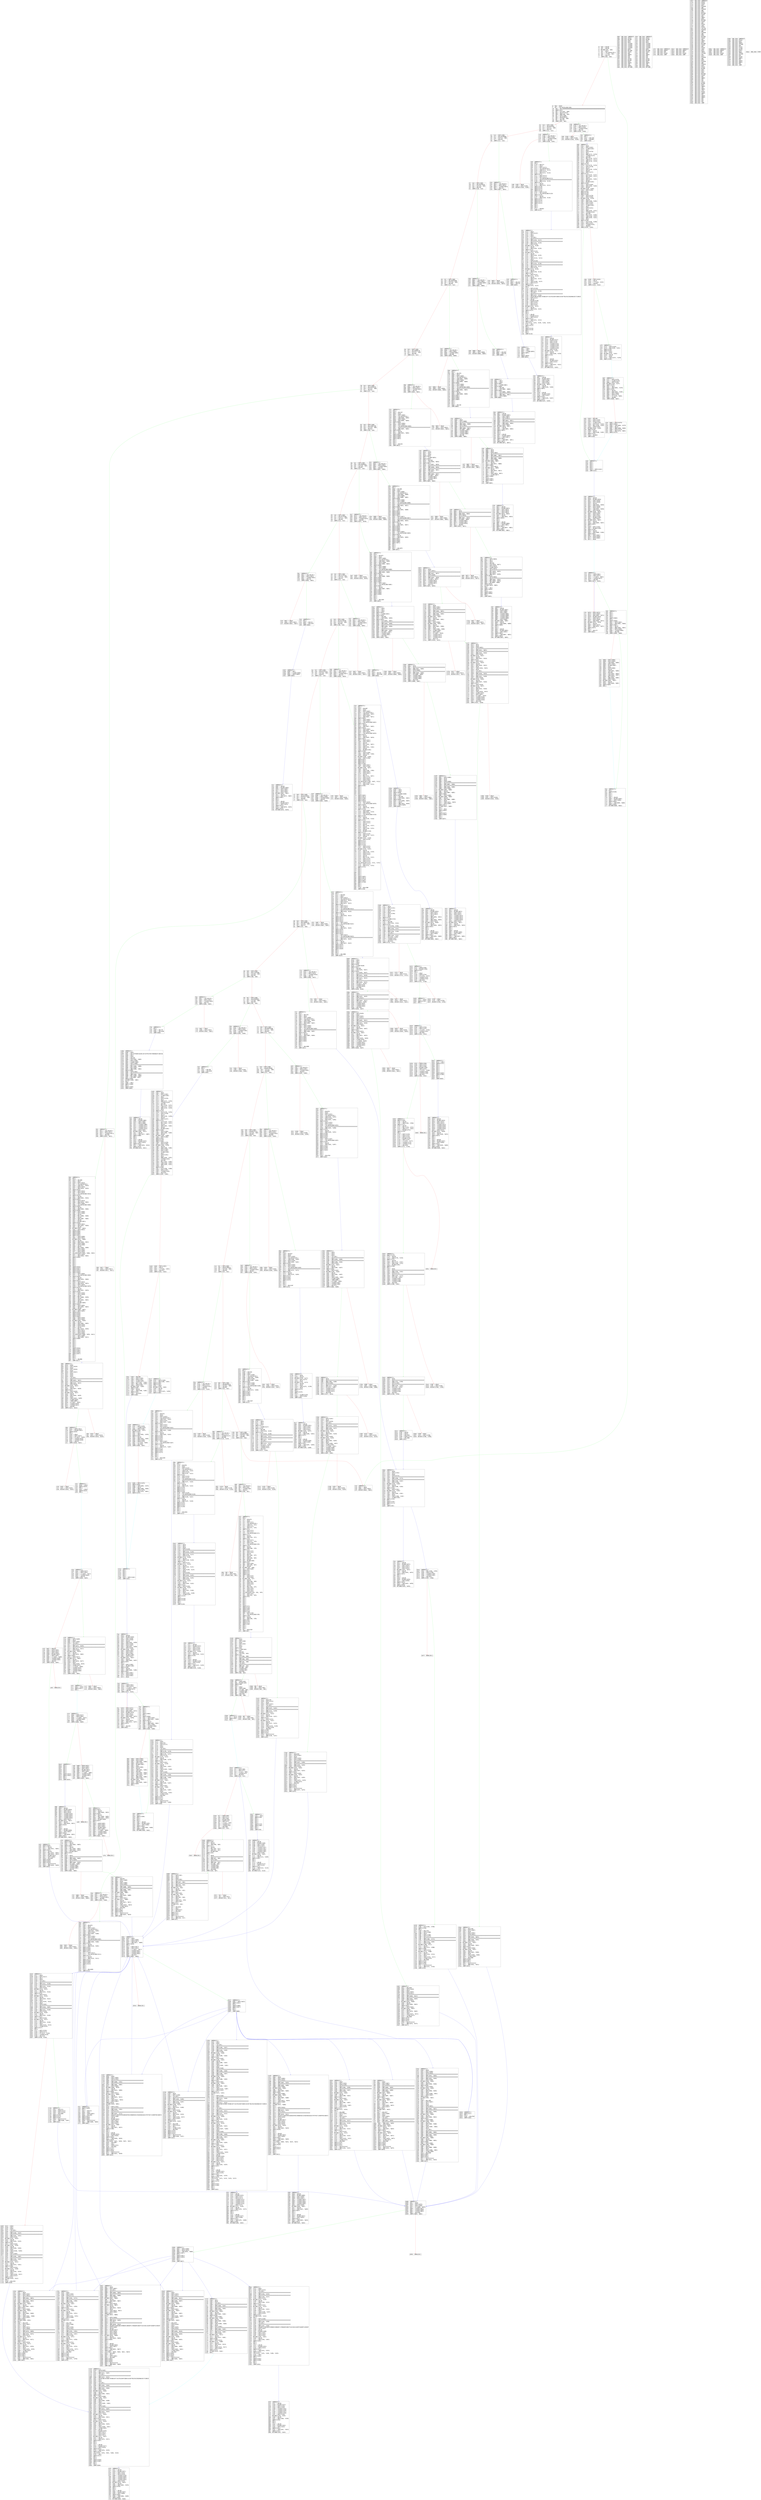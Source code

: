 digraph "graph.cfg.gv" {
	subgraph global {
		node [fontname=Courier fontsize=30.0 rank=same shape=box]
		block_0 [label="0: %00 = #0x80\l2: %01 = #0x40\l4: MSTORE(%01, %00)\l5: %02 = #0x4\l7: %03 = CALLDATASIZE()\l8: %04 = LT(%03, %02)\l9: %05 = #0x133\lc: JUMPI(%05, %04)\l"]
		block_d [label="d: %06 = #0x0\lf: %07 = CALLDATALOAD(%06)\l10: %08 = #0x100000000000000000000000000000000000000000000000000000000\l2e: SWAP1(%07)\l2f: %09 = DIV(%07, %08)\l30: %0A = #0xFFFFFFFF\l35: %0B = AND(%0A, %09)\l36: %0C = DUP1(%0B)\l37: %0D = #0x6FDDE03\l3c: %0E = EQ(%0D, %0B)\l3d: %0F = #0x138\l40: JUMPI(%0F, %0E)\l"]
		block_41 [label="41: %10 = DUP1(%0B)\l42: %11 = #0x95EA7B3\l47: %12 = EQ(%11, %0B)\l48: %13 = #0x1C8\l4b: JUMPI(%13, %12)\l"]
		block_4c [label="4c: %14 = DUP1(%0B)\l4d: %15 = #0x18160DDD\l52: %16 = EQ(%15, %0B)\l53: %17 = #0x22D\l56: JUMPI(%17, %16)\l"]
		block_57 [label="57: %18 = DUP1(%0B)\l58: %19 = #0x1824461D\l5d: %1A = EQ(%19, %0B)\l5e: %1B = #0x258\l61: JUMPI(%1B, %1A)\l"]
		block_62 [label="62: %1C = DUP1(%0B)\l63: %1D = #0x1BF6E00D\l68: %1E = EQ(%1D, %0B)\l69: %1F = #0x2AF\l6c: JUMPI(%1F, %1E)\l"]
		block_6d [label="6d: %20 = DUP1(%0B)\l6e: %21 = #0x1D8A873F\l73: %22 = EQ(%21, %0B)\l74: %23 = #0x306\l77: JUMPI(%23, %22)\l"]
		block_78 [label="78: %24 = DUP1(%0B)\l79: %25 = #0x1E89D545\l7e: %26 = EQ(%25, %0B)\l7f: %27 = #0x361\l82: JUMPI(%27, %26)\l"]
		block_83 [label="83: %28 = DUP1(%0B)\l84: %29 = #0x23B872DD\l89: %2A = EQ(%29, %0B)\l8a: %2B = #0x422\l8d: JUMPI(%2B, %2A)\l"]
		block_8e [label="8e: %2C = DUP1(%0B)\l8f: %2D = #0x29846AFE\l94: %2E = EQ(%2D, %0B)\l95: %2F = #0x4A7\l98: JUMPI(%2F, %2E)\l"]
		block_99 [label="99: %30 = DUP1(%0B)\l9a: %31 = #0x2FF2E9DC\l9f: %32 = EQ(%31, %0B)\la0: %33 = #0x50C\la3: JUMPI(%33, %32)\l"]
		block_a4 [label="a4: %34 = DUP1(%0B)\la5: %35 = #0x313CE567\laa: %36 = EQ(%35, %0B)\lab: %37 = #0x537\lae: JUMPI(%37, %36)\l"]
		block_af [label="af: %38 = DUP1(%0B)\lb0: %39 = #0x4531DE9D\lb5: %3A = EQ(%39, %0B)\lb6: %3B = #0x568\lb9: JUMPI(%3B, %3A)\l"]
		block_ba [label="ba: %3C = DUP1(%0B)\lbb: %3D = #0x4C93CD74\lc0: %3E = EQ(%3D, %0B)\lc1: %3F = #0x629\lc4: JUMPI(%3F, %3E)\l"]
		block_c5 [label="c5: %40 = DUP1(%0B)\lc6: %41 = #0x66188463\lcb: %42 = EQ(%41, %0B)\lcc: %43 = #0x6AE\lcf: JUMPI(%43, %42)\l"]
		block_d0 [label="d0: %44 = DUP1(%0B)\ld1: %45 = #0x70A08231\ld6: %46 = EQ(%45, %0B)\ld7: %47 = #0x713\lda: JUMPI(%47, %46)\l"]
		block_db [label="db: %48 = DUP1(%0B)\ldc: %49 = #0x715018A6\le1: %4A = EQ(%49, %0B)\le2: %4B = #0x76A\le5: JUMPI(%4B, %4A)\l"]
		block_e6 [label="e6: %4C = DUP1(%0B)\le7: %4D = #0x95D89B41\lec: %4E = EQ(%4D, %0B)\led: %4F = #0x799\lf0: JUMPI(%4F, %4E)\l"]
		block_f1 [label="f1: %50 = DUP1(%0B)\lf2: %51 = #0xA9059CBB\lf7: %52 = EQ(%51, %0B)\lf8: %53 = #0x829\lfb: JUMPI(%53, %52)\l"]
		block_fc [label="fc: %54 = DUP1(%0B)\lfd: %55 = #0xB414D4B6\l102: %56 = EQ(%55, %0B)\l103: %57 = #0x88E\l106: JUMPI(%57, %56)\l"]
		block_107 [label="107: %58 = DUP1(%0B)\l108: %59 = #0xBE2E15F5\l10d: %5A = EQ(%59, %0B)\l10e: %5B = #0x8E5\l111: JUMPI(%5B, %5A)\l"]
		block_112 [label="112: %5C = DUP1(%0B)\l113: %5D = #0xD73DD623\l118: %5E = EQ(%5D, %0B)\l119: %5F = #0x92A\l11c: JUMPI(%5F, %5E)\l"]
		block_11d [label="11d: %60 = DUP1(%0B)\l11e: %61 = #0xDD62ED3E\l123: %62 = EQ(%61, %0B)\l124: %63 = #0x98F\l127: JUMPI(%63, %62)\l"]
		block_128 [label="128: %64 = DUP1(%0B)\l129: %65 = #0xDEDFB567\l12e: %66 = EQ(%65, %0B)\l12f: %67 = #0xA06\l132: JUMPI(%67, %66)\l"]
		block_133 [label="133: JUMPDEST()\l134: %DA3 = #0x0\l136: %DA4 = DUP1(%DA3)\l137: REVERT(%DA3, %DA3)\l"]
		block_138 [label="138: JUMPDEST()\l139: %C66 = CALLVALUE()\l13a: %C67 = DUP1(%C66)\l13b: %C68 = ISZERO(%C66)\l13c: %C69 = #0x144\l13f: JUMPI(%C69, %C68)\l"]
		block_140 [label="140: %C6A = #0x0\l142: %C6B = DUP1(%C6A)\l143: REVERT(%C6A, %C6A)\l"]
		block_144 [label="144: JUMPDEST()\l145: POP()\l146: %C6C = #0x14D\l149: %C6D = #0xA8E\l14c: JUMP(%C6D)\l"]
		block_14d [label="14d: JUMPDEST()\l14e: %D5A = #0x40\l150: %D5B = MLOAD(%D5A)\l151: %D5C = DUP1(%D5B)\l152: %D5D = DUP1(%D5B)\l153: %D5E = #0x20\l155: %D5F = ADD(%D5E, %D5B)\l156: %D60 = DUP3(%D5B)\l157: %D61 = DUP2(%D5F)\l158: %D62 = SUB(%D5F, %D5B)\l159: %D63 = DUP3(%D5B)\l15a: MSTORE(%D5B, %D62)\l15b: %D64 = DUP4(%C86)\l15c: %D65 = DUP2(%D5F)\l15d: %D66 = DUP2(%C86)\l15e: %D67 = MLOAD(%C86)\l15f: %D68 = DUP2(%D5F)\l160: MSTORE(%D5F, %D67)\l161: %D69 = #0x20\l163: %D6A = ADD(%D69, %D5F)\l164: SWAP2(%D5F)\l165: POP()\l166: %D6B = DUP1(%C86)\l167: %D6C = MLOAD(%C86)\l168: SWAP1(%C86)\l169: %D6D = #0x20\l16b: %D6E = ADD(%D6D, %C86)\l16c: SWAP1(%D6C)\l16d: %D6F = DUP1(%D6C)\l16e: %D70 = DUP4(%D6A)\l16f: %D71 = DUP4(%D6E)\l170: %D72 = #0x0\l"]
		block_172 [label="172: JUMPDEST()\l173: %D73 = DUP4(%D6C)\l174: %D74 = DUP2(%D72)\l175: %D75 = LT(%D72, %D6C)\l176: %D76 = ISZERO(%D75)\l177: %D77 = #0x18D\l17a: JUMPI(%D77, %D76)\l"]
		block_17b [label="17b: %D78 = DUP1(%D72)\l17c: %D79 = DUP3(%D6E)\l17d: %D7A = ADD(%D6E, %D72)\l17e: %D7B = MLOAD(%D7A)\l17f: %D7C = DUP2(%D72)\l180: %D7D = DUP5(%D6A)\l181: %D7E = ADD(%D6A, %D72)\l182: MSTORE(%D7E, %D7B)\l183: %D7F = #0x20\l185: %D80 = DUP2(%D72)\l186: %D81 = ADD(%D72, %D7F)\l187: SWAP1(%D72)\l188: POP()\l189: %D82 = #0x172\l18c: JUMP(%D82)\l"]
		block_18d [label="18d: JUMPDEST()\l18e: POP()\l18f: POP()\l190: POP()\l191: POP()\l192: SWAP1(%D6E)\l193: POP()\l194: SWAP1(%D6A)\l195: %D83 = DUP2(%D6C)\l196: %D84 = ADD(%D6C, %D6A)\l197: SWAP1(%D6C)\l198: %D85 = #0x1F\l19a: %D86 = AND(%D85, %D6C)\l19b: %D87 = DUP1(%D86)\l19c: %D88 = ISZERO(%D86)\l19d: %D89 = #0x1BA\l1a0: JUMPI(%D89, %D88)\l"]
		block_1a1 [label="1a1: %D8A = DUP1(%D86)\l1a2: %D8B = DUP3(%D84)\l1a3: %D8C = SUB(%D84, %D86)\l1a4: %D8D = DUP1(%D8C)\l1a5: %D8E = MLOAD(%D8C)\l1a6: %D8F = #0x1\l1a8: %D90 = DUP4(%D86)\l1a9: %D91 = #0x20\l1ab: %D92 = SUB(%D91, %D86)\l1ac: %D93 = #0x100\l1af: %D94 = EXP(%D93, %D92)\l1b0: %D95 = SUB(%D94, %D8F)\l1b1: %D96 = NOT(%D95)\l1b2: %D97 = AND(%D96, %D8E)\l1b3: %D98 = DUP2(%D8C)\l1b4: MSTORE(%D8C, %D97)\l1b5: %D99 = #0x20\l1b7: %D9A = ADD(%D99, %D8C)\l1b8: SWAP2(%D84)\l1b9: POP()\l"]
		block_1ba [label="1ba: JUMPDEST()\l1bb: POP()\l1bc: SWAP3(%C86)\l1bd: POP()\l1be: POP()\l1bf: POP()\l1c0: %D9F = #0x40\l1c2: %DA0 = MLOAD(%D9F)\l1c3: %DA1 = DUP1(%DA0)\l1c4: SWAP2(%D84)\l1c5: %DA2 = SUB(%D84, %DA0)\l1c6: SWAP1(%DA0)\l1c7: RETURN(%DA0, %DA2)\l"]
		block_1c8 [label="1c8: JUMPDEST()\l1c9: %C0A = CALLVALUE()\l1ca: %C0B = DUP1(%C0A)\l1cb: %C0C = ISZERO(%C0A)\l1cc: %C0D = #0x1D4\l1cf: JUMPI(%C0D, %C0C)\l"]
		block_1d0 [label="1d0: %C0E = #0x0\l1d2: %C0F = DUP1(%C0E)\l1d3: REVERT(%C0E, %C0E)\l"]
		block_1d4 [label="1d4: JUMPDEST()\l1d5: POP()\l1d6: %C10 = #0x213\l1d9: %C11 = #0x4\l1db: %C12 = DUP1(%C11)\l1dc: %C13 = CALLDATASIZE()\l1dd: %C14 = SUB(%C13, %C11)\l1de: %C15 = DUP2(%C11)\l1df: %C16 = ADD(%C11, %C14)\l1e0: SWAP1(%C11)\l1e1: %C17 = DUP1(%C11)\l1e2: %C18 = DUP1(%C11)\l1e3: %C19 = CALLDATALOAD(%C11)\l1e4: %C1A = #0xFFFFFFFFFFFFFFFFFFFFFFFFFFFFFFFFFFFFFFFF\l1f9: %C1B = AND(%C1A, %C19)\l1fa: SWAP1(%C11)\l1fb: %C1C = #0x20\l1fd: %C1D = ADD(%C1C, %C11)\l1fe: SWAP1(%C1B)\l1ff: SWAP3(%C16)\l200: SWAP2(%C11)\l201: SWAP1(%C1D)\l202: %C1E = DUP1(%C1D)\l203: %C1F = CALLDATALOAD(%C1D)\l204: SWAP1(%C1D)\l205: %C20 = #0x20\l207: %C21 = ADD(%C20, %C1D)\l208: SWAP1(%C1F)\l209: SWAP3(%C16)\l20a: SWAP2(%C11)\l20b: SWAP1(%C21)\l20c: POP()\l20d: POP()\l20e: POP()\l20f: %C22 = #0xB2C\l212: JUMP(%C22)\l"]
		block_213 [label="213: JUMPDEST()\l214: %C57 = #0x40\l216: %C58 = MLOAD(%C57)\l217: %C59 = DUP1(%C58)\l218: %C5A = DUP3(%C56)\l219: %C5B = ISZERO(%C56)\l21a: %C5C = ISZERO(%C5B)\l21b: %C5D = ISZERO(%C5C)\l21c: %C5E = ISZERO(%C5D)\l21d: %C5F = DUP2(%C58)\l21e: MSTORE(%C58, %C5E)\l21f: %C60 = #0x20\l221: %C61 = ADD(%C60, %C58)\l222: SWAP2(%C56)\l223: POP()\l224: POP()\l225: %C62 = #0x40\l227: %C63 = MLOAD(%C62)\l228: %C64 = DUP1(%C63)\l229: SWAP2(%C61)\l22a: %C65 = SUB(%C61, %C63)\l22b: SWAP1(%C63)\l22c: RETURN(%C63, %C65)\l"]
		block_22d [label="22d: JUMPDEST()\l22e: %BF4 = CALLVALUE()\l22f: %BF5 = DUP1(%BF4)\l230: %BF6 = ISZERO(%BF4)\l231: %BF7 = #0x239\l234: JUMPI(%BF7, %BF6)\l"]
		block_235 [label="235: %BF8 = #0x0\l237: %BF9 = DUP1(%BF8)\l238: REVERT(%BF8, %BF8)\l"]
		block_239 [label="239: JUMPDEST()\l23a: POP()\l23b: %BFA = #0x242\l23e: %BFB = #0xC1E\l241: JUMP(%BFB)\l"]
		block_242 [label="242: JUMPDEST()\l243: %BFF = #0x40\l245: %C00 = MLOAD(%BFF)\l246: %C01 = DUP1(%C00)\l247: %C02 = DUP3(%BFE)\l248: %C03 = DUP2(%C00)\l249: MSTORE(%C00, %BFE)\l24a: %C04 = #0x20\l24c: %C05 = ADD(%C04, %C00)\l24d: SWAP2(%BFE)\l24e: POP()\l24f: POP()\l250: %C06 = #0x40\l252: %C07 = MLOAD(%C06)\l253: %C08 = DUP1(%C07)\l254: SWAP2(%C05)\l255: %C09 = SUB(%C05, %C07)\l256: SWAP1(%C07)\l257: RETURN(%C07, %C09)\l"]
		block_258 [label="258: JUMPDEST()\l259: %BD4 = CALLVALUE()\l25a: %BD5 = DUP1(%BD4)\l25b: %BD6 = ISZERO(%BD4)\l25c: %BD7 = #0x264\l25f: JUMPI(%BD7, %BD6)\l"]
		block_260 [label="260: %BD8 = #0x0\l262: %BD9 = DUP1(%BD8)\l263: REVERT(%BD8, %BD8)\l"]
		block_264 [label="264: JUMPDEST()\l265: POP()\l266: %BDA = #0x26D\l269: %BDB = #0xC28\l26c: JUMP(%BDB)\l"]
		block_26d [label="26d: JUMPDEST()\l26e: %BE5 = #0x40\l270: %BE6 = MLOAD(%BE5)\l271: %BE7 = DUP1(%BE6)\l272: %BE8 = DUP3(%BE3)\l273: %BE9 = #0xFFFFFFFFFFFFFFFFFFFFFFFFFFFFFFFFFFFFFFFF\l288: %BEA = AND(%BE9, %BE3)\l289: %BEB = #0xFFFFFFFFFFFFFFFFFFFFFFFFFFFFFFFFFFFFFFFF\l29e: %BEC = AND(%BEB, %BEA)\l29f: %BED = DUP2(%BE6)\l2a0: MSTORE(%BE6, %BEC)\l2a1: %BEE = #0x20\l2a3: %BEF = ADD(%BEE, %BE6)\l2a4: SWAP2(%BE3)\l2a5: POP()\l2a6: POP()\l2a7: %BF0 = #0x40\l2a9: %BF1 = MLOAD(%BF0)\l2aa: %BF2 = DUP1(%BF1)\l2ab: SWAP2(%BEF)\l2ac: %BF3 = SUB(%BEF, %BF1)\l2ad: SWAP1(%BF1)\l2ae: RETURN(%BF1, %BF3)\l"]
		block_2af [label="2af: JUMPDEST()\l2b0: %B96 = CALLVALUE()\l2b1: %B97 = DUP1(%B96)\l2b2: %B98 = ISZERO(%B96)\l2b3: %B99 = #0x2BB\l2b6: JUMPI(%B99, %B98)\l"]
		block_2b7 [label="2b7: %B9A = #0x0\l2b9: %B9B = DUP1(%B9A)\l2ba: REVERT(%B9A, %B9A)\l"]
		block_2bb [label="2bb: JUMPDEST()\l2bc: POP()\l2bd: %B9C = #0x2F0\l2c0: %B9D = #0x4\l2c2: %B9E = DUP1(%B9D)\l2c3: %B9F = CALLDATASIZE()\l2c4: %BA0 = SUB(%B9F, %B9D)\l2c5: %BA1 = DUP2(%B9D)\l2c6: %BA2 = ADD(%B9D, %BA0)\l2c7: SWAP1(%B9D)\l2c8: %BA3 = DUP1(%B9D)\l2c9: %BA4 = DUP1(%B9D)\l2ca: %BA5 = CALLDATALOAD(%B9D)\l2cb: %BA6 = #0xFFFFFFFFFFFFFFFFFFFFFFFFFFFFFFFFFFFFFFFF\l2e0: %BA7 = AND(%BA6, %BA5)\l2e1: SWAP1(%B9D)\l2e2: %BA8 = #0x20\l2e4: %BA9 = ADD(%BA8, %B9D)\l2e5: SWAP1(%BA7)\l2e6: SWAP3(%BA2)\l2e7: SWAP2(%B9D)\l2e8: SWAP1(%BA9)\l2e9: POP()\l2ea: POP()\l2eb: POP()\l2ec: %BAA = #0xC4E\l2ef: JUMP(%BAA)\l"]
		block_2f0 [label="2f0: JUMPDEST()\l2f1: %BC9 = #0x40\l2f3: %BCA = MLOAD(%BC9)\l2f4: %BCB = DUP1(%BCA)\l2f5: %BCC = DUP3(%BC8)\l2f6: %BCD = DUP2(%BCA)\l2f7: MSTORE(%BCA, %BC8)\l2f8: %BCE = #0x20\l2fa: %BCF = ADD(%BCE, %BCA)\l2fb: SWAP2(%BC8)\l2fc: POP()\l2fd: POP()\l2fe: %BD0 = #0x40\l300: %BD1 = MLOAD(%BD0)\l301: %BD2 = DUP1(%BD1)\l302: SWAP2(%BCF)\l303: %BD3 = SUB(%BCF, %BD1)\l304: SWAP1(%BD1)\l305: RETURN(%BD1, %BD3)\l"]
		block_306 [label="306: JUMPDEST()\l307: %B3F = CALLVALUE()\l308: %B40 = DUP1(%B3F)\l309: %B41 = ISZERO(%B3F)\l30a: %B42 = #0x312\l30d: JUMPI(%B42, %B41)\l"]
		block_30e [label="30e: %B43 = #0x0\l310: %B44 = DUP1(%B43)\l311: REVERT(%B43, %B43)\l"]
		block_312 [label="312: JUMPDEST()\l313: POP()\l314: %B45 = #0x347\l317: %B46 = #0x4\l319: %B47 = DUP1(%B46)\l31a: %B48 = CALLDATASIZE()\l31b: %B49 = SUB(%B48, %B46)\l31c: %B4A = DUP2(%B46)\l31d: %B4B = ADD(%B46, %B49)\l31e: SWAP1(%B46)\l31f: %B4C = DUP1(%B46)\l320: %B4D = DUP1(%B46)\l321: %B4E = CALLDATALOAD(%B46)\l322: %B4F = #0xFFFFFFFFFFFFFFFFFFFFFFFFFFFFFFFFFFFFFFFF\l337: %B50 = AND(%B4F, %B4E)\l338: SWAP1(%B46)\l339: %B51 = #0x20\l33b: %B52 = ADD(%B51, %B46)\l33c: SWAP1(%B50)\l33d: SWAP3(%B4B)\l33e: SWAP2(%B46)\l33f: SWAP1(%B52)\l340: POP()\l341: POP()\l342: POP()\l343: %B53 = #0xCD2\l346: JUMP(%B53)\l"]
		block_347 [label="347: JUMPDEST()\l348: %B87 = #0x40\l34a: %B88 = MLOAD(%B87)\l34b: %B89 = DUP1(%B88)\l34c: %B8A = DUP3(%B86)\l34d: %B8B = ISZERO(%B86)\l34e: %B8C = ISZERO(%B8B)\l34f: %B8D = ISZERO(%B8C)\l350: %B8E = ISZERO(%B8D)\l351: %B8F = DUP2(%B88)\l352: MSTORE(%B88, %B8E)\l353: %B90 = #0x20\l355: %B91 = ADD(%B90, %B88)\l356: SWAP2(%B86)\l357: POP()\l358: POP()\l359: %B92 = #0x40\l35b: %B93 = MLOAD(%B92)\l35c: %B94 = DUP1(%B93)\l35d: SWAP2(%B91)\l35e: %B95 = SUB(%B91, %B93)\l35f: SWAP1(%B93)\l360: RETURN(%B93, %B95)\l"]
		block_361 [label="361: JUMPDEST()\l362: %9C3 = CALLVALUE()\l363: %9C4 = DUP1(%9C3)\l364: %9C5 = ISZERO(%9C3)\l365: %9C6 = #0x36D\l368: JUMPI(%9C6, %9C5)\l"]
		block_369 [label="369: %9C7 = #0x0\l36b: %9C8 = DUP1(%9C7)\l36c: REVERT(%9C7, %9C7)\l"]
		block_36d [label="36d: JUMPDEST()\l36e: POP()\l36f: %9C9 = #0x408\l372: %9CA = #0x4\l374: %9CB = DUP1(%9CA)\l375: %9CC = CALLDATASIZE()\l376: %9CD = SUB(%9CC, %9CA)\l377: %9CE = DUP2(%9CA)\l378: %9CF = ADD(%9CA, %9CD)\l379: SWAP1(%9CA)\l37a: %9D0 = DUP1(%9CA)\l37b: %9D1 = DUP1(%9CA)\l37c: %9D2 = CALLDATALOAD(%9CA)\l37d: SWAP1(%9CA)\l37e: %9D3 = #0x20\l380: %9D4 = ADD(%9D3, %9CA)\l381: SWAP1(%9D2)\l382: %9D5 = DUP3(%9CA)\l383: %9D6 = ADD(%9CA, %9D2)\l384: %9D7 = DUP1(%9D6)\l385: %9D8 = CALLDATALOAD(%9D6)\l386: SWAP1(%9D6)\l387: %9D9 = #0x20\l389: %9DA = ADD(%9D9, %9D6)\l38a: SWAP1(%9D8)\l38b: %9DB = DUP1(%9D8)\l38c: %9DC = DUP1(%9D8)\l38d: %9DD = #0x20\l38f: %9DE = MUL(%9DD, %9D8)\l390: %9DF = #0x20\l392: %9E0 = ADD(%9DF, %9DE)\l393: %9E1 = #0x40\l395: %9E2 = MLOAD(%9E1)\l396: SWAP1(%9E0)\l397: %9E3 = DUP2(%9E2)\l398: %9E4 = ADD(%9E2, %9E0)\l399: %9E5 = #0x40\l39b: MSTORE(%9E5, %9E4)\l39c: %9E6 = DUP1(%9E2)\l39d: SWAP4(%9DA)\l39e: SWAP3(%9D8)\l39f: SWAP2(%9D8)\l3a0: SWAP1(%9E2)\l3a1: %9E7 = DUP2(%9D8)\l3a2: %9E8 = DUP2(%9E2)\l3a3: MSTORE(%9E2, %9D8)\l3a4: %9E9 = #0x20\l3a6: %9EA = ADD(%9E9, %9E2)\l3a7: %9EB = DUP4(%9DA)\l3a8: %9EC = DUP4(%9D8)\l3a9: %9ED = #0x20\l3ab: %9EE = MUL(%9ED, %9D8)\l3ac: %9EF = DUP1(%9EE)\l3ad: %9F0 = DUP3(%9DA)\l3ae: %9F1 = DUP5(%9EA)\l3af: CALLDATACOPY(%9EA, %9DA, %9EE)\l3b0: %9F2 = DUP3(%9EA)\l3b1: %9F3 = ADD(%9EA, %9EE)\l3b2: SWAP2(%9EA)\l3b3: POP()\l3b4: POP()\l3b5: POP()\l3b6: POP()\l3b7: POP()\l3b8: POP()\l3b9: SWAP2(%9CA)\l3ba: SWAP3(%9CF)\l3bb: SWAP2(%9E2)\l3bc: SWAP3(%9CA)\l3bd: SWAP1(%9D4)\l3be: %9F4 = DUP1(%9D4)\l3bf: %9F5 = CALLDATALOAD(%9D4)\l3c0: SWAP1(%9D4)\l3c1: %9F6 = #0x20\l3c3: %9F7 = ADD(%9F6, %9D4)\l3c4: SWAP1(%9F5)\l3c5: %9F8 = DUP3(%9CA)\l3c6: %9F9 = ADD(%9CA, %9F5)\l3c7: %9FA = DUP1(%9F9)\l3c8: %9FB = CALLDATALOAD(%9F9)\l3c9: SWAP1(%9F9)\l3ca: %9FC = #0x20\l3cc: %9FD = ADD(%9FC, %9F9)\l3cd: SWAP1(%9FB)\l3ce: %9FE = DUP1(%9FB)\l3cf: %9FF = DUP1(%9FB)\l3d0: %A00 = #0x20\l3d2: %A01 = MUL(%A00, %9FB)\l3d3: %A02 = #0x20\l3d5: %A03 = ADD(%A02, %A01)\l3d6: %A04 = #0x40\l3d8: %A05 = MLOAD(%A04)\l3d9: SWAP1(%A03)\l3da: %A06 = DUP2(%A05)\l3db: %A07 = ADD(%A05, %A03)\l3dc: %A08 = #0x40\l3de: MSTORE(%A08, %A07)\l3df: %A09 = DUP1(%A05)\l3e0: SWAP4(%9FD)\l3e1: SWAP3(%9FB)\l3e2: SWAP2(%9FB)\l3e3: SWAP1(%A05)\l3e4: %A0A = DUP2(%9FB)\l3e5: %A0B = DUP2(%A05)\l3e6: MSTORE(%A05, %9FB)\l3e7: %A0C = #0x20\l3e9: %A0D = ADD(%A0C, %A05)\l3ea: %A0E = DUP4(%9FD)\l3eb: %A0F = DUP4(%9FB)\l3ec: %A10 = #0x20\l3ee: %A11 = MUL(%A10, %9FB)\l3ef: %A12 = DUP1(%A11)\l3f0: %A13 = DUP3(%9FD)\l3f1: %A14 = DUP5(%A0D)\l3f2: CALLDATACOPY(%A0D, %9FD, %A11)\l3f3: %A15 = DUP3(%A0D)\l3f4: %A16 = ADD(%A0D, %A11)\l3f5: SWAP2(%A0D)\l3f6: POP()\l3f7: POP()\l3f8: POP()\l3f9: POP()\l3fa: POP()\l3fb: POP()\l3fc: SWAP2(%9CA)\l3fd: SWAP3(%9CF)\l3fe: SWAP2(%A05)\l3ff: SWAP3(%9CA)\l400: SWAP1(%9F7)\l401: POP()\l402: POP()\l403: POP()\l404: %A17 = #0xDB6\l407: JUMP(%A17)\l"]
		block_408 [label="408: JUMPDEST()\l409: %B30 = #0x40\l40b: %B31 = MLOAD(%B30)\l40c: %B32 = DUP1(%B31)\l40d: %B33 = DUP3(%A18)\l40e: %B34 = ISZERO(%A18)\l40f: %B35 = ISZERO(%B34)\l410: %B36 = ISZERO(%B35)\l411: %B37 = ISZERO(%B36)\l412: %B38 = DUP2(%B31)\l413: MSTORE(%B31, %B37)\l414: %B39 = #0x20\l416: %B3A = ADD(%B39, %B31)\l417: SWAP2(%A18)\l418: POP()\l419: POP()\l41a: %B3B = #0x40\l41c: %B3C = MLOAD(%B3B)\l41d: %B3D = DUP1(%B3C)\l41e: SWAP2(%B3A)\l41f: %B3E = SUB(%B3A, %B3C)\l420: SWAP1(%B3C)\l421: RETURN(%B3C, %B3E)\l"]
		block_422 [label="422: JUMPDEST()\l423: %8D4 = CALLVALUE()\l424: %8D5 = DUP1(%8D4)\l425: %8D6 = ISZERO(%8D4)\l426: %8D7 = #0x42E\l429: JUMPI(%8D7, %8D6)\l"]
		block_42a [label="42a: %8D8 = #0x0\l42c: %8D9 = DUP1(%8D8)\l42d: REVERT(%8D8, %8D8)\l"]
		block_42e [label="42e: JUMPDEST()\l42f: POP()\l430: %8DA = #0x48D\l433: %8DB = #0x4\l435: %8DC = DUP1(%8DB)\l436: %8DD = CALLDATASIZE()\l437: %8DE = SUB(%8DD, %8DB)\l438: %8DF = DUP2(%8DB)\l439: %8E0 = ADD(%8DB, %8DE)\l43a: SWAP1(%8DB)\l43b: %8E1 = DUP1(%8DB)\l43c: %8E2 = DUP1(%8DB)\l43d: %8E3 = CALLDATALOAD(%8DB)\l43e: %8E4 = #0xFFFFFFFFFFFFFFFFFFFFFFFFFFFFFFFFFFFFFFFF\l453: %8E5 = AND(%8E4, %8E3)\l454: SWAP1(%8DB)\l455: %8E6 = #0x20\l457: %8E7 = ADD(%8E6, %8DB)\l458: SWAP1(%8E5)\l459: SWAP3(%8E0)\l45a: SWAP2(%8DB)\l45b: SWAP1(%8E7)\l45c: %8E8 = DUP1(%8E7)\l45d: %8E9 = CALLDATALOAD(%8E7)\l45e: %8EA = #0xFFFFFFFFFFFFFFFFFFFFFFFFFFFFFFFFFFFFFFFF\l473: %8EB = AND(%8EA, %8E9)\l474: SWAP1(%8E7)\l475: %8EC = #0x20\l477: %8ED = ADD(%8EC, %8E7)\l478: SWAP1(%8EB)\l479: SWAP3(%8E0)\l47a: SWAP2(%8DB)\l47b: SWAP1(%8ED)\l47c: %8EE = DUP1(%8ED)\l47d: %8EF = CALLDATALOAD(%8ED)\l47e: SWAP1(%8ED)\l47f: %8F0 = #0x20\l481: %8F1 = ADD(%8F0, %8ED)\l482: SWAP1(%8EF)\l483: SWAP3(%8E0)\l484: SWAP2(%8DB)\l485: SWAP1(%8F1)\l486: POP()\l487: POP()\l488: POP()\l489: %8F2 = #0x10F5\l48c: JUMP(%8F2)\l"]
		block_48d [label="48d: [NO_SSA] JUMPDEST\l48e: [NO_SSA] PUSH1\l490: [NO_SSA] MLOAD\l491: [NO_SSA] DUP1\l492: [NO_SSA] DUP3\l493: [NO_SSA] ISZERO\l494: [NO_SSA] ISZERO\l495: [NO_SSA] ISZERO\l496: [NO_SSA] ISZERO\l497: [NO_SSA] DUP2\l498: [NO_SSA] MSTORE\l499: [NO_SSA] PUSH1\l49b: [NO_SSA] ADD\l49c: [NO_SSA] SWAP2\l49d: [NO_SSA] POP\l49e: [NO_SSA] POP\l49f: [NO_SSA] PUSH1\l4a1: [NO_SSA] MLOAD\l4a2: [NO_SSA] DUP1\l4a3: [NO_SSA] SWAP2\l4a4: [NO_SSA] SUB\l4a5: [NO_SSA] SWAP1\l4a6: [NO_SSA] RETURN\l"]
		block_4a7 [label="4a7: JUMPDEST()\l4a8: %879 = CALLVALUE()\l4a9: %87A = DUP1(%879)\l4aa: %87B = ISZERO(%879)\l4ab: %87C = #0x4B3\l4ae: JUMPI(%87C, %87B)\l"]
		block_4af [label="4af: %87D = #0x0\l4b1: %87E = DUP1(%87D)\l4b2: REVERT(%87D, %87D)\l"]
		block_4b3 [label="4b3: JUMPDEST()\l4b4: POP()\l4b5: %87F = #0x4F2\l4b8: %880 = #0x4\l4ba: %881 = DUP1(%880)\l4bb: %882 = CALLDATASIZE()\l4bc: %883 = SUB(%882, %880)\l4bd: %884 = DUP2(%880)\l4be: %885 = ADD(%880, %883)\l4bf: SWAP1(%880)\l4c0: %886 = DUP1(%880)\l4c1: %887 = DUP1(%880)\l4c2: %888 = CALLDATALOAD(%880)\l4c3: %889 = #0xFFFFFFFFFFFFFFFFFFFFFFFFFFFFFFFFFFFFFFFF\l4d8: %88A = AND(%889, %888)\l4d9: SWAP1(%880)\l4da: %88B = #0x20\l4dc: %88C = ADD(%88B, %880)\l4dd: SWAP1(%88A)\l4de: SWAP3(%885)\l4df: SWAP2(%880)\l4e0: SWAP1(%88C)\l4e1: %88D = DUP1(%88C)\l4e2: %88E = CALLDATALOAD(%88C)\l4e3: SWAP1(%88C)\l4e4: %88F = #0x20\l4e6: %890 = ADD(%88F, %88C)\l4e7: SWAP1(%88E)\l4e8: SWAP3(%885)\l4e9: SWAP2(%880)\l4ea: SWAP1(%890)\l4eb: POP()\l4ec: POP()\l4ed: POP()\l4ee: %891 = #0x14AF\l4f1: JUMP(%891)\l"]
		block_4f2 [label="4f2: JUMPDEST()\l4f3: %8C5 = #0x40\l4f5: %8C6 = MLOAD(%8C5)\l4f6: %8C7 = DUP1(%8C6)\l4f7: %8C8 = DUP3(%8C4)\l4f8: %8C9 = ISZERO(%8C4)\l4f9: %8CA = ISZERO(%8C9)\l4fa: %8CB = ISZERO(%8CA)\l4fb: %8CC = ISZERO(%8CB)\l4fc: %8CD = DUP2(%8C6)\l4fd: MSTORE(%8C6, %8CC)\l4fe: %8CE = #0x20\l500: %8CF = ADD(%8CE, %8C6)\l501: SWAP2(%8C4)\l502: POP()\l503: POP()\l504: %8D0 = #0x40\l506: %8D1 = MLOAD(%8D0)\l507: %8D2 = DUP1(%8D1)\l508: SWAP2(%8CF)\l509: %8D3 = SUB(%8CF, %8D1)\l50a: SWAP1(%8D1)\l50b: RETURN(%8D1, %8D3)\l"]
		block_50c [label="50c: JUMPDEST()\l50d: %863 = CALLVALUE()\l50e: %864 = DUP1(%863)\l50f: %865 = ISZERO(%863)\l510: %866 = #0x518\l513: JUMPI(%866, %865)\l"]
		block_514 [label="514: %867 = #0x0\l516: %868 = DUP1(%867)\l517: REVERT(%867, %867)\l"]
		block_518 [label="518: JUMPDEST()\l519: POP()\l51a: %869 = #0x521\l51d: %86A = #0x1597\l520: JUMP(%86A)\l"]
		block_521 [label="521: JUMPDEST()\l522: %86E = #0x40\l524: %86F = MLOAD(%86E)\l525: %870 = DUP1(%86F)\l526: %871 = DUP3(%86C)\l527: %872 = DUP2(%86F)\l528: MSTORE(%86F, %86C)\l529: %873 = #0x20\l52b: %874 = ADD(%873, %86F)\l52c: SWAP2(%86C)\l52d: POP()\l52e: POP()\l52f: %875 = #0x40\l531: %876 = MLOAD(%875)\l532: %877 = DUP1(%876)\l533: SWAP2(%874)\l534: %878 = SUB(%874, %876)\l535: SWAP1(%876)\l536: RETURN(%876, %878)\l"]
		block_537 [label="537: JUMPDEST()\l538: %843 = CALLVALUE()\l539: %844 = DUP1(%843)\l53a: %845 = ISZERO(%843)\l53b: %846 = #0x543\l53e: JUMPI(%846, %845)\l"]
		block_53f [label="53f: %847 = #0x0\l541: %848 = DUP1(%847)\l542: REVERT(%847, %847)\l"]
		block_543 [label="543: JUMPDEST()\l544: POP()\l545: %849 = #0x54C\l548: %84A = #0x159D\l54b: JUMP(%84A)\l"]
		block_54c [label="54c: JUMPDEST()\l54d: %854 = #0x40\l54f: %855 = MLOAD(%854)\l550: %856 = DUP1(%855)\l551: %857 = DUP3(%852)\l552: %858 = #0xFF\l554: %859 = AND(%858, %852)\l555: %85A = #0xFF\l557: %85B = AND(%85A, %859)\l558: %85C = DUP2(%855)\l559: MSTORE(%855, %85B)\l55a: %85D = #0x20\l55c: %85E = ADD(%85D, %855)\l55d: SWAP2(%852)\l55e: POP()\l55f: POP()\l560: %85F = #0x40\l562: %860 = MLOAD(%85F)\l563: %861 = DUP1(%860)\l564: SWAP2(%85E)\l565: %862 = SUB(%85E, %860)\l566: SWAP1(%860)\l567: RETURN(%860, %862)\l"]
		block_568 [label="568: JUMPDEST()\l569: %6E7 = CALLVALUE()\l56a: %6E8 = DUP1(%6E7)\l56b: %6E9 = ISZERO(%6E7)\l56c: %6EA = #0x574\l56f: JUMPI(%6EA, %6E9)\l"]
		block_570 [label="570: %6EB = #0x0\l572: %6EC = DUP1(%6EB)\l573: REVERT(%6EB, %6EB)\l"]
		block_574 [label="574: JUMPDEST()\l575: POP()\l576: %6ED = #0x60F\l579: %6EE = #0x4\l57b: %6EF = DUP1(%6EE)\l57c: %6F0 = CALLDATASIZE()\l57d: %6F1 = SUB(%6F0, %6EE)\l57e: %6F2 = DUP2(%6EE)\l57f: %6F3 = ADD(%6EE, %6F1)\l580: SWAP1(%6EE)\l581: %6F4 = DUP1(%6EE)\l582: %6F5 = DUP1(%6EE)\l583: %6F6 = CALLDATALOAD(%6EE)\l584: SWAP1(%6EE)\l585: %6F7 = #0x20\l587: %6F8 = ADD(%6F7, %6EE)\l588: SWAP1(%6F6)\l589: %6F9 = DUP3(%6EE)\l58a: %6FA = ADD(%6EE, %6F6)\l58b: %6FB = DUP1(%6FA)\l58c: %6FC = CALLDATALOAD(%6FA)\l58d: SWAP1(%6FA)\l58e: %6FD = #0x20\l590: %6FE = ADD(%6FD, %6FA)\l591: SWAP1(%6FC)\l592: %6FF = DUP1(%6FC)\l593: %700 = DUP1(%6FC)\l594: %701 = #0x20\l596: %702 = MUL(%701, %6FC)\l597: %703 = #0x20\l599: %704 = ADD(%703, %702)\l59a: %705 = #0x40\l59c: %706 = MLOAD(%705)\l59d: SWAP1(%704)\l59e: %707 = DUP2(%706)\l59f: %708 = ADD(%706, %704)\l5a0: %709 = #0x40\l5a2: MSTORE(%709, %708)\l5a3: %70A = DUP1(%706)\l5a4: SWAP4(%6FE)\l5a5: SWAP3(%6FC)\l5a6: SWAP2(%6FC)\l5a7: SWAP1(%706)\l5a8: %70B = DUP2(%6FC)\l5a9: %70C = DUP2(%706)\l5aa: MSTORE(%706, %6FC)\l5ab: %70D = #0x20\l5ad: %70E = ADD(%70D, %706)\l5ae: %70F = DUP4(%6FE)\l5af: %710 = DUP4(%6FC)\l5b0: %711 = #0x20\l5b2: %712 = MUL(%711, %6FC)\l5b3: %713 = DUP1(%712)\l5b4: %714 = DUP3(%6FE)\l5b5: %715 = DUP5(%70E)\l5b6: CALLDATACOPY(%70E, %6FE, %712)\l5b7: %716 = DUP3(%70E)\l5b8: %717 = ADD(%70E, %712)\l5b9: SWAP2(%70E)\l5ba: POP()\l5bb: POP()\l5bc: POP()\l5bd: POP()\l5be: POP()\l5bf: POP()\l5c0: SWAP2(%6EE)\l5c1: SWAP3(%6F3)\l5c2: SWAP2(%706)\l5c3: SWAP3(%6EE)\l5c4: SWAP1(%6F8)\l5c5: %718 = DUP1(%6F8)\l5c6: %719 = CALLDATALOAD(%6F8)\l5c7: SWAP1(%6F8)\l5c8: %71A = #0x20\l5ca: %71B = ADD(%71A, %6F8)\l5cb: SWAP1(%719)\l5cc: %71C = DUP3(%6EE)\l5cd: %71D = ADD(%6EE, %719)\l5ce: %71E = DUP1(%71D)\l5cf: %71F = CALLDATALOAD(%71D)\l5d0: SWAP1(%71D)\l5d1: %720 = #0x20\l5d3: %721 = ADD(%720, %71D)\l5d4: SWAP1(%71F)\l5d5: %722 = DUP1(%71F)\l5d6: %723 = DUP1(%71F)\l5d7: %724 = #0x20\l5d9: %725 = MUL(%724, %71F)\l5da: %726 = #0x20\l5dc: %727 = ADD(%726, %725)\l5dd: %728 = #0x40\l5df: %729 = MLOAD(%728)\l5e0: SWAP1(%727)\l5e1: %72A = DUP2(%729)\l5e2: %72B = ADD(%729, %727)\l5e3: %72C = #0x40\l5e5: MSTORE(%72C, %72B)\l5e6: %72D = DUP1(%729)\l5e7: SWAP4(%721)\l5e8: SWAP3(%71F)\l5e9: SWAP2(%71F)\l5ea: SWAP1(%729)\l5eb: %72E = DUP2(%71F)\l5ec: %72F = DUP2(%729)\l5ed: MSTORE(%729, %71F)\l5ee: %730 = #0x20\l5f0: %731 = ADD(%730, %729)\l5f1: %732 = DUP4(%721)\l5f2: %733 = DUP4(%71F)\l5f3: %734 = #0x20\l5f5: %735 = MUL(%734, %71F)\l5f6: %736 = DUP1(%735)\l5f7: %737 = DUP3(%721)\l5f8: %738 = DUP5(%731)\l5f9: CALLDATACOPY(%731, %721, %735)\l5fa: %739 = DUP3(%731)\l5fb: %73A = ADD(%731, %735)\l5fc: SWAP2(%731)\l5fd: POP()\l5fe: POP()\l5ff: POP()\l600: POP()\l601: POP()\l602: POP()\l603: SWAP2(%6EE)\l604: SWAP3(%6F3)\l605: SWAP2(%729)\l606: SWAP3(%6EE)\l607: SWAP1(%71B)\l608: POP()\l609: POP()\l60a: POP()\l60b: %73B = #0x15B0\l60e: JUMP(%73B)\l"]
		block_60f [label="60f: JUMPDEST()\l610: %834 = #0x40\l612: %835 = MLOAD(%834)\l613: %836 = DUP1(%835)\l614: %837 = DUP3(%833)\l615: %838 = ISZERO(%833)\l616: %839 = ISZERO(%838)\l617: %83A = ISZERO(%839)\l618: %83B = ISZERO(%83A)\l619: %83C = DUP2(%835)\l61a: MSTORE(%835, %83B)\l61b: %83D = #0x20\l61d: %83E = ADD(%83D, %835)\l61e: SWAP2(%833)\l61f: POP()\l620: POP()\l621: %83F = #0x40\l623: %840 = MLOAD(%83F)\l624: %841 = DUP1(%840)\l625: SWAP2(%83E)\l626: %842 = SUB(%83E, %840)\l627: SWAP1(%840)\l628: RETURN(%840, %842)\l"]
		block_629 [label="629: JUMPDEST()\l62a: %60B = CALLVALUE()\l62b: %60C = DUP1(%60B)\l62c: %60D = ISZERO(%60B)\l62d: %60E = #0x635\l630: JUMPI(%60E, %60D)\l"]
		block_631 [label="631: %60F = #0x0\l633: %610 = DUP1(%60F)\l634: REVERT(%60F, %60F)\l"]
		block_635 [label="635: JUMPDEST()\l636: POP()\l637: %611 = #0x694\l63a: %612 = #0x4\l63c: %613 = DUP1(%612)\l63d: %614 = CALLDATASIZE()\l63e: %615 = SUB(%614, %612)\l63f: %616 = DUP2(%612)\l640: %617 = ADD(%612, %615)\l641: SWAP1(%612)\l642: %618 = DUP1(%612)\l643: %619 = DUP1(%612)\l644: %61A = CALLDATALOAD(%612)\l645: %61B = #0xFFFFFFFFFFFFFFFFFFFFFFFFFFFFFFFFFFFFFFFF\l65a: %61C = AND(%61B, %61A)\l65b: SWAP1(%612)\l65c: %61D = #0x20\l65e: %61E = ADD(%61D, %612)\l65f: SWAP1(%61C)\l660: SWAP3(%617)\l661: SWAP2(%612)\l662: SWAP1(%61E)\l663: %61F = DUP1(%61E)\l664: %620 = CALLDATALOAD(%61E)\l665: SWAP1(%61E)\l666: %621 = #0x20\l668: %622 = ADD(%621, %61E)\l669: SWAP1(%620)\l66a: SWAP3(%617)\l66b: SWAP2(%612)\l66c: SWAP1(%622)\l66d: %623 = DUP1(%622)\l66e: %624 = CALLDATALOAD(%622)\l66f: %625 = #0xFFFFFFFFFFFFFFFFFFFFFFFFFFFFFFFFFFFFFFFF\l684: %626 = AND(%625, %624)\l685: SWAP1(%622)\l686: %627 = #0x20\l688: %628 = ADD(%627, %622)\l689: SWAP1(%626)\l68a: SWAP3(%617)\l68b: SWAP2(%612)\l68c: SWAP1(%628)\l68d: POP()\l68e: POP()\l68f: POP()\l690: %629 = #0x18B0\l693: JUMP(%629)\l"]
		block_694 [label="694: JUMPDEST()\l695: %6D8 = #0x40\l697: %6D9 = MLOAD(%6D8)\l698: %6DA = DUP1(%6D9)\l699: %6DB = DUP3(%6D7)\l69a: %6DC = ISZERO(%6D7)\l69b: %6DD = ISZERO(%6DC)\l69c: %6DE = ISZERO(%6DD)\l69d: %6DF = ISZERO(%6DE)\l69e: %6E0 = DUP2(%6D9)\l69f: MSTORE(%6D9, %6DF)\l6a0: %6E1 = #0x20\l6a2: %6E2 = ADD(%6E1, %6D9)\l6a3: SWAP2(%6D7)\l6a4: POP()\l6a5: POP()\l6a6: %6E3 = #0x40\l6a8: %6E4 = MLOAD(%6E3)\l6a9: %6E5 = DUP1(%6E4)\l6aa: SWAP2(%6E2)\l6ab: %6E6 = SUB(%6E2, %6E4)\l6ac: SWAP1(%6E4)\l6ad: RETURN(%6E4, %6E6)\l"]
		block_6ae [label="6ae: JUMPDEST()\l6af: %4FE = CALLVALUE()\l6b0: %4FF = DUP1(%4FE)\l6b1: %500 = ISZERO(%4FE)\l6b2: %501 = #0x6BA\l6b5: JUMPI(%501, %500)\l"]
		block_6b6 [label="6b6: %502 = #0x0\l6b8: %503 = DUP1(%502)\l6b9: REVERT(%502, %502)\l"]
		block_6ba [label="6ba: JUMPDEST()\l6bb: POP()\l6bc: %504 = #0x6F9\l6bf: %505 = #0x4\l6c1: %506 = DUP1(%505)\l6c2: %507 = CALLDATASIZE()\l6c3: %508 = SUB(%507, %505)\l6c4: %509 = DUP2(%505)\l6c5: %50A = ADD(%505, %508)\l6c6: SWAP1(%505)\l6c7: %50B = DUP1(%505)\l6c8: %50C = DUP1(%505)\l6c9: %50D = CALLDATALOAD(%505)\l6ca: %50E = #0xFFFFFFFFFFFFFFFFFFFFFFFFFFFFFFFFFFFFFFFF\l6df: %50F = AND(%50E, %50D)\l6e0: SWAP1(%505)\l6e1: %510 = #0x20\l6e3: %511 = ADD(%510, %505)\l6e4: SWAP1(%50F)\l6e5: SWAP3(%50A)\l6e6: SWAP2(%505)\l6e7: SWAP1(%511)\l6e8: %512 = DUP1(%511)\l6e9: %513 = CALLDATALOAD(%511)\l6ea: SWAP1(%511)\l6eb: %514 = #0x20\l6ed: %515 = ADD(%514, %511)\l6ee: SWAP1(%513)\l6ef: SWAP3(%50A)\l6f0: SWAP2(%505)\l6f1: SWAP1(%515)\l6f2: POP()\l6f3: POP()\l6f4: POP()\l6f5: %516 = #0x1B2D\l6f8: JUMP(%516)\l"]
		block_6f9 [label="6f9: JUMPDEST()\l6fa: %5FC = #0x40\l6fc: %5FD = MLOAD(%5FC)\l6fd: %5FE = DUP1(%5FD)\l6fe: %5FF = DUP3(%5FB)\l6ff: %600 = ISZERO(%5FB)\l700: %601 = ISZERO(%600)\l701: %602 = ISZERO(%601)\l702: %603 = ISZERO(%602)\l703: %604 = DUP2(%5FD)\l704: MSTORE(%5FD, %603)\l705: %605 = #0x20\l707: %606 = ADD(%605, %5FD)\l708: SWAP2(%5FB)\l709: POP()\l70a: POP()\l70b: %607 = #0x40\l70d: %608 = MLOAD(%607)\l70e: %609 = DUP1(%608)\l70f: SWAP2(%606)\l710: %60A = SUB(%606, %608)\l711: SWAP1(%608)\l712: RETURN(%608, %60A)\l"]
		block_713 [label="713: JUMPDEST()\l714: %4CD = CALLVALUE()\l715: %4CE = DUP1(%4CD)\l716: %4CF = ISZERO(%4CD)\l717: %4D0 = #0x71F\l71a: JUMPI(%4D0, %4CF)\l"]
		block_71b [label="71b: %4D1 = #0x0\l71d: %4D2 = DUP1(%4D1)\l71e: REVERT(%4D1, %4D1)\l"]
		block_71f [label="71f: JUMPDEST()\l720: POP()\l721: %4D3 = #0x754\l724: %4D4 = #0x4\l726: %4D5 = DUP1(%4D4)\l727: %4D6 = CALLDATASIZE()\l728: %4D7 = SUB(%4D6, %4D4)\l729: %4D8 = DUP2(%4D4)\l72a: %4D9 = ADD(%4D4, %4D7)\l72b: SWAP1(%4D4)\l72c: %4DA = DUP1(%4D4)\l72d: %4DB = DUP1(%4D4)\l72e: %4DC = CALLDATALOAD(%4D4)\l72f: %4DD = #0xFFFFFFFFFFFFFFFFFFFFFFFFFFFFFFFFFFFFFFFF\l744: %4DE = AND(%4DD, %4DC)\l745: SWAP1(%4D4)\l746: %4DF = #0x20\l748: %4E0 = ADD(%4DF, %4D4)\l749: SWAP1(%4DE)\l74a: SWAP3(%4D9)\l74b: SWAP2(%4D4)\l74c: SWAP1(%4E0)\l74d: POP()\l74e: POP()\l74f: POP()\l750: %4E1 = #0x1DBE\l753: JUMP(%4E1)\l"]
		block_754 [label="754: JUMPDEST()\l755: %4F3 = #0x40\l757: %4F4 = MLOAD(%4F3)\l758: %4F5 = DUP1(%4F4)\l759: %4F6 = DUP3(%4F2)\l75a: %4F7 = DUP2(%4F4)\l75b: MSTORE(%4F4, %4F2)\l75c: %4F8 = #0x20\l75e: %4F9 = ADD(%4F8, %4F4)\l75f: SWAP2(%4F2)\l760: POP()\l761: POP()\l762: %4FA = #0x40\l764: %4FB = MLOAD(%4FA)\l765: %4FC = DUP1(%4FB)\l766: SWAP2(%4F9)\l767: %4FD = SUB(%4F9, %4FB)\l768: SWAP1(%4FB)\l769: RETURN(%4FB, %4FD)\l"]
		block_76a [label="76a: JUMPDEST()\l76b: %4A3 = CALLVALUE()\l76c: %4A4 = DUP1(%4A3)\l76d: %4A5 = ISZERO(%4A3)\l76e: %4A6 = #0x776\l771: JUMPI(%4A6, %4A5)\l"]
		block_772 [label="772: %4A7 = #0x0\l774: %4A8 = DUP1(%4A7)\l775: REVERT(%4A7, %4A7)\l"]
		block_776 [label="776: JUMPDEST()\l777: POP()\l778: %4A9 = #0x77F\l77b: %4AA = #0x1E06\l77e: JUMP(%4AA)\l"]
		block_77f [label="77f: JUMPDEST()\l780: %4BE = #0x40\l782: %4BF = MLOAD(%4BE)\l783: %4C0 = DUP1(%4BF)\l784: %4C1 = DUP3(%4BD)\l785: %4C2 = ISZERO(%4BD)\l786: %4C3 = ISZERO(%4C2)\l787: %4C4 = ISZERO(%4C3)\l788: %4C5 = ISZERO(%4C4)\l789: %4C6 = DUP2(%4BF)\l78a: MSTORE(%4BF, %4C5)\l78b: %4C7 = #0x20\l78d: %4C8 = ADD(%4C7, %4BF)\l78e: SWAP2(%4BD)\l78f: POP()\l790: POP()\l791: %4C9 = #0x40\l793: %4CA = MLOAD(%4C9)\l794: %4CB = DUP1(%4CA)\l795: SWAP2(%4C8)\l796: %4CC = SUB(%4C8, %4CA)\l797: SWAP1(%4CA)\l798: RETURN(%4CA, %4CC)\l"]
		block_799 [label="799: JUMPDEST()\l79a: %366 = CALLVALUE()\l79b: %367 = DUP1(%366)\l79c: %368 = ISZERO(%366)\l79d: %369 = #0x7A5\l7a0: JUMPI(%369, %368)\l"]
		block_7a1 [label="7a1: %36A = #0x0\l7a3: %36B = DUP1(%36A)\l7a4: REVERT(%36A, %36A)\l"]
		block_7a5 [label="7a5: JUMPDEST()\l7a6: POP()\l7a7: %36C = #0x7AE\l7aa: %36D = #0x1E64\l7ad: JUMP(%36D)\l"]
		block_7ae [label="7ae: JUMPDEST()\l7af: %45A = #0x40\l7b1: %45B = MLOAD(%45A)\l7b2: %45C = DUP1(%45B)\l7b3: %45D = DUP1(%45B)\l7b4: %45E = #0x20\l7b6: %45F = ADD(%45E, %45B)\l7b7: %460 = DUP3(%45B)\l7b8: %461 = DUP2(%45F)\l7b9: %462 = SUB(%45F, %45B)\l7ba: %463 = DUP3(%45B)\l7bb: MSTORE(%45B, %462)\l7bc: %464 = DUP4(%386)\l7bd: %465 = DUP2(%45F)\l7be: %466 = DUP2(%386)\l7bf: %467 = MLOAD(%386)\l7c0: %468 = DUP2(%45F)\l7c1: MSTORE(%45F, %467)\l7c2: %469 = #0x20\l7c4: %46A = ADD(%469, %45F)\l7c5: SWAP2(%45F)\l7c6: POP()\l7c7: %46B = DUP1(%386)\l7c8: %46C = MLOAD(%386)\l7c9: SWAP1(%386)\l7ca: %46D = #0x20\l7cc: %46E = ADD(%46D, %386)\l7cd: SWAP1(%46C)\l7ce: %46F = DUP1(%46C)\l7cf: %470 = DUP4(%46A)\l7d0: %471 = DUP4(%46E)\l7d1: %472 = #0x0\l"]
		block_7d3 [label="7d3: JUMPDEST()\l7d4: %473 = DUP4(%46C)\l7d5: %474 = DUP2(%472)\l7d6: %475 = LT(%472, %46C)\l7d7: %476 = ISZERO(%475)\l7d8: %477 = #0x7EE\l7db: JUMPI(%477, %476)\l"]
		block_7dc [label="7dc: %478 = DUP1(%472)\l7dd: %479 = DUP3(%46E)\l7de: %47A = ADD(%46E, %472)\l7df: %47B = MLOAD(%47A)\l7e0: %47C = DUP2(%472)\l7e1: %47D = DUP5(%46A)\l7e2: %47E = ADD(%46A, %472)\l7e3: MSTORE(%47E, %47B)\l7e4: %47F = #0x20\l7e6: %480 = DUP2(%472)\l7e7: %481 = ADD(%472, %47F)\l7e8: SWAP1(%472)\l7e9: POP()\l7ea: %482 = #0x7D3\l7ed: JUMP(%482)\l"]
		block_7ee [label="7ee: JUMPDEST()\l7ef: POP()\l7f0: POP()\l7f1: POP()\l7f2: POP()\l7f3: SWAP1(%46E)\l7f4: POP()\l7f5: SWAP1(%46A)\l7f6: %483 = DUP2(%46C)\l7f7: %484 = ADD(%46C, %46A)\l7f8: SWAP1(%46C)\l7f9: %485 = #0x1F\l7fb: %486 = AND(%485, %46C)\l7fc: %487 = DUP1(%486)\l7fd: %488 = ISZERO(%486)\l7fe: %489 = #0x81B\l801: JUMPI(%489, %488)\l"]
		block_802 [label="802: %48A = DUP1(%486)\l803: %48B = DUP3(%484)\l804: %48C = SUB(%484, %486)\l805: %48D = DUP1(%48C)\l806: %48E = MLOAD(%48C)\l807: %48F = #0x1\l809: %490 = DUP4(%486)\l80a: %491 = #0x20\l80c: %492 = SUB(%491, %486)\l80d: %493 = #0x100\l810: %494 = EXP(%493, %492)\l811: %495 = SUB(%494, %48F)\l812: %496 = NOT(%495)\l813: %497 = AND(%496, %48E)\l814: %498 = DUP2(%48C)\l815: MSTORE(%48C, %497)\l816: %499 = #0x20\l818: %49A = ADD(%499, %48C)\l819: SWAP2(%484)\l81a: POP()\l"]
		block_81b [label="81b: JUMPDEST()\l81c: POP()\l81d: SWAP3(%386)\l81e: POP()\l81f: POP()\l820: POP()\l821: %49F = #0x40\l823: %4A0 = MLOAD(%49F)\l824: %4A1 = DUP1(%4A0)\l825: SWAP2(%484)\l826: %4A2 = SUB(%484, %4A0)\l827: SWAP1(%4A0)\l828: RETURN(%4A0, %4A2)\l"]
		block_829 [label="829: JUMPDEST()\l82a: %28C = CALLVALUE()\l82b: %28D = DUP1(%28C)\l82c: %28E = ISZERO(%28C)\l82d: %28F = #0x835\l830: JUMPI(%28F, %28E)\l"]
		block_831 [label="831: %290 = #0x0\l833: %291 = DUP1(%290)\l834: REVERT(%290, %290)\l"]
		block_835 [label="835: JUMPDEST()\l836: POP()\l837: %292 = #0x874\l83a: %293 = #0x4\l83c: %294 = DUP1(%293)\l83d: %295 = CALLDATASIZE()\l83e: %296 = SUB(%295, %293)\l83f: %297 = DUP2(%293)\l840: %298 = ADD(%293, %296)\l841: SWAP1(%293)\l842: %299 = DUP1(%293)\l843: %29A = DUP1(%293)\l844: %29B = CALLDATALOAD(%293)\l845: %29C = #0xFFFFFFFFFFFFFFFFFFFFFFFFFFFFFFFFFFFFFFFF\l85a: %29D = AND(%29C, %29B)\l85b: SWAP1(%293)\l85c: %29E = #0x20\l85e: %29F = ADD(%29E, %293)\l85f: SWAP1(%29D)\l860: SWAP3(%298)\l861: SWAP2(%293)\l862: SWAP1(%29F)\l863: %2A0 = DUP1(%29F)\l864: %2A1 = CALLDATALOAD(%29F)\l865: SWAP1(%29F)\l866: %2A2 = #0x20\l868: %2A3 = ADD(%2A2, %29F)\l869: SWAP1(%2A1)\l86a: SWAP3(%298)\l86b: SWAP2(%293)\l86c: SWAP1(%2A3)\l86d: POP()\l86e: POP()\l86f: POP()\l870: %2A4 = #0x1F02\l873: JUMP(%2A4)\l"]
		block_874 [label="874: JUMPDEST()\l875: %357 = #0x40\l877: %358 = MLOAD(%357)\l878: %359 = DUP1(%358)\l879: %35A = DUP3(%356)\l87a: %35B = ISZERO(%356)\l87b: %35C = ISZERO(%35B)\l87c: %35D = ISZERO(%35C)\l87d: %35E = ISZERO(%35D)\l87e: %35F = DUP2(%358)\l87f: MSTORE(%358, %35E)\l880: %360 = #0x20\l882: %361 = ADD(%360, %358)\l883: SWAP2(%356)\l884: POP()\l885: POP()\l886: %362 = #0x40\l888: %363 = MLOAD(%362)\l889: %364 = DUP1(%363)\l88a: SWAP2(%361)\l88b: %365 = SUB(%361, %363)\l88c: SWAP1(%363)\l88d: RETURN(%363, %365)\l"]
		block_88e [label="88e: JUMPDEST()\l88f: %262 = CALLVALUE()\l890: %263 = DUP1(%262)\l891: %264 = ISZERO(%262)\l892: %265 = #0x89A\l895: JUMPI(%265, %264)\l"]
		block_896 [label="896: %266 = #0x0\l898: %267 = DUP1(%266)\l899: REVERT(%266, %266)\l"]
		block_89a [label="89a: JUMPDEST()\l89b: POP()\l89c: %268 = #0x8CF\l89f: %269 = #0x4\l8a1: %26A = DUP1(%269)\l8a2: %26B = CALLDATASIZE()\l8a3: %26C = SUB(%26B, %269)\l8a4: %26D = DUP2(%269)\l8a5: %26E = ADD(%269, %26C)\l8a6: SWAP1(%269)\l8a7: %26F = DUP1(%269)\l8a8: %270 = DUP1(%269)\l8a9: %271 = CALLDATALOAD(%269)\l8aa: %272 = #0xFFFFFFFFFFFFFFFFFFFFFFFFFFFFFFFFFFFFFFFF\l8bf: %273 = AND(%272, %271)\l8c0: SWAP1(%269)\l8c1: %274 = #0x20\l8c3: %275 = ADD(%274, %269)\l8c4: SWAP1(%273)\l8c5: SWAP3(%26E)\l8c6: SWAP2(%269)\l8c7: SWAP1(%275)\l8c8: POP()\l8c9: POP()\l8ca: POP()\l8cb: %276 = #0x216F\l8ce: JUMP(%276)\l"]
		block_8cf [label="8cf: JUMPDEST()\l8d0: %281 = #0x40\l8d2: %282 = MLOAD(%281)\l8d3: %283 = DUP1(%282)\l8d4: %284 = DUP3(%27F)\l8d5: %285 = DUP2(%282)\l8d6: MSTORE(%282, %27F)\l8d7: %286 = #0x20\l8d9: %287 = ADD(%286, %282)\l8da: SWAP2(%27F)\l8db: POP()\l8dc: POP()\l8dd: %288 = #0x40\l8df: %289 = MLOAD(%288)\l8e0: %28A = DUP1(%289)\l8e1: SWAP2(%287)\l8e2: %28B = SUB(%287, %289)\l8e3: SWAP1(%289)\l8e4: RETURN(%289, %28B)\l"]
		block_8e5 [label="8e5: JUMPDEST()\l8e6: %203 = CALLVALUE()\l8e7: %204 = DUP1(%203)\l8e8: %205 = ISZERO(%203)\l8e9: %206 = #0x8F1\l8ec: JUMPI(%206, %205)\l"]
		block_8ed [label="8ed: %207 = #0x0\l8ef: %208 = DUP1(%207)\l8f0: REVERT(%207, %207)\l"]
		block_8f1 [label="8f1: JUMPDEST()\l8f2: POP()\l8f3: %209 = #0x910\l8f6: %20A = #0x4\l8f8: %20B = DUP1(%20A)\l8f9: %20C = CALLDATASIZE()\l8fa: %20D = SUB(%20C, %20A)\l8fb: %20E = DUP2(%20A)\l8fc: %20F = ADD(%20A, %20D)\l8fd: SWAP1(%20A)\l8fe: %210 = DUP1(%20A)\l8ff: %211 = DUP1(%20A)\l900: %212 = CALLDATALOAD(%20A)\l901: SWAP1(%20A)\l902: %213 = #0x20\l904: %214 = ADD(%213, %20A)\l905: SWAP1(%212)\l906: SWAP3(%20F)\l907: SWAP2(%20A)\l908: SWAP1(%214)\l909: POP()\l90a: POP()\l90b: POP()\l90c: %215 = #0x2187\l90f: JUMP(%215)\l"]
		block_910 [label="910: [NO_SSA] JUMPDEST\l911: [NO_SSA] PUSH1\l913: [NO_SSA] MLOAD\l914: [NO_SSA] DUP1\l915: [NO_SSA] DUP3\l916: [NO_SSA] ISZERO\l917: [NO_SSA] ISZERO\l918: [NO_SSA] ISZERO\l919: [NO_SSA] ISZERO\l91a: [NO_SSA] DUP2\l91b: [NO_SSA] MSTORE\l91c: [NO_SSA] PUSH1\l91e: [NO_SSA] ADD\l91f: [NO_SSA] SWAP2\l920: [NO_SSA] POP\l921: [NO_SSA] POP\l922: [NO_SSA] PUSH1\l924: [NO_SSA] MLOAD\l925: [NO_SSA] DUP1\l926: [NO_SSA] SWAP2\l927: [NO_SSA] SUB\l928: [NO_SSA] SWAP1\l929: [NO_SSA] RETURN\l"]
		block_92a [label="92a: JUMPDEST()\l92b: %15C = CALLVALUE()\l92c: %15D = DUP1(%15C)\l92d: %15E = ISZERO(%15C)\l92e: %15F = #0x936\l931: JUMPI(%15F, %15E)\l"]
		block_932 [label="932: %160 = #0x0\l934: %161 = DUP1(%160)\l935: REVERT(%160, %160)\l"]
		block_936 [label="936: JUMPDEST()\l937: POP()\l938: %162 = #0x975\l93b: %163 = #0x4\l93d: %164 = DUP1(%163)\l93e: %165 = CALLDATASIZE()\l93f: %166 = SUB(%165, %163)\l940: %167 = DUP2(%163)\l941: %168 = ADD(%163, %166)\l942: SWAP1(%163)\l943: %169 = DUP1(%163)\l944: %16A = DUP1(%163)\l945: %16B = CALLDATALOAD(%163)\l946: %16C = #0xFFFFFFFFFFFFFFFFFFFFFFFFFFFFFFFFFFFFFFFF\l95b: %16D = AND(%16C, %16B)\l95c: SWAP1(%163)\l95d: %16E = #0x20\l95f: %16F = ADD(%16E, %163)\l960: SWAP1(%16D)\l961: SWAP3(%168)\l962: SWAP2(%163)\l963: SWAP1(%16F)\l964: %170 = DUP1(%16F)\l965: %171 = CALLDATALOAD(%16F)\l966: SWAP1(%16F)\l967: %172 = #0x20\l969: %173 = ADD(%172, %16F)\l96a: SWAP1(%171)\l96b: SWAP3(%168)\l96c: SWAP2(%163)\l96d: SWAP1(%173)\l96e: POP()\l96f: POP()\l970: POP()\l971: %174 = #0x22A5\l974: JUMP(%174)\l"]
		block_975 [label="975: JUMPDEST()\l976: %1F4 = #0x40\l978: %1F5 = MLOAD(%1F4)\l979: %1F6 = DUP1(%1F5)\l97a: %1F7 = DUP3(%1F3)\l97b: %1F8 = ISZERO(%1F3)\l97c: %1F9 = ISZERO(%1F8)\l97d: %1FA = ISZERO(%1F9)\l97e: %1FB = ISZERO(%1FA)\l97f: %1FC = DUP2(%1F5)\l980: MSTORE(%1F5, %1FB)\l981: %1FD = #0x20\l983: %1FE = ADD(%1FD, %1F5)\l984: SWAP2(%1F3)\l985: POP()\l986: POP()\l987: %1FF = #0x40\l989: %200 = MLOAD(%1FF)\l98a: %201 = DUP1(%200)\l98b: SWAP2(%1FE)\l98c: %202 = SUB(%1FE, %200)\l98d: SWAP1(%200)\l98e: RETURN(%200, %202)\l"]
		block_98f [label="98f: JUMPDEST()\l990: %117 = CALLVALUE()\l991: %118 = DUP1(%117)\l992: %119 = ISZERO(%117)\l993: %11A = #0x99B\l996: JUMPI(%11A, %119)\l"]
		block_997 [label="997: %11B = #0x0\l999: %11C = DUP1(%11B)\l99a: REVERT(%11B, %11B)\l"]
		block_99b [label="99b: JUMPDEST()\l99c: POP()\l99d: %11D = #0x9F0\l9a0: %11E = #0x4\l9a2: %11F = DUP1(%11E)\l9a3: %120 = CALLDATASIZE()\l9a4: %121 = SUB(%120, %11E)\l9a5: %122 = DUP2(%11E)\l9a6: %123 = ADD(%11E, %121)\l9a7: SWAP1(%11E)\l9a8: %124 = DUP1(%11E)\l9a9: %125 = DUP1(%11E)\l9aa: %126 = CALLDATALOAD(%11E)\l9ab: %127 = #0xFFFFFFFFFFFFFFFFFFFFFFFFFFFFFFFFFFFFFFFF\l9c0: %128 = AND(%127, %126)\l9c1: SWAP1(%11E)\l9c2: %129 = #0x20\l9c4: %12A = ADD(%129, %11E)\l9c5: SWAP1(%128)\l9c6: SWAP3(%123)\l9c7: SWAP2(%11E)\l9c8: SWAP1(%12A)\l9c9: %12B = DUP1(%12A)\l9ca: %12C = CALLDATALOAD(%12A)\l9cb: %12D = #0xFFFFFFFFFFFFFFFFFFFFFFFFFFFFFFFFFFFFFFFF\l9e0: %12E = AND(%12D, %12C)\l9e1: SWAP1(%12A)\l9e2: %12F = #0x20\l9e4: %130 = ADD(%12F, %12A)\l9e5: SWAP1(%12E)\l9e6: SWAP3(%123)\l9e7: SWAP2(%11E)\l9e8: SWAP1(%130)\l9e9: POP()\l9ea: POP()\l9eb: POP()\l9ec: %131 = #0x24A1\l9ef: JUMP(%131)\l"]
		block_9f0 [label="9f0: JUMPDEST()\l9f1: %151 = #0x40\l9f3: %152 = MLOAD(%151)\l9f4: %153 = DUP1(%152)\l9f5: %154 = DUP3(%150)\l9f6: %155 = DUP2(%152)\l9f7: MSTORE(%152, %150)\l9f8: %156 = #0x20\l9fa: %157 = ADD(%156, %152)\l9fb: SWAP2(%150)\l9fc: POP()\l9fd: POP()\l9fe: %158 = #0x40\la00: %159 = MLOAD(%158)\la01: %15A = DUP1(%159)\la02: SWAP2(%157)\la03: %15B = SUB(%157, %159)\la04: SWAP1(%159)\la05: RETURN(%159, %15B)\l"]
		block_a06 [label="a06: JUMPDEST()\la07: %6A = CALLVALUE()\la08: %6B = DUP1(%6A)\la09: %6C = ISZERO(%6A)\la0a: %6D = #0xA12\la0d: JUMPI(%6D, %6C)\l"]
		block_a0e [label="a0e: %6E = #0x0\la10: %6F = DUP1(%6E)\la11: REVERT(%6E, %6E)\l"]
		block_a12 [label="a12: JUMPDEST()\la13: POP()\la14: %70 = #0xA74\la17: %71 = #0x4\la19: %72 = DUP1(%71)\la1a: %73 = CALLDATASIZE()\la1b: %74 = SUB(%73, %71)\la1c: %75 = DUP2(%71)\la1d: %76 = ADD(%71, %74)\la1e: SWAP1(%71)\la1f: %77 = DUP1(%71)\la20: %78 = DUP1(%71)\la21: %79 = CALLDATALOAD(%71)\la22: SWAP1(%71)\la23: %7A = #0x20\la25: %7B = ADD(%7A, %71)\la26: SWAP1(%79)\la27: %7C = DUP3(%71)\la28: %7D = ADD(%71, %79)\la29: %7E = DUP1(%7D)\la2a: %7F = CALLDATALOAD(%7D)\la2b: SWAP1(%7D)\la2c: %80 = #0x20\la2e: %81 = ADD(%80, %7D)\la2f: SWAP1(%7F)\la30: %82 = DUP1(%7F)\la31: %83 = DUP1(%7F)\la32: %84 = #0x20\la34: %85 = MUL(%84, %7F)\la35: %86 = #0x20\la37: %87 = ADD(%86, %85)\la38: %88 = #0x40\la3a: %89 = MLOAD(%88)\la3b: SWAP1(%87)\la3c: %8A = DUP2(%89)\la3d: %8B = ADD(%89, %87)\la3e: %8C = #0x40\la40: MSTORE(%8C, %8B)\la41: %8D = DUP1(%89)\la42: SWAP4(%81)\la43: SWAP3(%7F)\la44: SWAP2(%7F)\la45: SWAP1(%89)\la46: %8E = DUP2(%7F)\la47: %8F = DUP2(%89)\la48: MSTORE(%89, %7F)\la49: %90 = #0x20\la4b: %91 = ADD(%90, %89)\la4c: %92 = DUP4(%81)\la4d: %93 = DUP4(%7F)\la4e: %94 = #0x20\la50: %95 = MUL(%94, %7F)\la51: %96 = DUP1(%95)\la52: %97 = DUP3(%81)\la53: %98 = DUP5(%91)\la54: CALLDATACOPY(%91, %81, %95)\la55: %99 = DUP3(%91)\la56: %9A = ADD(%91, %95)\la57: SWAP2(%91)\la58: POP()\la59: POP()\la5a: POP()\la5b: POP()\la5c: POP()\la5d: POP()\la5e: SWAP2(%71)\la5f: SWAP3(%76)\la60: SWAP2(%89)\la61: SWAP3(%71)\la62: SWAP1(%7B)\la63: %9B = DUP1(%7B)\la64: %9C = CALLDATALOAD(%7B)\la65: SWAP1(%7B)\la66: %9D = #0x20\la68: %9E = ADD(%9D, %7B)\la69: SWAP1(%9C)\la6a: SWAP3(%76)\la6b: SWAP2(%71)\la6c: SWAP1(%9E)\la6d: POP()\la6e: POP()\la6f: POP()\la70: %9F = #0x2528\la73: JUMP(%9F)\l"]
		block_a74 [label="a74: JUMPDEST()\la75: %108 = #0x40\la77: %109 = MLOAD(%108)\la78: %10A = DUP1(%109)\la79: %10B = DUP3(%107)\la7a: %10C = ISZERO(%107)\la7b: %10D = ISZERO(%10C)\la7c: %10E = ISZERO(%10D)\la7d: %10F = ISZERO(%10E)\la7e: %110 = DUP2(%109)\la7f: MSTORE(%109, %10F)\la80: %111 = #0x20\la82: %112 = ADD(%111, %109)\la83: SWAP2(%107)\la84: POP()\la85: POP()\la86: %113 = #0x40\la88: %114 = MLOAD(%113)\la89: %115 = DUP1(%114)\la8a: SWAP2(%112)\la8b: %116 = SUB(%112, %114)\la8c: SWAP1(%114)\la8d: RETURN(%114, %116)\l"]
		block_a8e [label="a8e: JUMPDEST()\la8f: %C6E = #0x4\la91: %C6F = DUP1(%C6E)\la92: %C70 = SLOAD(%C6E)\la93: %C71 = #0x1\la95: %C72 = DUP2(%C70)\la96: %C73 = #0x1\la98: %C74 = AND(%C73, %C70)\la99: %C75 = ISZERO(%C74)\la9a: %C76 = #0x100\la9d: %C77 = MUL(%C76, %C75)\la9e: %C78 = SUB(%C77, %C71)\la9f: %C79 = AND(%C78, %C70)\laa0: %C7A = #0x2\laa2: SWAP1(%C79)\laa3: %C7B = DIV(%C79, %C7A)\laa4: %C7C = DUP1(%C7B)\laa5: %C7D = #0x1F\laa7: %C7E = ADD(%C7D, %C7B)\laa8: %C7F = #0x20\laaa: %C80 = DUP1(%C7F)\laab: SWAP2(%C7E)\laac: %C81 = DIV(%C7E, %C7F)\laad: %C82 = MUL(%C81, %C7F)\laae: %C83 = #0x20\lab0: %C84 = ADD(%C83, %C82)\lab1: %C85 = #0x40\lab3: %C86 = MLOAD(%C85)\lab4: SWAP1(%C84)\lab5: %C87 = DUP2(%C86)\lab6: %C88 = ADD(%C86, %C84)\lab7: %C89 = #0x40\lab9: MSTORE(%C89, %C88)\laba: %C8A = DUP1(%C86)\labb: SWAP3(%C6E)\labc: SWAP2(%C7B)\labd: SWAP1(%C86)\labe: %C8B = DUP2(%C7B)\labf: %C8C = DUP2(%C86)\lac0: MSTORE(%C86, %C7B)\lac1: %C8D = #0x20\lac3: %C8E = ADD(%C8D, %C86)\lac4: %C8F = DUP3(%C6E)\lac5: %C90 = DUP1(%C6E)\lac6: %C91 = SLOAD(%C6E)\lac7: %C92 = #0x1\lac9: %C93 = DUP2(%C91)\laca: %C94 = #0x1\lacc: %C95 = AND(%C94, %C91)\lacd: %C96 = ISZERO(%C95)\lace: %C97 = #0x100\lad1: %C98 = MUL(%C97, %C96)\lad2: %C99 = SUB(%C98, %C92)\lad3: %C9A = AND(%C99, %C91)\lad4: %C9B = #0x2\lad6: SWAP1(%C9A)\lad7: %C9C = DIV(%C9A, %C9B)\lad8: %C9D = DUP1(%C9C)\lad9: %C9E = ISZERO(%C9C)\lada: %C9F = #0xB24\ladd: JUMPI(%C9F, %C9E)\l"]
		block_ade [label="ade: %CA0 = DUP1(%C9C)\ladf: %CA1 = #0x1F\lae1: %CA2 = LT(%CA1, %C9C)\lae2: %CA3 = #0xAF9\lae5: JUMPI(%CA3, %CA2)\l"]
		block_ae6 [label="ae6: %CA4 = #0x100\lae9: %CA5 = DUP1(%CA4)\laea: %CA6 = DUP4(%C6E)\laeb: %CA7 = SLOAD(%C6E)\laec: %CA8 = DIV(%CA7, %CA4)\laed: %CA9 = MUL(%CA8, %CA4)\laee: %CAA = DUP4(%C8E)\laef: MSTORE(%C8E, %CA9)\laf0: SWAP2(%C8E)\laf1: %CAB = #0x20\laf3: %CAC = ADD(%CAB, %C8E)\laf4: SWAP2(%C9C)\laf5: %CAD = #0xB24\laf8: JUMP(%CAD)\l"]
		block_af9 [label="af9: JUMPDEST()\lafa: %CF8 = DUP3(%C8E)\lafb: %CF9 = ADD(%C8E, %C9C)\lafc: SWAP2(%C8E)\lafd: SWAP1(%C6E)\lafe: %CFA = #0x0\lb00: MSTORE(%CFA, %C6E)\lb01: %CFB = #0x20\lb03: %CFC = #0x0\lb05: %CFD = SHA3(%CFC, %CFB)\lb06: SWAP1(%C8E)\l"]
		block_b07 [label="b07: JUMPDEST()\lb08: %CFE = DUP2(%CFD)\lb09: %CFF = SLOAD(%CFD)\lb0a: %D00 = DUP2(%C8E)\lb0b: MSTORE(%C8E, %CFF)\lb0c: SWAP1(%CFD)\lb0d: %D01 = #0x1\lb0f: %D02 = ADD(%D01, %CFD)\lb10: SWAP1(%C8E)\lb11: %D03 = #0x20\lb13: %D04 = ADD(%D03, %C8E)\lb14: %D05 = DUP1(%D04)\lb15: %D06 = DUP4(%CF9)\lb16: %D07 = GT(%CF9, %D04)\lb17: %D08 = #0xB07\lb1a: JUMPI(%D08, %D07)\l"]
		block_b1b [label="b1b: %D09 = DUP3(%CF9)\lb1c: SWAP1(%D04)\lb1d: %D0A = SUB(%D04, %CF9)\lb1e: %D0B = #0x1F\lb20: %D0C = AND(%D0B, %D0A)\lb21: %D0D = DUP3(%CF9)\lb22: %D0E = ADD(%CF9, %D0C)\lb23: SWAP2(%CF9)\l"]
		block_b24 [label="b24: JUMPDEST()\lb25: POP()\lb26: POP()\lb27: POP()\lb28: POP()\lb29: POP()\lb2a: %D59 = DUP2(%C6C)\lb2b: JUMP(%C6C)\l"]
		block_b2c [label="b2c: JUMPDEST()\lb2d: %C23 = #0x0\lb2f: %C24 = DUP2(%C1F)\lb30: %C25 = #0x2\lb32: %C26 = #0x0\lb34: %C27 = CALLER()\lb35: %C28 = #0xFFFFFFFFFFFFFFFFFFFFFFFFFFFFFFFFFFFFFFFF\lb4a: %C29 = AND(%C28, %C27)\lb4b: %C2A = #0xFFFFFFFFFFFFFFFFFFFFFFFFFFFFFFFFFFFFFFFF\lb60: %C2B = AND(%C2A, %C29)\lb61: %C2C = DUP2(%C26)\lb62: MSTORE(%C26, %C2B)\lb63: %C2D = #0x20\lb65: %C2E = ADD(%C2D, %C26)\lb66: SWAP1(%C25)\lb67: %C2F = DUP2(%C2E)\lb68: MSTORE(%C2E, %C25)\lb69: %C30 = #0x20\lb6b: %C31 = ADD(%C30, %C2E)\lb6c: %C32 = #0x0\lb6e: %C33 = SHA3(%C32, %C31)\lb6f: %C34 = #0x0\lb71: %C35 = DUP6(%C1B)\lb72: %C36 = #0xFFFFFFFFFFFFFFFFFFFFFFFFFFFFFFFFFFFFFFFF\lb87: %C37 = AND(%C36, %C1B)\lb88: %C38 = #0xFFFFFFFFFFFFFFFFFFFFFFFFFFFFFFFFFFFFFFFF\lb9d: %C39 = AND(%C38, %C37)\lb9e: %C3A = DUP2(%C34)\lb9f: MSTORE(%C34, %C39)\lba0: %C3B = #0x20\lba2: %C3C = ADD(%C3B, %C34)\lba3: SWAP1(%C33)\lba4: %C3D = DUP2(%C3C)\lba5: MSTORE(%C3C, %C33)\lba6: %C3E = #0x20\lba8: %C3F = ADD(%C3E, %C3C)\lba9: %C40 = #0x0\lbab: %C41 = SHA3(%C40, %C3F)\lbac: %C42 = DUP2(%C1F)\lbad: SWAP1(%C41)\lbae: SSTORE(%C41, %C1F)\lbaf: POP()\lbb0: %C43 = DUP3(%C1B)\lbb1: %C44 = #0xFFFFFFFFFFFFFFFFFFFFFFFFFFFFFFFFFFFFFFFF\lbc6: %C45 = AND(%C44, %C1B)\lbc7: %C46 = CALLER()\lbc8: %C47 = #0xFFFFFFFFFFFFFFFFFFFFFFFFFFFFFFFFFFFFFFFF\lbdd: %C48 = AND(%C47, %C46)\lbde: %C49 = #0x8C5BE1E5EBEC7D5BD14F71427D1E84F3DD0314C0F7B2291E5B200AC8C7C3B925\lbff: %C4A = DUP5(%C1F)\lc00: %C4B = #0x40\lc02: %C4C = MLOAD(%C4B)\lc03: %C4D = DUP1(%C4C)\lc04: %C4E = DUP3(%C1F)\lc05: %C4F = DUP2(%C4C)\lc06: MSTORE(%C4C, %C1F)\lc07: %C50 = #0x20\lc09: %C51 = ADD(%C50, %C4C)\lc0a: SWAP2(%C1F)\lc0b: POP()\lc0c: POP()\lc0d: %C52 = #0x40\lc0f: %C53 = MLOAD(%C52)\lc10: %C54 = DUP1(%C53)\lc11: SWAP2(%C51)\lc12: %C55 = SUB(%C51, %C53)\lc13: SWAP1(%C53)\lc14: LOG3(%C53, %C55, %C49, %C48, %C45)\lc15: %C56 = #0x1\lc17: SWAP1(%C23)\lc18: POP()\lc19: SWAP3(%C10)\lc1a: SWAP2(%C1B)\lc1b: POP()\lc1c: POP()\lc1d: JUMP(%C10)\l"]
		block_c1e [label="c1e: JUMPDEST()\lc1f: %BFC = #0x0\lc21: %BFD = #0x1\lc23: %BFE = SLOAD(%BFD)\lc24: SWAP1(%BFC)\lc25: POP()\lc26: SWAP1(%BFA)\lc27: JUMP(%BFA)\l"]
		block_c28 [label="c28: JUMPDEST()\lc29: %BDC = #0x3\lc2b: %BDD = #0x0\lc2d: SWAP1(%BDC)\lc2e: %BDE = SLOAD(%BDC)\lc2f: SWAP1(%BDD)\lc30: %BDF = #0x100\lc33: %BE0 = EXP(%BDF, %BDD)\lc34: SWAP1(%BDE)\lc35: %BE1 = DIV(%BDE, %BE0)\lc36: %BE2 = #0xFFFFFFFFFFFFFFFFFFFFFFFFFFFFFFFFFFFFFFFF\lc4b: %BE3 = AND(%BE2, %BE1)\lc4c: %BE4 = DUP2(%BDA)\lc4d: JUMP(%BDA)\l"]
		block_c4e [label="c4e: JUMPDEST()\lc4f: %BAB = #0x0\lc51: %BAC = DUP1(%BAB)\lc52: %BAD = #0xFFFFFFFFFFFFFFFFFFFFFFFFFFFFFFFFFFFFFFFF\lc67: %BAE = AND(%BAD, %BAB)\lc68: %BAF = DUP3(%BA7)\lc69: %BB0 = #0xFFFFFFFFFFFFFFFFFFFFFFFFFFFFFFFFFFFFFFFF\lc7e: %BB1 = AND(%BB0, %BA7)\lc7f: %BB2 = EQ(%BB1, %BAE)\lc80: %BB3 = ISZERO(%BB2)\lc81: %BB4 = ISZERO(%BB3)\lc82: %BB5 = ISZERO(%BB4)\lc83: %BB6 = #0xC8B\lc86: JUMPI(%BB6, %BB5)\l"]
		block_c87 [label="c87: %BB7 = #0x0\lc89: %BB8 = DUP1(%BB7)\lc8a: REVERT(%BB7, %BB7)\l"]
		block_c8b [label="c8b: JUMPDEST()\lc8c: %BB9 = #0x8\lc8e: %BBA = #0x0\lc90: %BBB = DUP4(%BA7)\lc91: %BBC = #0xFFFFFFFFFFFFFFFFFFFFFFFFFFFFFFFFFFFFFFFF\lca6: %BBD = AND(%BBC, %BA7)\lca7: %BBE = #0xFFFFFFFFFFFFFFFFFFFFFFFFFFFFFFFFFFFFFFFF\lcbc: %BBF = AND(%BBE, %BBD)\lcbd: %BC0 = DUP2(%BBA)\lcbe: MSTORE(%BBA, %BBF)\lcbf: %BC1 = #0x20\lcc1: %BC2 = ADD(%BC1, %BBA)\lcc2: SWAP1(%BB9)\lcc3: %BC3 = DUP2(%BC2)\lcc4: MSTORE(%BC2, %BB9)\lcc5: %BC4 = #0x20\lcc7: %BC5 = ADD(%BC4, %BC2)\lcc8: %BC6 = #0x0\lcca: %BC7 = SHA3(%BC6, %BC5)\lccb: %BC8 = SLOAD(%BC7)\lccc: SWAP1(%BAB)\lccd: POP()\lcce: SWAP2(%B9C)\lccf: SWAP1(%BA7)\lcd0: POP()\lcd1: JUMP(%B9C)\l"]
		block_cd2 [label="cd2: JUMPDEST()\lcd3: %B54 = #0x0\lcd5: %B55 = #0x3\lcd7: %B56 = #0x0\lcd9: SWAP1(%B55)\lcda: %B57 = SLOAD(%B55)\lcdb: SWAP1(%B56)\lcdc: %B58 = #0x100\lcdf: %B59 = EXP(%B58, %B56)\lce0: SWAP1(%B57)\lce1: %B5A = DIV(%B57, %B59)\lce2: %B5B = #0xFFFFFFFFFFFFFFFFFFFFFFFFFFFFFFFFFFFFFFFF\lcf7: %B5C = AND(%B5B, %B5A)\lcf8: %B5D = #0xFFFFFFFFFFFFFFFFFFFFFFFFFFFFFFFFFFFFFFFF\ld0d: %B5E = AND(%B5D, %B5C)\ld0e: %B5F = CALLER()\ld0f: %B60 = #0xFFFFFFFFFFFFFFFFFFFFFFFFFFFFFFFFFFFFFFFF\ld24: %B61 = AND(%B60, %B5F)\ld25: %B62 = EQ(%B61, %B5E)\ld26: %B63 = ISZERO(%B62)\ld27: %B64 = ISZERO(%B63)\ld28: %B65 = #0xD30\ld2b: JUMPI(%B65, %B64)\l"]
		block_d2c [label="d2c: %B66 = #0x0\ld2e: %B67 = DUP1(%B66)\ld2f: REVERT(%B66, %B66)\l"]
		block_d30 [label="d30: JUMPDEST()\ld31: %B68 = #0x0\ld33: %B69 = #0xFFFFFFFFFFFFFFFFFFFFFFFFFFFFFFFFFFFFFFFF\ld48: %B6A = AND(%B69, %B68)\ld49: %B6B = DUP3(%B50)\ld4a: %B6C = #0xFFFFFFFFFFFFFFFFFFFFFFFFFFFFFFFFFFFFFFFF\ld5f: %B6D = AND(%B6C, %B50)\ld60: %B6E = EQ(%B6D, %B6A)\ld61: %B6F = ISZERO(%B6E)\ld62: %B70 = ISZERO(%B6F)\ld63: %B71 = ISZERO(%B70)\ld64: %B72 = #0xD6C\ld67: JUMPI(%B72, %B71)\l"]
		block_d68 [label="d68: %B73 = #0x0\ld6a: %B74 = DUP1(%B73)\ld6b: REVERT(%B73, %B73)\l"]
		block_d6c [label="d6c: JUMPDEST()\ld6d: %B75 = DUP2(%B50)\ld6e: %B76 = #0x3\ld70: %B77 = #0x0\ld72: %B78 = #0x100\ld75: %B79 = EXP(%B78, %B77)\ld76: %B7A = DUP2(%B76)\ld77: %B7B = SLOAD(%B76)\ld78: %B7C = DUP2(%B79)\ld79: %B7D = #0xFFFFFFFFFFFFFFFFFFFFFFFFFFFFFFFFFFFFFFFF\ld8e: %B7E = MUL(%B7D, %B79)\ld8f: %B7F = NOT(%B7E)\ld90: %B80 = AND(%B7F, %B7B)\ld91: SWAP1(%B79)\ld92: %B81 = DUP4(%B50)\ld93: %B82 = #0xFFFFFFFFFFFFFFFFFFFFFFFFFFFFFFFFFFFFFFFF\lda8: %B83 = AND(%B82, %B50)\lda9: %B84 = MUL(%B83, %B79)\ldaa: %B85 = OR(%B84, %B80)\ldab: SWAP1(%B76)\ldac: SSTORE(%B76, %B85)\ldad: POP()\ldae: %B86 = #0x1\ldb0: SWAP1(%B54)\ldb1: POP()\ldb2: SWAP2(%B45)\ldb3: SWAP1(%B50)\ldb4: POP()\ldb5: JUMP(%B45)\l"]
		block_db6 [label="db6: JUMPDEST()\ldb7: %A18 = #0x0\ldb9: %A19 = DUP1(%A18)\ldba: %A1A = #0x0\ldbc: %A1B = DUP1(%A1A)\ldbd: %A1C = #0x0\ldbf: %A1D = DUP1(%A1C)\ldc0: %A1E = #0x0\ldc2: %A1F = #0x8\ldc4: %A20 = #0x0\ldc6: %A21 = CALLER()\ldc7: %A22 = #0xFFFFFFFFFFFFFFFFFFFFFFFFFFFFFFFFFFFFFFFF\lddc: %A23 = AND(%A22, %A21)\lddd: %A24 = #0xFFFFFFFFFFFFFFFFFFFFFFFFFFFFFFFFFFFFFFFF\ldf2: %A25 = AND(%A24, %A23)\ldf3: %A26 = DUP2(%A20)\ldf4: MSTORE(%A20, %A25)\ldf5: %A27 = #0x20\ldf7: %A28 = ADD(%A27, %A20)\ldf8: SWAP1(%A1F)\ldf9: %A29 = DUP2(%A28)\ldfa: MSTORE(%A28, %A1F)\ldfb: %A2A = #0x20\ldfd: %A2B = ADD(%A2A, %A28)\ldfe: %A2C = #0x0\le00: %A2D = SHA3(%A2C, %A2B)\le01: %A2E = SLOAD(%A2D)\le02: %A2F = TIMESTAMP()\le03: %A30 = GT(%A2F, %A2E)\le04: %A31 = ISZERO(%A30)\le05: %A32 = ISZERO(%A31)\le06: %A33 = #0xE0E\le09: JUMPI(%A33, %A32)\l"]
		block_e0a [label="e0a: %A34 = #0x0\le0c: %A35 = DUP1(%A34)\le0d: REVERT(%A34, %A34)\l"]
		block_e0e [label="e0e: JUMPDEST()\le0f: %A36 = DUP9(%9E2)\le10: %A37 = MLOAD(%9E2)\le11: SWAP6(%A18)\le12: POP()\le13: %A38 = #0x0\le15: %A39 = DUP7(%A37)\le16: %A3A = GT(%A37, %A38)\le17: %A3B = ISZERO(%A3A)\le18: %A3C = ISZERO(%A3B)\le19: %A3D = #0xE21\le1c: JUMPI(%A3D, %A3C)\l"]
		block_e1d [label="e1d: %A3E = #0x0\le1f: %A3F = DUP1(%A3E)\le20: REVERT(%A3E, %A3E)\l"]
		block_e21 [label="e21: JUMPDEST()\le22: %A40 = #0x0\le24: SWAP5(%A1A)\le25: POP()\le26: %A41 = #0x0\le28: SWAP4(%A1A)\le29: POP()\l"]
		block_e2a [label="e2a: JUMPDEST()\le2b: %A42 = DUP6(%A37)\le2c: %A43 = DUP5(%A41)\le2d: %A44 = LT(%A41, %A37)\le2e: %A45 = ISZERO(%A44)\le2f: %A46 = #0xE79\le32: JUMPI(%A46, %A45)\l"]
		block_e33 [label="e33: %A47 = #0xE5C\le36: %A48 = DUP9(%A05)\le37: %A49 = DUP6(%A41)\le38: %A4A = DUP2(%A05)\le39: %A4B = MLOAD(%A05)\le3a: %A4C = DUP2(%A41)\le3b: %A4D = LT(%A41, %A4B)\le3c: %A4E = ISZERO(%A4D)\le3d: %A4F = ISZERO(%A4E)\le3e: %A50 = #0xE43\le41: JUMPI(%A50, %A4F)\l"]
		block_e42 [label="e42: INVALID()\l"]
		block_e43 [label="e43: JUMPDEST()\le44: SWAP1(%A05)\le45: %A51 = #0x20\le47: %A52 = ADD(%A51, %A05)\le48: SWAP1(%A41)\le49: %A53 = #0x20\le4b: %A54 = MUL(%A53, %A41)\le4c: %A55 = ADD(%A54, %A52)\le4d: %A56 = MLOAD(%A55)\le4e: %A57 = DUP7(%A40)\le4f: %A58 = #0x266C\le52: SWAP1(%A40)\le53: SWAP2(%A56)\le54: SWAP1(%A58)\le55: %A59 = #0xFFFFFFFF\le5a: %A5A = AND(%A59, %A58)\le5b: JUMP(%A5A)\l"]
		block_e5c [label="e5c: JUMPDEST()\le5d: SWAP5(%A40)\le5e: POP()\le5f: %A67 = #0xE72\le62: %A68 = #0x1\le64: %A69 = DUP6(%A41)\le65: %A6A = #0x266C\le68: SWAP1(%A41)\le69: SWAP2(%A68)\le6a: SWAP1(%A6A)\le6b: %A6B = #0xFFFFFFFF\le70: %A6C = AND(%A6B, %A6A)\le71: JUMP(%A6C)\l"]
		block_e72 [label="e72: [NO_SSA] JUMPDEST\le73: [NO_SSA] SWAP4\le74: [NO_SSA] POP\le75: [NO_SSA] PUSH2\le78: [NO_SSA] JUMP\l"]
		block_e79 [label="e79: JUMPDEST()\le7a: %A6D = DUP5(%A40)\le7b: %A6E = #0x0\le7d: %A6F = DUP1(%A6E)\le7e: %A70 = CALLER()\le7f: %A71 = #0xFFFFFFFFFFFFFFFFFFFFFFFFFFFFFFFFFFFFFFFF\le94: %A72 = AND(%A71, %A70)\le95: %A73 = #0xFFFFFFFFFFFFFFFFFFFFFFFFFFFFFFFFFFFFFFFF\leaa: %A74 = AND(%A73, %A72)\leab: %A75 = DUP2(%A6E)\leac: MSTORE(%A6E, %A74)\lead: %A76 = #0x20\leaf: %A77 = ADD(%A76, %A6E)\leb0: SWAP1(%A6E)\leb1: %A78 = DUP2(%A77)\leb2: MSTORE(%A77, %A6E)\leb3: %A79 = #0x20\leb5: %A7A = ADD(%A79, %A77)\leb6: %A7B = #0x0\leb8: %A7C = SHA3(%A7B, %A7A)\leb9: %A7D = SLOAD(%A7C)\leba: %A7E = LT(%A7D, %A40)\lebb: %A7F = ISZERO(%A7E)\lebc: %A80 = ISZERO(%A7F)\lebd: %A81 = ISZERO(%A80)\lebe: %A82 = #0xEC6\lec1: JUMPI(%A82, %A81)\l"]
		block_ec2 [label="ec2: %A83 = #0x0\lec4: %A84 = DUP1(%A83)\lec5: REVERT(%A83, %A83)\l"]
		block_ec6 [label="ec6: JUMPDEST()\lec7: %A85 = #0x0\lec9: SWAP3(%A1C)\leca: POP()\l"]
		block_ecb [label="ecb: JUMPDEST()\lecc: %A86 = DUP6(%A37)\lecd: %A87 = DUP4(%A85)\lece: %A88 = LT(%A85, %A37)\lecf: %A89 = ISZERO(%A88)\led0: %A8A = #0x10E9\led3: JUMPI(%A8A, %A89)\l"]
		block_ed4 [label="ed4: %A8B = DUP9(%9E2)\led5: %A8C = DUP4(%A85)\led6: %A8D = DUP2(%9E2)\led7: %A8E = MLOAD(%9E2)\led8: %A8F = DUP2(%A85)\led9: %A90 = LT(%A85, %A8E)\leda: %A91 = ISZERO(%A90)\ledb: %A92 = ISZERO(%A91)\ledc: %A93 = #0xEE1\ledf: JUMPI(%A93, %A92)\l"]
		block_ee0 [label="ee0: INVALID()\l"]
		block_ee1 [label="ee1: JUMPDEST()\lee2: SWAP1(%9E2)\lee3: %A94 = #0x20\lee5: %A95 = ADD(%A94, %9E2)\lee6: SWAP1(%A85)\lee7: %A96 = #0x20\lee9: %A97 = MUL(%A96, %A85)\leea: %A98 = ADD(%A97, %A95)\leeb: %A99 = MLOAD(%A98)\leec: SWAP2(%A1C)\leed: POP()\leee: %A9A = DUP8(%A05)\leef: %A9B = DUP4(%A85)\lef0: %A9C = DUP2(%A05)\lef1: %A9D = MLOAD(%A05)\lef2: %A9E = DUP2(%A85)\lef3: %A9F = LT(%A85, %A9D)\lef4: %AA0 = ISZERO(%A9F)\lef5: %AA1 = ISZERO(%AA0)\lef6: %AA2 = #0xEFB\lef9: JUMPI(%AA2, %AA1)\l"]
		block_efa [label="efa: INVALID()\l"]
		block_efb [label="efb: JUMPDEST()\lefc: SWAP1(%A05)\lefd: %AA3 = #0x20\leff: %AA4 = ADD(%AA3, %A05)\lf00: SWAP1(%A85)\lf01: %AA5 = #0x20\lf03: %AA6 = MUL(%AA5, %A85)\lf04: %AA7 = ADD(%AA6, %AA4)\lf05: %AA8 = MLOAD(%AA7)\lf06: SWAP1(%A1E)\lf07: POP()\lf08: %AA9 = #0x0\lf0a: %AAA = #0xFFFFFFFFFFFFFFFFFFFFFFFFFFFFFFFFFFFFFFFF\lf1f: %AAB = AND(%AAA, %AA9)\lf20: %AAC = DUP3(%A99)\lf21: %AAD = #0xFFFFFFFFFFFFFFFFFFFFFFFFFFFFFFFFFFFFFFFF\lf36: %AAE = AND(%AAD, %A99)\lf37: %AAF = EQ(%AAE, %AAB)\lf38: %AB0 = ISZERO(%AAF)\lf39: %AB1 = ISZERO(%AB0)\lf3a: %AB2 = ISZERO(%AB1)\lf3b: %AB3 = #0xF43\lf3e: JUMPI(%AB3, %AB2)\l"]
		block_f3f [label="f3f: %AB4 = #0x0\lf41: %AB5 = DUP1(%AB4)\lf42: REVERT(%AB4, %AB4)\l"]
		block_f43 [label="f43: JUMPDEST()\lf44: %AB6 = #0xF94\lf47: %AB7 = DUP2(%AA8)\lf48: %AB8 = #0x0\lf4a: %AB9 = DUP1(%AB8)\lf4b: %ABA = DUP6(%A99)\lf4c: %ABB = #0xFFFFFFFFFFFFFFFFFFFFFFFFFFFFFFFFFFFFFFFF\lf61: %ABC = AND(%ABB, %A99)\lf62: %ABD = #0xFFFFFFFFFFFFFFFFFFFFFFFFFFFFFFFFFFFFFFFF\lf77: %ABE = AND(%ABD, %ABC)\lf78: %ABF = DUP2(%AB8)\lf79: MSTORE(%AB8, %ABE)\lf7a: %AC0 = #0x20\lf7c: %AC1 = ADD(%AC0, %AB8)\lf7d: SWAP1(%AB8)\lf7e: %AC2 = DUP2(%AC1)\lf7f: MSTORE(%AC1, %AB8)\lf80: %AC3 = #0x20\lf82: %AC4 = ADD(%AC3, %AC1)\lf83: %AC5 = #0x0\lf85: %AC6 = SHA3(%AC5, %AC4)\lf86: %AC7 = SLOAD(%AC6)\lf87: %AC8 = #0x266C\lf8a: SWAP1(%AC7)\lf8b: SWAP2(%AA8)\lf8c: SWAP1(%AC8)\lf8d: %AC9 = #0xFFFFFFFF\lf92: %ACA = AND(%AC9, %AC8)\lf93: JUMP(%ACA)\l"]
		block_f94 [label="f94: JUMPDEST()\lf95: %AD7 = #0x0\lf97: %AD8 = DUP1(%AD7)\lf98: %AD9 = DUP5(%A99)\lf99: %ADA = #0xFFFFFFFFFFFFFFFFFFFFFFFFFFFFFFFFFFFFFFFF\lfae: %ADB = AND(%ADA, %A99)\lfaf: %ADC = #0xFFFFFFFFFFFFFFFFFFFFFFFFFFFFFFFFFFFFFFFF\lfc4: %ADD = AND(%ADC, %ADB)\lfc5: %ADE = DUP2(%AD7)\lfc6: MSTORE(%AD7, %ADD)\lfc7: %ADF = #0x20\lfc9: %AE0 = ADD(%ADF, %AD7)\lfca: SWAP1(%AD7)\lfcb: %AE1 = DUP2(%AE0)\lfcc: MSTORE(%AE0, %AD7)\lfcd: %AE2 = #0x20\lfcf: %AE3 = ADD(%AE2, %AE0)\lfd0: %AE4 = #0x0\lfd2: %AE5 = SHA3(%AE4, %AE3)\lfd3: %AE6 = DUP2(%ACE)\lfd4: SWAP1(%AE5)\lfd5: SSTORE(%AE5, %ACE)\lfd6: POP()\lfd7: %AE7 = #0x1027\lfda: %AE8 = DUP2(%AA8)\lfdb: %AE9 = #0x0\lfdd: %AEA = DUP1(%AE9)\lfde: %AEB = CALLER()\lfdf: %AEC = #0xFFFFFFFFFFFFFFFFFFFFFFFFFFFFFFFFFFFFFFFF\lff4: %AED = AND(%AEC, %AEB)\lff5: %AEE = #0xFFFFFFFFFFFFFFFFFFFFFFFFFFFFFFFFFFFFFFFF\l100a: %AEF = AND(%AEE, %AED)\l100b: %AF0 = DUP2(%AE9)\l100c: MSTORE(%AE9, %AEF)\l100d: %AF1 = #0x20\l100f: %AF2 = ADD(%AF1, %AE9)\l1010: SWAP1(%AE9)\l1011: %AF3 = DUP2(%AF2)\l1012: MSTORE(%AF2, %AE9)\l1013: %AF4 = #0x20\l1015: %AF5 = ADD(%AF4, %AF2)\l1016: %AF6 = #0x0\l1018: %AF7 = SHA3(%AF6, %AF5)\l1019: %AF8 = SLOAD(%AF7)\l101a: %AF9 = #0x2688\l101d: SWAP1(%AF8)\l101e: SWAP2(%AA8)\l101f: SWAP1(%AF9)\l1020: %AFA = #0xFFFFFFFF\l1025: %AFB = AND(%AFA, %AF9)\l1026: JUMP(%AFB)\l"]
		block_1027 [label="1027: JUMPDEST()\l1028: %B07 = #0x0\l102a: %B08 = DUP1(%B07)\l102b: %B09 = CALLER()\l102c: %B0A = #0xFFFFFFFFFFFFFFFFFFFFFFFFFFFFFFFFFFFFFFFF\l1041: %B0B = AND(%B0A, %B09)\l1042: %B0C = #0xFFFFFFFFFFFFFFFFFFFFFFFFFFFFFFFFFFFFFFFF\l1057: %B0D = AND(%B0C, %B0B)\l1058: %B0E = DUP2(%B07)\l1059: MSTORE(%B07, %B0D)\l105a: %B0F = #0x20\l105c: %B10 = ADD(%B0F, %B07)\l105d: SWAP1(%B07)\l105e: %B11 = DUP2(%B10)\l105f: MSTORE(%B10, %B07)\l1060: %B12 = #0x20\l1062: %B13 = ADD(%B12, %B10)\l1063: %B14 = #0x0\l1065: %B15 = SHA3(%B14, %B13)\l1066: %B16 = DUP2(%B06)\l1067: SWAP1(%B15)\l1068: SSTORE(%B15, %B06)\l1069: POP()\l106a: %B17 = DUP2(%A99)\l106b: %B18 = #0xFFFFFFFFFFFFFFFFFFFFFFFFFFFFFFFFFFFFFFFF\l1080: %B19 = AND(%B18, %A99)\l1081: %B1A = CALLER()\l1082: %B1B = #0xFFFFFFFFFFFFFFFFFFFFFFFFFFFFFFFFFFFFFFFF\l1097: %B1C = AND(%B1B, %B1A)\l1098: %B1D = #0xDDF252AD1BE2C89B69C2B068FC378DAA952BA7F163C4A11628F55A4DF523B3EF\l10b9: %B1E = DUP4(%AA8)\l10ba: %B1F = #0x40\l10bc: %B20 = MLOAD(%B1F)\l10bd: %B21 = DUP1(%B20)\l10be: %B22 = DUP3(%AA8)\l10bf: %B23 = DUP2(%B20)\l10c0: MSTORE(%B20, %AA8)\l10c1: %B24 = #0x20\l10c3: %B25 = ADD(%B24, %B20)\l10c4: SWAP2(%AA8)\l10c5: POP()\l10c6: POP()\l10c7: %B26 = #0x40\l10c9: %B27 = MLOAD(%B26)\l10ca: %B28 = DUP1(%B27)\l10cb: SWAP2(%B25)\l10cc: %B29 = SUB(%B25, %B27)\l10cd: SWAP1(%B27)\l10ce: LOG3(%B27, %B29, %B1D, %B1C, %B19)\l10cf: %B2A = #0x10E2\l10d2: %B2B = #0x1\l10d4: %B2C = DUP5(%A85)\l10d5: %B2D = #0x266C\l10d8: SWAP1(%A85)\l10d9: SWAP2(%B2B)\l10da: SWAP1(%B2D)\l10db: %B2E = #0xFFFFFFFF\l10e0: %B2F = AND(%B2E, %B2D)\l10e1: JUMP(%B2F)\l"]
		block_10e2 [label="10e2: [NO_SSA] JUMPDEST\l10e3: [NO_SSA] SWAP3\l10e4: [NO_SSA] POP\l10e5: [NO_SSA] PUSH2\l10e8: [NO_SSA] JUMP\l"]
		block_10e9 [label="10e9: JUMPDEST()\l10ea: POP()\l10eb: POP()\l10ec: POP()\l10ed: POP()\l10ee: POP()\l10ef: POP()\l10f0: SWAP3(%9C9)\l10f1: SWAP2(%9E2)\l10f2: POP()\l10f3: POP()\l10f4: JUMP(%9C9)\l"]
		block_10f5 [label="10f5: JUMPDEST()\l10f6: %8F3 = #0x0\l10f8: %8F4 = DUP1(%8F3)\l10f9: %8F5 = #0xFFFFFFFFFFFFFFFFFFFFFFFFFFFFFFFFFFFFFFFF\l110e: %8F6 = AND(%8F5, %8F3)\l110f: %8F7 = DUP4(%8EB)\l1110: %8F8 = #0xFFFFFFFFFFFFFFFFFFFFFFFFFFFFFFFFFFFFFFFF\l1125: %8F9 = AND(%8F8, %8EB)\l1126: %8FA = EQ(%8F9, %8F6)\l1127: %8FB = ISZERO(%8FA)\l1128: %8FC = ISZERO(%8FB)\l1129: %8FD = ISZERO(%8FC)\l112a: %8FE = #0x1132\l112d: JUMPI(%8FE, %8FD)\l"]
		block_112e [label="112e: %8FF = #0x0\l1130: %900 = DUP1(%8FF)\l1131: REVERT(%8FF, %8FF)\l"]
		block_1132 [label="1132: JUMPDEST()\l1133: %901 = #0x0\l1135: %902 = DUP1(%901)\l1136: %903 = DUP6(%8E5)\l1137: %904 = #0xFFFFFFFFFFFFFFFFFFFFFFFFFFFFFFFFFFFFFFFF\l114c: %905 = AND(%904, %8E5)\l114d: %906 = #0xFFFFFFFFFFFFFFFFFFFFFFFFFFFFFFFFFFFFFFFF\l1162: %907 = AND(%906, %905)\l1163: %908 = DUP2(%901)\l1164: MSTORE(%901, %907)\l1165: %909 = #0x20\l1167: %90A = ADD(%909, %901)\l1168: SWAP1(%901)\l1169: %90B = DUP2(%90A)\l116a: MSTORE(%90A, %901)\l116b: %90C = #0x20\l116d: %90D = ADD(%90C, %90A)\l116e: %90E = #0x0\l1170: %90F = SHA3(%90E, %90D)\l1171: %910 = SLOAD(%90F)\l1172: %911 = DUP3(%8EF)\l1173: %912 = GT(%8EF, %910)\l1174: %913 = ISZERO(%912)\l1175: %914 = ISZERO(%913)\l1176: %915 = ISZERO(%914)\l1177: %916 = #0x117F\l117a: JUMPI(%916, %915)\l"]
		block_117b [label="117b: %917 = #0x0\l117d: %918 = DUP1(%917)\l117e: REVERT(%917, %917)\l"]
		block_117f [label="117f: JUMPDEST()\l1180: %919 = #0x2\l1182: %91A = #0x0\l1184: %91B = DUP6(%8E5)\l1185: %91C = #0xFFFFFFFFFFFFFFFFFFFFFFFFFFFFFFFFFFFFFFFF\l119a: %91D = AND(%91C, %8E5)\l119b: %91E = #0xFFFFFFFFFFFFFFFFFFFFFFFFFFFFFFFFFFFFFFFF\l11b0: %91F = AND(%91E, %91D)\l11b1: %920 = DUP2(%91A)\l11b2: MSTORE(%91A, %91F)\l11b3: %921 = #0x20\l11b5: %922 = ADD(%921, %91A)\l11b6: SWAP1(%919)\l11b7: %923 = DUP2(%922)\l11b8: MSTORE(%922, %919)\l11b9: %924 = #0x20\l11bb: %925 = ADD(%924, %922)\l11bc: %926 = #0x0\l11be: %927 = SHA3(%926, %925)\l11bf: %928 = #0x0\l11c1: %929 = CALLER()\l11c2: %92A = #0xFFFFFFFFFFFFFFFFFFFFFFFFFFFFFFFFFFFFFFFF\l11d7: %92B = AND(%92A, %929)\l11d8: %92C = #0xFFFFFFFFFFFFFFFFFFFFFFFFFFFFFFFFFFFFFFFF\l11ed: %92D = AND(%92C, %92B)\l11ee: %92E = DUP2(%928)\l11ef: MSTORE(%928, %92D)\l11f0: %92F = #0x20\l11f2: %930 = ADD(%92F, %928)\l11f3: SWAP1(%927)\l11f4: %931 = DUP2(%930)\l11f5: MSTORE(%930, %927)\l11f6: %932 = #0x20\l11f8: %933 = ADD(%932, %930)\l11f9: %934 = #0x0\l11fb: %935 = SHA3(%934, %933)\l11fc: %936 = SLOAD(%935)\l11fd: %937 = DUP3(%8EF)\l11fe: %938 = GT(%8EF, %936)\l11ff: %939 = ISZERO(%938)\l1200: %93A = ISZERO(%939)\l1201: %93B = ISZERO(%93A)\l1202: %93C = #0x120A\l1205: JUMPI(%93C, %93B)\l"]
		block_1206 [label="1206: %93D = #0x0\l1208: %93E = DUP1(%93D)\l1209: REVERT(%93D, %93D)\l"]
		block_120a [label="120a: JUMPDEST()\l120b: %93F = #0x125B\l120e: %940 = DUP3(%8EF)\l120f: %941 = #0x0\l1211: %942 = DUP1(%941)\l1212: %943 = DUP8(%8E5)\l1213: %944 = #0xFFFFFFFFFFFFFFFFFFFFFFFFFFFFFFFFFFFFFFFF\l1228: %945 = AND(%944, %8E5)\l1229: %946 = #0xFFFFFFFFFFFFFFFFFFFFFFFFFFFFFFFFFFFFFFFF\l123e: %947 = AND(%946, %945)\l123f: %948 = DUP2(%941)\l1240: MSTORE(%941, %947)\l1241: %949 = #0x20\l1243: %94A = ADD(%949, %941)\l1244: SWAP1(%941)\l1245: %94B = DUP2(%94A)\l1246: MSTORE(%94A, %941)\l1247: %94C = #0x20\l1249: %94D = ADD(%94C, %94A)\l124a: %94E = #0x0\l124c: %94F = SHA3(%94E, %94D)\l124d: %950 = SLOAD(%94F)\l124e: %951 = #0x2688\l1251: SWAP1(%950)\l1252: SWAP2(%8EF)\l1253: SWAP1(%951)\l1254: %952 = #0xFFFFFFFF\l1259: %953 = AND(%952, %951)\l125a: JUMP(%953)\l"]
		block_125b [label="125b: JUMPDEST()\l125c: %95F = #0x0\l125e: %960 = DUP1(%95F)\l125f: %961 = DUP7(%8E5)\l1260: %962 = #0xFFFFFFFFFFFFFFFFFFFFFFFFFFFFFFFFFFFFFFFF\l1275: %963 = AND(%962, %8E5)\l1276: %964 = #0xFFFFFFFFFFFFFFFFFFFFFFFFFFFFFFFFFFFFFFFF\l128b: %965 = AND(%964, %963)\l128c: %966 = DUP2(%95F)\l128d: MSTORE(%95F, %965)\l128e: %967 = #0x20\l1290: %968 = ADD(%967, %95F)\l1291: SWAP1(%95F)\l1292: %969 = DUP2(%968)\l1293: MSTORE(%968, %95F)\l1294: %96A = #0x20\l1296: %96B = ADD(%96A, %968)\l1297: %96C = #0x0\l1299: %96D = SHA3(%96C, %96B)\l129a: %96E = DUP2(%95E)\l129b: SWAP1(%96D)\l129c: SSTORE(%96D, %95E)\l129d: POP()\l129e: %96F = #0x12EE\l12a1: %970 = DUP3(%8EF)\l12a2: %971 = #0x0\l12a4: %972 = DUP1(%971)\l12a5: %973 = DUP7(%8EB)\l12a6: %974 = #0xFFFFFFFFFFFFFFFFFFFFFFFFFFFFFFFFFFFFFFFF\l12bb: %975 = AND(%974, %8EB)\l12bc: %976 = #0xFFFFFFFFFFFFFFFFFFFFFFFFFFFFFFFFFFFFFFFF\l12d1: %977 = AND(%976, %975)\l12d2: %978 = DUP2(%971)\l12d3: MSTORE(%971, %977)\l12d4: %979 = #0x20\l12d6: %97A = ADD(%979, %971)\l12d7: SWAP1(%971)\l12d8: %97B = DUP2(%97A)\l12d9: MSTORE(%97A, %971)\l12da: %97C = #0x20\l12dc: %97D = ADD(%97C, %97A)\l12dd: %97E = #0x0\l12df: %97F = SHA3(%97E, %97D)\l12e0: %980 = SLOAD(%97F)\l12e1: %981 = #0x266C\l12e4: SWAP1(%980)\l12e5: SWAP2(%8EF)\l12e6: SWAP1(%981)\l12e7: %982 = #0xFFFFFFFF\l12ec: %983 = AND(%982, %981)\l12ed: JUMP(%983)\l"]
		block_12ee [label="12ee: JUMPDEST()\l12ef: %990 = #0x0\l12f1: %991 = DUP1(%990)\l12f2: %992 = DUP6(%8EB)\l12f3: %993 = #0xFFFFFFFFFFFFFFFFFFFFFFFFFFFFFFFFFFFFFFFF\l1308: %994 = AND(%993, %8EB)\l1309: %995 = #0xFFFFFFFFFFFFFFFFFFFFFFFFFFFFFFFFFFFFFFFF\l131e: %996 = AND(%995, %994)\l131f: %997 = DUP2(%990)\l1320: MSTORE(%990, %996)\l1321: %998 = #0x20\l1323: %999 = ADD(%998, %990)\l1324: SWAP1(%990)\l1325: %99A = DUP2(%999)\l1326: MSTORE(%999, %990)\l1327: %99B = #0x20\l1329: %99C = ADD(%99B, %999)\l132a: %99D = #0x0\l132c: %99E = SHA3(%99D, %99C)\l132d: %99F = DUP2(%987)\l132e: SWAP1(%99E)\l132f: SSTORE(%99E, %987)\l1330: POP()\l1331: %9A0 = #0x13BF\l1334: %9A1 = DUP3(%8EF)\l1335: %9A2 = #0x2\l1337: %9A3 = #0x0\l1339: %9A4 = DUP8(%8E5)\l133a: %9A5 = #0xFFFFFFFFFFFFFFFFFFFFFFFFFFFFFFFFFFFFFFFF\l134f: %9A6 = AND(%9A5, %8E5)\l1350: %9A7 = #0xFFFFFFFFFFFFFFFFFFFFFFFFFFFFFFFFFFFFFFFF\l1365: %9A8 = AND(%9A7, %9A6)\l1366: %9A9 = DUP2(%9A3)\l1367: MSTORE(%9A3, %9A8)\l1368: %9AA = #0x20\l136a: %9AB = ADD(%9AA, %9A3)\l136b: SWAP1(%9A2)\l136c: %9AC = DUP2(%9AB)\l136d: MSTORE(%9AB, %9A2)\l136e: %9AD = #0x20\l1370: %9AE = ADD(%9AD, %9AB)\l1371: %9AF = #0x0\l1373: %9B0 = SHA3(%9AF, %9AE)\l1374: %9B1 = #0x0\l1376: %9B2 = CALLER()\l1377: %9B3 = #0xFFFFFFFFFFFFFFFFFFFFFFFFFFFFFFFFFFFFFFFF\l138c: %9B4 = AND(%9B3, %9B2)\l138d: %9B5 = #0xFFFFFFFFFFFFFFFFFFFFFFFFFFFFFFFFFFFFFFFF\l13a2: %9B6 = AND(%9B5, %9B4)\l13a3: %9B7 = DUP2(%9B1)\l13a4: MSTORE(%9B1, %9B6)\l13a5: %9B8 = #0x20\l13a7: %9B9 = ADD(%9B8, %9B1)\l13a8: SWAP1(%9B0)\l13a9: %9BA = DUP2(%9B9)\l13aa: MSTORE(%9B9, %9B0)\l13ab: %9BB = #0x20\l13ad: %9BC = ADD(%9BB, %9B9)\l13ae: %9BD = #0x0\l13b0: %9BE = SHA3(%9BD, %9BC)\l13b1: %9BF = SLOAD(%9BE)\l13b2: %9C0 = #0x2688\l13b5: SWAP1(%9BF)\l13b6: SWAP2(%8EF)\l13b7: SWAP1(%9C0)\l13b8: %9C1 = #0xFFFFFFFF\l13bd: %9C2 = AND(%9C1, %9C0)\l13be: JUMP(%9C2)\l"]
		block_13bf [label="13bf: [NO_SSA] JUMPDEST\l13c0: [NO_SSA] PUSH1\l13c2: [NO_SSA] PUSH1\l13c4: [NO_SSA] DUP7\l13c5: [NO_SSA] PUSH20\l13da: [NO_SSA] AND\l13db: [NO_SSA] PUSH20\l13f0: [NO_SSA] AND\l13f1: [NO_SSA] DUP2\l13f2: [NO_SSA] MSTORE\l13f3: [NO_SSA] PUSH1\l13f5: [NO_SSA] ADD\l13f6: [NO_SSA] SWAP1\l13f7: [NO_SSA] DUP2\l13f8: [NO_SSA] MSTORE\l13f9: [NO_SSA] PUSH1\l13fb: [NO_SSA] ADD\l13fc: [NO_SSA] PUSH1\l13fe: [NO_SSA] SHA3\l13ff: [NO_SSA] PUSH1\l1401: [NO_SSA] CALLER\l1402: [NO_SSA] PUSH20\l1417: [NO_SSA] AND\l1418: [NO_SSA] PUSH20\l142d: [NO_SSA] AND\l142e: [NO_SSA] DUP2\l142f: [NO_SSA] MSTORE\l1430: [NO_SSA] PUSH1\l1432: [NO_SSA] ADD\l1433: [NO_SSA] SWAP1\l1434: [NO_SSA] DUP2\l1435: [NO_SSA] MSTORE\l1436: [NO_SSA] PUSH1\l1438: [NO_SSA] ADD\l1439: [NO_SSA] PUSH1\l143b: [NO_SSA] SHA3\l143c: [NO_SSA] DUP2\l143d: [NO_SSA] SWAP1\l143e: [NO_SSA] SSTORE\l143f: [NO_SSA] POP\l1440: [NO_SSA] DUP3\l1441: [NO_SSA] PUSH20\l1456: [NO_SSA] AND\l1457: [NO_SSA] DUP5\l1458: [NO_SSA] PUSH20\l146d: [NO_SSA] AND\l146e: [NO_SSA] PUSH32\l148f: [NO_SSA] DUP5\l1490: [NO_SSA] PUSH1\l1492: [NO_SSA] MLOAD\l1493: [NO_SSA] DUP1\l1494: [NO_SSA] DUP3\l1495: [NO_SSA] DUP2\l1496: [NO_SSA] MSTORE\l1497: [NO_SSA] PUSH1\l1499: [NO_SSA] ADD\l149a: [NO_SSA] SWAP2\l149b: [NO_SSA] POP\l149c: [NO_SSA] POP\l149d: [NO_SSA] PUSH1\l149f: [NO_SSA] MLOAD\l14a0: [NO_SSA] DUP1\l14a1: [NO_SSA] SWAP2\l14a2: [NO_SSA] SUB\l14a3: [NO_SSA] SWAP1\l14a4: [NO_SSA] LOG3\l14a5: [NO_SSA] PUSH1\l14a7: [NO_SSA] SWAP1\l14a8: [NO_SSA] POP\l14a9: [NO_SSA] SWAP4\l14aa: [NO_SSA] SWAP3\l14ab: [NO_SSA] POP\l14ac: [NO_SSA] POP\l14ad: [NO_SSA] POP\l14ae: [NO_SSA] JUMP\l"]
		block_14af [label="14af: JUMPDEST()\l14b0: %892 = #0x0\l14b2: %893 = #0x3\l14b4: %894 = #0x0\l14b6: SWAP1(%893)\l14b7: %895 = SLOAD(%893)\l14b8: SWAP1(%894)\l14b9: %896 = #0x100\l14bc: %897 = EXP(%896, %894)\l14bd: SWAP1(%895)\l14be: %898 = DIV(%895, %897)\l14bf: %899 = #0xFFFFFFFFFFFFFFFFFFFFFFFFFFFFFFFFFFFFFFFF\l14d4: %89A = AND(%899, %898)\l14d5: %89B = #0xFFFFFFFFFFFFFFFFFFFFFFFFFFFFFFFFFFFFFFFF\l14ea: %89C = AND(%89B, %89A)\l14eb: %89D = CALLER()\l14ec: %89E = #0xFFFFFFFFFFFFFFFFFFFFFFFFFFFFFFFFFFFFFFFF\l1501: %89F = AND(%89E, %89D)\l1502: %8A0 = EQ(%89F, %89C)\l1503: %8A1 = ISZERO(%8A0)\l1504: %8A2 = ISZERO(%8A1)\l1505: %8A3 = #0x150D\l1508: JUMPI(%8A3, %8A2)\l"]
		block_1509 [label="1509: %8A4 = #0x0\l150b: %8A5 = DUP1(%8A4)\l150c: REVERT(%8A4, %8A4)\l"]
		block_150d [label="150d: JUMPDEST()\l150e: %8A6 = #0x0\l1510: %8A7 = #0xFFFFFFFFFFFFFFFFFFFFFFFFFFFFFFFFFFFFFFFF\l1525: %8A8 = AND(%8A7, %8A6)\l1526: %8A9 = DUP4(%88A)\l1527: %8AA = #0xFFFFFFFFFFFFFFFFFFFFFFFFFFFFFFFFFFFFFFFF\l153c: %8AB = AND(%8AA, %88A)\l153d: %8AC = EQ(%8AB, %8A8)\l153e: %8AD = ISZERO(%8AC)\l153f: %8AE = ISZERO(%8AD)\l1540: %8AF = ISZERO(%8AE)\l1541: %8B0 = #0x1549\l1544: JUMPI(%8B0, %8AF)\l"]
		block_1545 [label="1545: %8B1 = #0x0\l1547: %8B2 = DUP1(%8B1)\l1548: REVERT(%8B1, %8B1)\l"]
		block_1549 [label="1549: JUMPDEST()\l154a: %8B3 = DUP2(%88E)\l154b: %8B4 = #0x8\l154d: %8B5 = #0x0\l154f: %8B6 = DUP6(%88A)\l1550: %8B7 = #0xFFFFFFFFFFFFFFFFFFFFFFFFFFFFFFFFFFFFFFFF\l1565: %8B8 = AND(%8B7, %88A)\l1566: %8B9 = #0xFFFFFFFFFFFFFFFFFFFFFFFFFFFFFFFFFFFFFFFF\l157b: %8BA = AND(%8B9, %8B8)\l157c: %8BB = DUP2(%8B5)\l157d: MSTORE(%8B5, %8BA)\l157e: %8BC = #0x20\l1580: %8BD = ADD(%8BC, %8B5)\l1581: SWAP1(%8B4)\l1582: %8BE = DUP2(%8BD)\l1583: MSTORE(%8BD, %8B4)\l1584: %8BF = #0x20\l1586: %8C0 = ADD(%8BF, %8BD)\l1587: %8C1 = #0x0\l1589: %8C2 = SHA3(%8C1, %8C0)\l158a: %8C3 = DUP2(%88E)\l158b: SWAP1(%8C2)\l158c: SSTORE(%8C2, %88E)\l158d: POP()\l158e: %8C4 = #0x1\l1590: SWAP1(%892)\l1591: POP()\l1592: SWAP3(%87F)\l1593: SWAP2(%88A)\l1594: POP()\l1595: POP()\l1596: JUMP(%87F)\l"]
		block_1597 [label="1597: JUMPDEST()\l1598: %86B = #0x7\l159a: %86C = SLOAD(%86B)\l159b: %86D = DUP2(%869)\l159c: JUMP(%869)\l"]
		block_159d [label="159d: JUMPDEST()\l159e: %84B = #0x6\l15a0: %84C = #0x0\l15a2: SWAP1(%84B)\l15a3: %84D = SLOAD(%84B)\l15a4: SWAP1(%84C)\l15a5: %84E = #0x100\l15a8: %84F = EXP(%84E, %84C)\l15a9: SWAP1(%84D)\l15aa: %850 = DIV(%84D, %84F)\l15ab: %851 = #0xFF\l15ad: %852 = AND(%851, %850)\l15ae: %853 = DUP2(%849)\l15af: JUMP(%849)\l"]
		block_15b0 [label="15b0: JUMPDEST()\l15b1: %73C = #0x0\l15b3: %73D = DUP1(%73C)\l15b4: %73E = #0x0\l15b6: %73F = DUP1(%73E)\l15b7: %740 = #0x0\l15b9: %741 = DUP1(%740)\l15ba: %742 = #0x3\l15bc: %743 = #0x0\l15be: SWAP1(%742)\l15bf: %744 = SLOAD(%742)\l15c0: SWAP1(%743)\l15c1: %745 = #0x100\l15c4: %746 = EXP(%745, %743)\l15c5: SWAP1(%744)\l15c6: %747 = DIV(%744, %746)\l15c7: %748 = #0xFFFFFFFFFFFFFFFFFFFFFFFFFFFFFFFFFFFFFFFF\l15dc: %749 = AND(%748, %747)\l15dd: %74A = #0xFFFFFFFFFFFFFFFFFFFFFFFFFFFFFFFFFFFFFFFF\l15f2: %74B = AND(%74A, %749)\l15f3: %74C = CALLER()\l15f4: %74D = #0xFFFFFFFFFFFFFFFFFFFFFFFFFFFFFFFFFFFFFFFF\l1609: %74E = AND(%74D, %74C)\l160a: %74F = EQ(%74E, %74B)\l160b: %750 = ISZERO(%74F)\l160c: %751 = ISZERO(%750)\l160d: %752 = #0x1615\l1610: JUMPI(%752, %751)\l"]
		block_1611 [label="1611: %753 = #0x0\l1613: %754 = DUP1(%753)\l1614: REVERT(%753, %753)\l"]
		block_1615 [label="1615: JUMPDEST()\l1616: %755 = DUP8(%706)\l1617: %756 = MLOAD(%706)\l1618: SWAP5(%73C)\l1619: POP()\l161a: %757 = #0x0\l161c: %758 = DUP6(%756)\l161d: %759 = GT(%756, %757)\l161e: %75A = ISZERO(%759)\l161f: %75B = ISZERO(%75A)\l1620: %75C = #0x1628\l1623: JUMPI(%75C, %75B)\l"]
		block_1624 [label="1624: %75D = #0x0\l1626: %75E = DUP1(%75D)\l1627: REVERT(%75D, %75D)\l"]
		block_1628 [label="1628: JUMPDEST()\l1629: %75F = #0x0\l162b: SWAP4(%73E)\l162c: POP()\l"]
		block_162d [label="162d: JUMPDEST()\l162e: %760 = DUP5(%756)\l162f: %761 = DUP5(%75F)\l1630: %762 = LT(%75F, %756)\l1631: %763 = ISZERO(%762)\l1632: %764 = #0x18A1\l1635: JUMPI(%764, %763)\l"]
		block_1636 [label="1636: %765 = DUP8(%706)\l1637: %766 = DUP5(%75F)\l1638: %767 = DUP2(%706)\l1639: %768 = MLOAD(%706)\l163a: %769 = DUP2(%75F)\l163b: %76A = LT(%75F, %768)\l163c: %76B = ISZERO(%76A)\l163d: %76C = ISZERO(%76B)\l163e: %76D = #0x1643\l1641: JUMPI(%76D, %76C)\l"]
		block_1642 [label="1642: INVALID()\l"]
		block_1643 [label="1643: JUMPDEST()\l1644: SWAP1(%706)\l1645: %76E = #0x20\l1647: %76F = ADD(%76E, %706)\l1648: SWAP1(%75F)\l1649: %770 = #0x20\l164b: %771 = MUL(%770, %75F)\l164c: %772 = ADD(%771, %76F)\l164d: %773 = MLOAD(%772)\l164e: SWAP3(%73E)\l164f: POP()\l1650: %774 = DUP7(%729)\l1651: %775 = DUP5(%75F)\l1652: %776 = DUP2(%729)\l1653: %777 = MLOAD(%729)\l1654: %778 = DUP2(%75F)\l1655: %779 = LT(%75F, %777)\l1656: %77A = ISZERO(%779)\l1657: %77B = ISZERO(%77A)\l1658: %77C = #0x165D\l165b: JUMPI(%77C, %77B)\l"]
		block_165c [label="165c: INVALID()\l"]
		block_165d [label="165d: JUMPDEST()\l165e: SWAP1(%729)\l165f: %77D = #0x20\l1661: %77E = ADD(%77D, %729)\l1662: SWAP1(%75F)\l1663: %77F = #0x20\l1665: %780 = MUL(%77F, %75F)\l1666: %781 = ADD(%780, %77E)\l1667: %782 = MLOAD(%781)\l1668: SWAP2(%740)\l1669: POP()\l166a: %783 = #0x0\l166c: %784 = #0xFFFFFFFFFFFFFFFFFFFFFFFFFFFFFFFFFFFFFFFF\l1681: %785 = AND(%784, %783)\l1682: %786 = DUP4(%773)\l1683: %787 = #0xFFFFFFFFFFFFFFFFFFFFFFFFFFFFFFFFFFFFFFFF\l1698: %788 = AND(%787, %773)\l1699: %789 = EQ(%788, %785)\l169a: %78A = ISZERO(%789)\l169b: %78B = ISZERO(%78A)\l169c: %78C = ISZERO(%78B)\l169d: %78D = #0x16A5\l16a0: JUMPI(%78D, %78C)\l"]
		block_16a1 [label="16a1: %78E = #0x0\l16a3: %78F = DUP1(%78E)\l16a4: REVERT(%78E, %78E)\l"]
		block_16a5 [label="16a5: JUMPDEST()\l16a6: %790 = #0x0\l16a8: %791 = #0xFFFFFFFFFFFFFFFFFFFFFFFFFFFFFFFFFFFFFFFF\l16bd: %792 = AND(%791, %790)\l16be: %793 = DUP3(%782)\l16bf: %794 = #0xFFFFFFFFFFFFFFFFFFFFFFFFFFFFFFFFFFFFFFFF\l16d4: %795 = AND(%794, %782)\l16d5: %796 = EQ(%795, %792)\l16d6: %797 = ISZERO(%796)\l16d7: %798 = ISZERO(%797)\l16d8: %799 = ISZERO(%798)\l16d9: %79A = #0x16E1\l16dc: JUMPI(%79A, %799)\l"]
		block_16dd [label="16dd: %79B = #0x0\l16df: %79C = DUP1(%79B)\l16e0: REVERT(%79B, %79B)\l"]
		block_16e1 [label="16e1: JUMPDEST()\l16e2: %79D = #0x64\l16e4: %79E = #0x63\l16e6: %79F = #0x16EE\l16e9: %7A0 = DUP6(%773)\l16ea: %7A1 = #0x1DBE\l16ed: JUMP(%7A1)\l"]
		block_16ee [label="16ee: JUMPDEST()\l16ef: %7B3 = MUL(%7B2, %79E)\l16f0: %7B4 = DUP2(%79D)\l16f1: %7B5 = ISZERO(%79D)\l16f2: %7B6 = ISZERO(%7B5)\l16f3: %7B7 = #0x16F8\l16f6: JUMPI(%7B7, %7B6)\l"]
		block_16f7 [label="16f7: INVALID()\l"]
		block_16f8 [label="16f8: JUMPDEST()\l16f9: %7B8 = DIV(%7B3, %79D)\l16fa: SWAP1(%740)\l16fb: POP()\l16fc: %7B9 = #0x174C\l16ff: %7BA = DUP2(%7B8)\l1700: %7BB = #0x0\l1702: %7BC = DUP1(%7BB)\l1703: %7BD = DUP7(%773)\l1704: %7BE = #0xFFFFFFFFFFFFFFFFFFFFFFFFFFFFFFFFFFFFFFFF\l1719: %7BF = AND(%7BE, %773)\l171a: %7C0 = #0xFFFFFFFFFFFFFFFFFFFFFFFFFFFFFFFFFFFFFFFF\l172f: %7C1 = AND(%7C0, %7BF)\l1730: %7C2 = DUP2(%7BB)\l1731: MSTORE(%7BB, %7C1)\l1732: %7C3 = #0x20\l1734: %7C4 = ADD(%7C3, %7BB)\l1735: SWAP1(%7BB)\l1736: %7C5 = DUP2(%7C4)\l1737: MSTORE(%7C4, %7BB)\l1738: %7C6 = #0x20\l173a: %7C7 = ADD(%7C6, %7C4)\l173b: %7C8 = #0x0\l173d: %7C9 = SHA3(%7C8, %7C7)\l173e: %7CA = SLOAD(%7C9)\l173f: %7CB = #0x2688\l1742: SWAP1(%7CA)\l1743: SWAP2(%7B8)\l1744: SWAP1(%7CB)\l1745: %7CC = #0xFFFFFFFF\l174a: %7CD = AND(%7CC, %7CB)\l174b: JUMP(%7CD)\l"]
		block_174c [label="174c: JUMPDEST()\l174d: %7D9 = #0x0\l174f: %7DA = DUP1(%7D9)\l1750: %7DB = DUP6(%773)\l1751: %7DC = #0xFFFFFFFFFFFFFFFFFFFFFFFFFFFFFFFFFFFFFFFF\l1766: %7DD = AND(%7DC, %773)\l1767: %7DE = #0xFFFFFFFFFFFFFFFFFFFFFFFFFFFFFFFFFFFFFFFF\l177c: %7DF = AND(%7DE, %7DD)\l177d: %7E0 = DUP2(%7D9)\l177e: MSTORE(%7D9, %7DF)\l177f: %7E1 = #0x20\l1781: %7E2 = ADD(%7E1, %7D9)\l1782: SWAP1(%7D9)\l1783: %7E3 = DUP2(%7E2)\l1784: MSTORE(%7E2, %7D9)\l1785: %7E4 = #0x20\l1787: %7E5 = ADD(%7E4, %7E2)\l1788: %7E6 = #0x0\l178a: %7E7 = SHA3(%7E6, %7E5)\l178b: %7E8 = DUP2(%7D8)\l178c: SWAP1(%7E7)\l178d: SSTORE(%7E7, %7D8)\l178e: POP()\l178f: %7E9 = #0x17DF\l1792: %7EA = DUP2(%7B8)\l1793: %7EB = #0x0\l1795: %7EC = DUP1(%7EB)\l1796: %7ED = DUP6(%782)\l1797: %7EE = #0xFFFFFFFFFFFFFFFFFFFFFFFFFFFFFFFFFFFFFFFF\l17ac: %7EF = AND(%7EE, %782)\l17ad: %7F0 = #0xFFFFFFFFFFFFFFFFFFFFFFFFFFFFFFFFFFFFFFFF\l17c2: %7F1 = AND(%7F0, %7EF)\l17c3: %7F2 = DUP2(%7EB)\l17c4: MSTORE(%7EB, %7F1)\l17c5: %7F3 = #0x20\l17c7: %7F4 = ADD(%7F3, %7EB)\l17c8: SWAP1(%7EB)\l17c9: %7F5 = DUP2(%7F4)\l17ca: MSTORE(%7F4, %7EB)\l17cb: %7F6 = #0x20\l17cd: %7F7 = ADD(%7F6, %7F4)\l17ce: %7F8 = #0x0\l17d0: %7F9 = SHA3(%7F8, %7F7)\l17d1: %7FA = SLOAD(%7F9)\l17d2: %7FB = #0x266C\l17d5: SWAP1(%7FA)\l17d6: SWAP2(%7B8)\l17d7: SWAP1(%7FB)\l17d8: %7FC = #0xFFFFFFFF\l17dd: %7FD = AND(%7FC, %7FB)\l17de: JUMP(%7FD)\l"]
		block_17df [label="17df: JUMPDEST()\l17e0: %80A = #0x0\l17e2: %80B = DUP1(%80A)\l17e3: %80C = DUP5(%782)\l17e4: %80D = #0xFFFFFFFFFFFFFFFFFFFFFFFFFFFFFFFFFFFFFFFF\l17f9: %80E = AND(%80D, %782)\l17fa: %80F = #0xFFFFFFFFFFFFFFFFFFFFFFFFFFFFFFFFFFFFFFFF\l180f: %810 = AND(%80F, %80E)\l1810: %811 = DUP2(%80A)\l1811: MSTORE(%80A, %810)\l1812: %812 = #0x20\l1814: %813 = ADD(%812, %80A)\l1815: SWAP1(%80A)\l1816: %814 = DUP2(%813)\l1817: MSTORE(%813, %80A)\l1818: %815 = #0x20\l181a: %816 = ADD(%815, %813)\l181b: %817 = #0x0\l181d: %818 = SHA3(%817, %816)\l181e: %819 = DUP2(%801)\l181f: SWAP1(%818)\l1820: SSTORE(%818, %801)\l1821: POP()\l1822: %81A = DUP2(%782)\l1823: %81B = #0xFFFFFFFFFFFFFFFFFFFFFFFFFFFFFFFFFFFFFFFF\l1838: %81C = AND(%81B, %782)\l1839: %81D = DUP4(%773)\l183a: %81E = #0xFFFFFFFFFFFFFFFFFFFFFFFFFFFFFFFFFFFFFFFF\l184f: %81F = AND(%81E, %773)\l1850: %820 = #0x81FC18CB79F8168E687D42300AD56E3256A50A3A263797F4E713489F9EC68872\l1871: %821 = DUP4(%7B8)\l1872: %822 = #0x40\l1874: %823 = MLOAD(%822)\l1875: %824 = DUP1(%823)\l1876: %825 = DUP3(%7B8)\l1877: %826 = DUP2(%823)\l1878: MSTORE(%823, %7B8)\l1879: %827 = #0x20\l187b: %828 = ADD(%827, %823)\l187c: SWAP2(%7B8)\l187d: POP()\l187e: POP()\l187f: %829 = #0x40\l1881: %82A = MLOAD(%829)\l1882: %82B = DUP1(%82A)\l1883: SWAP2(%828)\l1884: %82C = SUB(%828, %82A)\l1885: SWAP1(%82A)\l1886: LOG3(%82A, %82C, %820, %81F, %81C)\l1887: %82D = #0x189A\l188a: %82E = #0x1\l188c: %82F = DUP6(%75F)\l188d: %830 = #0x266C\l1890: SWAP1(%75F)\l1891: SWAP2(%82E)\l1892: SWAP1(%830)\l1893: %831 = #0xFFFFFFFF\l1898: %832 = AND(%831, %830)\l1899: JUMP(%832)\l"]
		block_189a [label="189a: [NO_SSA] JUMPDEST\l189b: [NO_SSA] SWAP4\l189c: [NO_SSA] POP\l189d: [NO_SSA] PUSH2\l18a0: [NO_SSA] JUMP\l"]
		block_18a1 [label="18a1: JUMPDEST()\l18a2: %833 = #0x1\l18a4: SWAP6(%73C)\l18a5: POP()\l18a6: POP()\l18a7: POP()\l18a8: POP()\l18a9: POP()\l18aa: POP()\l18ab: SWAP3(%6ED)\l18ac: SWAP2(%706)\l18ad: POP()\l18ae: POP()\l18af: JUMP(%6ED)\l"]
		block_18b0 [label="18b0: JUMPDEST()\l18b1: %62A = #0x0\l18b3: %62B = #0x3\l18b5: %62C = #0x0\l18b7: SWAP1(%62B)\l18b8: %62D = SLOAD(%62B)\l18b9: SWAP1(%62C)\l18ba: %62E = #0x100\l18bd: %62F = EXP(%62E, %62C)\l18be: SWAP1(%62D)\l18bf: %630 = DIV(%62D, %62F)\l18c0: %631 = #0xFFFFFFFFFFFFFFFFFFFFFFFFFFFFFFFFFFFFFFFF\l18d5: %632 = AND(%631, %630)\l18d6: %633 = #0xFFFFFFFFFFFFFFFFFFFFFFFFFFFFFFFFFFFFFFFF\l18eb: %634 = AND(%633, %632)\l18ec: %635 = CALLER()\l18ed: %636 = #0xFFFFFFFFFFFFFFFFFFFFFFFFFFFFFFFFFFFFFFFF\l1902: %637 = AND(%636, %635)\l1903: %638 = EQ(%637, %634)\l1904: %639 = ISZERO(%638)\l1905: %63A = ISZERO(%639)\l1906: %63B = #0x190E\l1909: JUMPI(%63B, %63A)\l"]
		block_190a [label="190a: %63C = #0x0\l190c: %63D = DUP1(%63C)\l190d: REVERT(%63C, %63C)\l"]
		block_190e [label="190e: JUMPDEST()\l190f: %63E = #0x0\l1911: %63F = #0xFFFFFFFFFFFFFFFFFFFFFFFFFFFFFFFFFFFFFFFF\l1926: %640 = AND(%63F, %63E)\l1927: %641 = DUP5(%61C)\l1928: %642 = #0xFFFFFFFFFFFFFFFFFFFFFFFFFFFFFFFFFFFFFFFF\l193d: %643 = AND(%642, %61C)\l193e: %644 = EQ(%643, %640)\l193f: %645 = ISZERO(%644)\l1940: %646 = ISZERO(%645)\l1941: %647 = ISZERO(%646)\l1942: %648 = #0x194A\l1945: JUMPI(%648, %647)\l"]
		block_1946 [label="1946: %649 = #0x0\l1948: %64A = DUP1(%649)\l1949: REVERT(%649, %649)\l"]
		block_194a [label="194a: JUMPDEST()\l194b: %64B = DUP3(%620)\l194c: %64C = #0x0\l194e: %64D = DUP1(%64C)\l194f: %64E = DUP7(%61C)\l1950: %64F = #0xFFFFFFFFFFFFFFFFFFFFFFFFFFFFFFFFFFFFFFFF\l1965: %650 = AND(%64F, %61C)\l1966: %651 = #0xFFFFFFFFFFFFFFFFFFFFFFFFFFFFFFFFFFFFFFFF\l197b: %652 = AND(%651, %650)\l197c: %653 = DUP2(%64C)\l197d: MSTORE(%64C, %652)\l197e: %654 = #0x20\l1980: %655 = ADD(%654, %64C)\l1981: SWAP1(%64C)\l1982: %656 = DUP2(%655)\l1983: MSTORE(%655, %64C)\l1984: %657 = #0x20\l1986: %658 = ADD(%657, %655)\l1987: %659 = #0x0\l1989: %65A = SHA3(%659, %658)\l198a: %65B = SLOAD(%65A)\l198b: %65C = LT(%65B, %620)\l198c: %65D = ISZERO(%65C)\l198d: %65E = ISZERO(%65D)\l198e: %65F = ISZERO(%65E)\l198f: %660 = #0x1997\l1992: JUMPI(%660, %65F)\l"]
		block_1993 [label="1993: %661 = #0x0\l1995: %662 = DUP1(%661)\l1996: REVERT(%661, %661)\l"]
		block_1997 [label="1997: JUMPDEST()\l1998: %663 = #0x19E8\l199b: %664 = DUP4(%620)\l199c: %665 = #0x0\l199e: %666 = DUP1(%665)\l199f: %667 = DUP8(%61C)\l19a0: %668 = #0xFFFFFFFFFFFFFFFFFFFFFFFFFFFFFFFFFFFFFFFF\l19b5: %669 = AND(%668, %61C)\l19b6: %66A = #0xFFFFFFFFFFFFFFFFFFFFFFFFFFFFFFFFFFFFFFFF\l19cb: %66B = AND(%66A, %669)\l19cc: %66C = DUP2(%665)\l19cd: MSTORE(%665, %66B)\l19ce: %66D = #0x20\l19d0: %66E = ADD(%66D, %665)\l19d1: SWAP1(%665)\l19d2: %66F = DUP2(%66E)\l19d3: MSTORE(%66E, %665)\l19d4: %670 = #0x20\l19d6: %671 = ADD(%670, %66E)\l19d7: %672 = #0x0\l19d9: %673 = SHA3(%672, %671)\l19da: %674 = SLOAD(%673)\l19db: %675 = #0x2688\l19de: SWAP1(%674)\l19df: SWAP2(%620)\l19e0: SWAP1(%675)\l19e1: %676 = #0xFFFFFFFF\l19e6: %677 = AND(%676, %675)\l19e7: JUMP(%677)\l"]
		block_19e8 [label="19e8: JUMPDEST()\l19e9: %683 = #0x0\l19eb: %684 = DUP1(%683)\l19ec: %685 = DUP7(%61C)\l19ed: %686 = #0xFFFFFFFFFFFFFFFFFFFFFFFFFFFFFFFFFFFFFFFF\l1a02: %687 = AND(%686, %61C)\l1a03: %688 = #0xFFFFFFFFFFFFFFFFFFFFFFFFFFFFFFFFFFFFFFFF\l1a18: %689 = AND(%688, %687)\l1a19: %68A = DUP2(%683)\l1a1a: MSTORE(%683, %689)\l1a1b: %68B = #0x20\l1a1d: %68C = ADD(%68B, %683)\l1a1e: SWAP1(%683)\l1a1f: %68D = DUP2(%68C)\l1a20: MSTORE(%68C, %683)\l1a21: %68E = #0x20\l1a23: %68F = ADD(%68E, %68C)\l1a24: %690 = #0x0\l1a26: %691 = SHA3(%690, %68F)\l1a27: %692 = DUP2(%682)\l1a28: SWAP1(%691)\l1a29: SSTORE(%691, %682)\l1a2a: POP()\l1a2b: %693 = #0x1A7B\l1a2e: %694 = DUP4(%620)\l1a2f: %695 = #0x0\l1a31: %696 = DUP1(%695)\l1a32: %697 = DUP6(%626)\l1a33: %698 = #0xFFFFFFFFFFFFFFFFFFFFFFFFFFFFFFFFFFFFFFFF\l1a48: %699 = AND(%698, %626)\l1a49: %69A = #0xFFFFFFFFFFFFFFFFFFFFFFFFFFFFFFFFFFFFFFFF\l1a5e: %69B = AND(%69A, %699)\l1a5f: %69C = DUP2(%695)\l1a60: MSTORE(%695, %69B)\l1a61: %69D = #0x20\l1a63: %69E = ADD(%69D, %695)\l1a64: SWAP1(%695)\l1a65: %69F = DUP2(%69E)\l1a66: MSTORE(%69E, %695)\l1a67: %6A0 = #0x20\l1a69: %6A1 = ADD(%6A0, %69E)\l1a6a: %6A2 = #0x0\l1a6c: %6A3 = SHA3(%6A2, %6A1)\l1a6d: %6A4 = SLOAD(%6A3)\l1a6e: %6A5 = #0x266C\l1a71: SWAP1(%6A4)\l1a72: SWAP2(%620)\l1a73: SWAP1(%6A5)\l1a74: %6A6 = #0xFFFFFFFF\l1a79: %6A7 = AND(%6A6, %6A5)\l1a7a: JUMP(%6A7)\l"]
		block_1a7b [label="1a7b: JUMPDEST()\l1a7c: %6B4 = #0x0\l1a7e: %6B5 = DUP1(%6B4)\l1a7f: %6B6 = DUP5(%626)\l1a80: %6B7 = #0xFFFFFFFFFFFFFFFFFFFFFFFFFFFFFFFFFFFFFFFF\l1a95: %6B8 = AND(%6B7, %626)\l1a96: %6B9 = #0xFFFFFFFFFFFFFFFFFFFFFFFFFFFFFFFFFFFFFFFF\l1aab: %6BA = AND(%6B9, %6B8)\l1aac: %6BB = DUP2(%6B4)\l1aad: MSTORE(%6B4, %6BA)\l1aae: %6BC = #0x20\l1ab0: %6BD = ADD(%6BC, %6B4)\l1ab1: SWAP1(%6B4)\l1ab2: %6BE = DUP2(%6BD)\l1ab3: MSTORE(%6BD, %6B4)\l1ab4: %6BF = #0x20\l1ab6: %6C0 = ADD(%6BF, %6BD)\l1ab7: %6C1 = #0x0\l1ab9: %6C2 = SHA3(%6C1, %6C0)\l1aba: %6C3 = DUP2(%6AB)\l1abb: SWAP1(%6C2)\l1abc: SSTORE(%6C2, %6AB)\l1abd: POP()\l1abe: %6C4 = DUP2(%626)\l1abf: %6C5 = #0xFFFFFFFFFFFFFFFFFFFFFFFFFFFFFFFFFFFFFFFF\l1ad4: %6C6 = AND(%6C5, %626)\l1ad5: %6C7 = DUP5(%61C)\l1ad6: %6C8 = #0xFFFFFFFFFFFFFFFFFFFFFFFFFFFFFFFFFFFFFFFF\l1aeb: %6C9 = AND(%6C8, %61C)\l1aec: %6CA = #0x81FC18CB79F8168E687D42300AD56E3256A50A3A263797F4E713489F9EC68872\l1b0d: %6CB = DUP6(%620)\l1b0e: %6CC = #0x40\l1b10: %6CD = MLOAD(%6CC)\l1b11: %6CE = DUP1(%6CD)\l1b12: %6CF = DUP3(%620)\l1b13: %6D0 = DUP2(%6CD)\l1b14: MSTORE(%6CD, %620)\l1b15: %6D1 = #0x20\l1b17: %6D2 = ADD(%6D1, %6CD)\l1b18: SWAP2(%620)\l1b19: POP()\l1b1a: POP()\l1b1b: %6D3 = #0x40\l1b1d: %6D4 = MLOAD(%6D3)\l1b1e: %6D5 = DUP1(%6D4)\l1b1f: SWAP2(%6D2)\l1b20: %6D6 = SUB(%6D2, %6D4)\l1b21: SWAP1(%6D4)\l1b22: LOG3(%6D4, %6D6, %6CA, %6C9, %6C6)\l1b23: %6D7 = #0x1\l1b25: SWAP1(%62A)\l1b26: POP()\l1b27: SWAP4(%611)\l1b28: SWAP3(%61C)\l1b29: POP()\l1b2a: POP()\l1b2b: POP()\l1b2c: JUMP(%611)\l"]
		block_1b2d [label="1b2d: JUMPDEST()\l1b2e: %517 = #0x0\l1b30: %518 = DUP1(%517)\l1b31: %519 = #0x2\l1b33: %51A = #0x0\l1b35: %51B = CALLER()\l1b36: %51C = #0xFFFFFFFFFFFFFFFFFFFFFFFFFFFFFFFFFFFFFFFF\l1b4b: %51D = AND(%51C, %51B)\l1b4c: %51E = #0xFFFFFFFFFFFFFFFFFFFFFFFFFFFFFFFFFFFFFFFF\l1b61: %51F = AND(%51E, %51D)\l1b62: %520 = DUP2(%51A)\l1b63: MSTORE(%51A, %51F)\l1b64: %521 = #0x20\l1b66: %522 = ADD(%521, %51A)\l1b67: SWAP1(%519)\l1b68: %523 = DUP2(%522)\l1b69: MSTORE(%522, %519)\l1b6a: %524 = #0x20\l1b6c: %525 = ADD(%524, %522)\l1b6d: %526 = #0x0\l1b6f: %527 = SHA3(%526, %525)\l1b70: %528 = #0x0\l1b72: %529 = DUP6(%50F)\l1b73: %52A = #0xFFFFFFFFFFFFFFFFFFFFFFFFFFFFFFFFFFFFFFFF\l1b88: %52B = AND(%52A, %50F)\l1b89: %52C = #0xFFFFFFFFFFFFFFFFFFFFFFFFFFFFFFFFFFFFFFFF\l1b9e: %52D = AND(%52C, %52B)\l1b9f: %52E = DUP2(%528)\l1ba0: MSTORE(%528, %52D)\l1ba1: %52F = #0x20\l1ba3: %530 = ADD(%52F, %528)\l1ba4: SWAP1(%527)\l1ba5: %531 = DUP2(%530)\l1ba6: MSTORE(%530, %527)\l1ba7: %532 = #0x20\l1ba9: %533 = ADD(%532, %530)\l1baa: %534 = #0x0\l1bac: %535 = SHA3(%534, %533)\l1bad: %536 = SLOAD(%535)\l1bae: SWAP1(%517)\l1baf: POP()\l1bb0: %537 = DUP1(%536)\l1bb1: %538 = DUP4(%513)\l1bb2: %539 = GT(%513, %536)\l1bb3: %53A = ISZERO(%539)\l1bb4: %53B = #0x1C3E\l1bb7: JUMPI(%53B, %53A)\l"]
		block_1bb8 [label="1bb8: %53C = #0x0\l1bba: %53D = #0x2\l1bbc: %53E = #0x0\l1bbe: %53F = CALLER()\l1bbf: %540 = #0xFFFFFFFFFFFFFFFFFFFFFFFFFFFFFFFFFFFFFFFF\l1bd4: %541 = AND(%540, %53F)\l1bd5: %542 = #0xFFFFFFFFFFFFFFFFFFFFFFFFFFFFFFFFFFFFFFFF\l1bea: %543 = AND(%542, %541)\l1beb: %544 = DUP2(%53E)\l1bec: MSTORE(%53E, %543)\l1bed: %545 = #0x20\l1bef: %546 = ADD(%545, %53E)\l1bf0: SWAP1(%53D)\l1bf1: %547 = DUP2(%546)\l1bf2: MSTORE(%546, %53D)\l1bf3: %548 = #0x20\l1bf5: %549 = ADD(%548, %546)\l1bf6: %54A = #0x0\l1bf8: %54B = SHA3(%54A, %549)\l1bf9: %54C = #0x0\l1bfb: %54D = DUP7(%50F)\l1bfc: %54E = #0xFFFFFFFFFFFFFFFFFFFFFFFFFFFFFFFFFFFFFFFF\l1c11: %54F = AND(%54E, %50F)\l1c12: %550 = #0xFFFFFFFFFFFFFFFFFFFFFFFFFFFFFFFFFFFFFFFF\l1c27: %551 = AND(%550, %54F)\l1c28: %552 = DUP2(%54C)\l1c29: MSTORE(%54C, %551)\l1c2a: %553 = #0x20\l1c2c: %554 = ADD(%553, %54C)\l1c2d: SWAP1(%54B)\l1c2e: %555 = DUP2(%554)\l1c2f: MSTORE(%554, %54B)\l1c30: %556 = #0x20\l1c32: %557 = ADD(%556, %554)\l1c33: %558 = #0x0\l1c35: %559 = SHA3(%558, %557)\l1c36: %55A = DUP2(%53C)\l1c37: SWAP1(%559)\l1c38: SSTORE(%559, %53C)\l1c39: POP()\l1c3a: %55B = #0x1CD2\l1c3d: JUMP(%55B)\l"]
		block_1c3e [label="1c3e: JUMPDEST()\l1c3f: %59C = #0x1C51\l1c42: %59D = DUP4(%513)\l1c43: %59E = DUP3(%536)\l1c44: %59F = #0x2688\l1c47: SWAP1(%536)\l1c48: SWAP2(%513)\l1c49: SWAP1(%59F)\l1c4a: %5A0 = #0xFFFFFFFF\l1c4f: %5A1 = AND(%5A0, %59F)\l1c50: JUMP(%5A1)\l"]
		block_1c51 [label="1c51: JUMPDEST()\l1c52: %5AD = #0x2\l1c54: %5AE = #0x0\l1c56: %5AF = CALLER()\l1c57: %5B0 = #0xFFFFFFFFFFFFFFFFFFFFFFFFFFFFFFFFFFFFFFFF\l1c6c: %5B1 = AND(%5B0, %5AF)\l1c6d: %5B2 = #0xFFFFFFFFFFFFFFFFFFFFFFFFFFFFFFFFFFFFFFFF\l1c82: %5B3 = AND(%5B2, %5B1)\l1c83: %5B4 = DUP2(%5AE)\l1c84: MSTORE(%5AE, %5B3)\l1c85: %5B5 = #0x20\l1c87: %5B6 = ADD(%5B5, %5AE)\l1c88: SWAP1(%5AD)\l1c89: %5B7 = DUP2(%5B6)\l1c8a: MSTORE(%5B6, %5AD)\l1c8b: %5B8 = #0x20\l1c8d: %5B9 = ADD(%5B8, %5B6)\l1c8e: %5BA = #0x0\l1c90: %5BB = SHA3(%5BA, %5B9)\l1c91: %5BC = #0x0\l1c93: %5BD = DUP7(%50F)\l1c94: %5BE = #0xFFFFFFFFFFFFFFFFFFFFFFFFFFFFFFFFFFFFFFFF\l1ca9: %5BF = AND(%5BE, %50F)\l1caa: %5C0 = #0xFFFFFFFFFFFFFFFFFFFFFFFFFFFFFFFFFFFFFFFF\l1cbf: %5C1 = AND(%5C0, %5BF)\l1cc0: %5C2 = DUP2(%5BC)\l1cc1: MSTORE(%5BC, %5C1)\l1cc2: %5C3 = #0x20\l1cc4: %5C4 = ADD(%5C3, %5BC)\l1cc5: SWAP1(%5BB)\l1cc6: %5C5 = DUP2(%5C4)\l1cc7: MSTORE(%5C4, %5BB)\l1cc8: %5C6 = #0x20\l1cca: %5C7 = ADD(%5C6, %5C4)\l1ccb: %5C8 = #0x0\l1ccd: %5C9 = SHA3(%5C8, %5C7)\l1cce: %5CA = DUP2(%5AC)\l1ccf: SWAP1(%5C9)\l1cd0: SSTORE(%5C9, %5AC)\l1cd1: POP()\l"]
		block_1cd2 [label="1cd2: JUMPDEST()\l1cd3: %5CB = DUP4(%50F)\l1cd4: %5CC = #0xFFFFFFFFFFFFFFFFFFFFFFFFFFFFFFFFFFFFFFFF\l1ce9: %5CD = AND(%5CC, %50F)\l1cea: %5CE = CALLER()\l1ceb: %5CF = #0xFFFFFFFFFFFFFFFFFFFFFFFFFFFFFFFFFFFFFFFF\l1d00: %5D0 = AND(%5CF, %5CE)\l1d01: %5D1 = #0x8C5BE1E5EBEC7D5BD14F71427D1E84F3DD0314C0F7B2291E5B200AC8C7C3B925\l1d22: %5D2 = #0x2\l1d24: %5D3 = #0x0\l1d26: %5D4 = CALLER()\l1d27: %5D5 = #0xFFFFFFFFFFFFFFFFFFFFFFFFFFFFFFFFFFFFFFFF\l1d3c: %5D6 = AND(%5D5, %5D4)\l1d3d: %5D7 = #0xFFFFFFFFFFFFFFFFFFFFFFFFFFFFFFFFFFFFFFFF\l1d52: %5D8 = AND(%5D7, %5D6)\l1d53: %5D9 = DUP2(%5D3)\l1d54: MSTORE(%5D3, %5D8)\l1d55: %5DA = #0x20\l1d57: %5DB = ADD(%5DA, %5D3)\l1d58: SWAP1(%5D2)\l1d59: %5DC = DUP2(%5DB)\l1d5a: MSTORE(%5DB, %5D2)\l1d5b: %5DD = #0x20\l1d5d: %5DE = ADD(%5DD, %5DB)\l1d5e: %5DF = #0x0\l1d60: %5E0 = SHA3(%5DF, %5DE)\l1d61: %5E1 = #0x0\l1d63: %5E2 = DUP9(%50F)\l1d64: %5E3 = #0xFFFFFFFFFFFFFFFFFFFFFFFFFFFFFFFFFFFFFFFF\l1d79: %5E4 = AND(%5E3, %50F)\l1d7a: %5E5 = #0xFFFFFFFFFFFFFFFFFFFFFFFFFFFFFFFFFFFFFFFF\l1d8f: %5E6 = AND(%5E5, %5E4)\l1d90: %5E7 = DUP2(%5E1)\l1d91: MSTORE(%5E1, %5E6)\l1d92: %5E8 = #0x20\l1d94: %5E9 = ADD(%5E8, %5E1)\l1d95: SWAP1(%5E0)\l1d96: %5EA = DUP2(%5E9)\l1d97: MSTORE(%5E9, %5E0)\l1d98: %5EB = #0x20\l1d9a: %5EC = ADD(%5EB, %5E9)\l1d9b: %5ED = #0x0\l1d9d: %5EE = SHA3(%5ED, %5EC)\l1d9e: %5EF = SLOAD(%5EE)\l1d9f: %5F0 = #0x40\l1da1: %5F1 = MLOAD(%5F0)\l1da2: %5F2 = DUP1(%5F1)\l1da3: %5F3 = DUP3(%5EF)\l1da4: %5F4 = DUP2(%5F1)\l1da5: MSTORE(%5F1, %5EF)\l1da6: %5F5 = #0x20\l1da8: %5F6 = ADD(%5F5, %5F1)\l1da9: SWAP2(%5EF)\l1daa: POP()\l1dab: POP()\l1dac: %5F7 = #0x40\l1dae: %5F8 = MLOAD(%5F7)\l1daf: %5F9 = DUP1(%5F8)\l1db0: SWAP2(%5F6)\l1db1: %5FA = SUB(%5F6, %5F8)\l1db2: SWAP1(%5F8)\l1db3: LOG3(%5F8, %5FA, %5D1, %5D0, %5CD)\l1db4: %5FB = #0x1\l1db6: SWAP2(%517)\l1db7: POP()\l1db8: POP()\l1db9: SWAP3(%504)\l1dba: SWAP2(%50F)\l1dbb: POP()\l1dbc: POP()\l1dbd: JUMP(%504)\l"]
		block_1dbe [label="1dbe: JUMPDEST()\l1dbf: %7A2 = #0x0\l1dc1: %7A3 = DUP1(%7A2)\l1dc2: %7A4 = #0x0\l1dc4: %7A5 = DUP4(%773)\l1dc5: %7A6 = #0xFFFFFFFFFFFFFFFFFFFFFFFFFFFFFFFFFFFFFFFF\l1dda: %7A7 = AND(%7A6, %773)\l1ddb: %7A8 = #0xFFFFFFFFFFFFFFFFFFFFFFFFFFFFFFFFFFFFFFFF\l1df0: %7A9 = AND(%7A8, %7A7)\l1df1: %7AA = DUP2(%7A4)\l1df2: MSTORE(%7A4, %7A9)\l1df3: %7AB = #0x20\l1df5: %7AC = ADD(%7AB, %7A4)\l1df6: SWAP1(%7A2)\l1df7: %7AD = DUP2(%7AC)\l1df8: MSTORE(%7AC, %7A2)\l1df9: %7AE = #0x20\l1dfb: %7AF = ADD(%7AE, %7AC)\l1dfc: %7B0 = #0x0\l1dfe: %7B1 = SHA3(%7B0, %7AF)\l1dff: %7B2 = SLOAD(%7B1)\l1e00: SWAP1(%7A2)\l1e01: POP()\l1e02: SWAP2(%79F)\l1e03: SWAP1(%773)\l1e04: POP()\l1e05: JUMP(%79F)\l"]
		block_1e06 [label="1e06: JUMPDEST()\l1e07: %4AB = #0x0\l1e09: %4AC = #0x147FB4851D28C1EF247FD37B73FB04B2EF108336\l1e1e: %4AD = #0x3\l1e20: %4AE = #0x0\l1e22: %4AF = #0x100\l1e25: %4B0 = EXP(%4AF, %4AE)\l1e26: %4B1 = DUP2(%4AD)\l1e27: %4B2 = SLOAD(%4AD)\l1e28: %4B3 = DUP2(%4B0)\l1e29: %4B4 = #0xFFFFFFFFFFFFFFFFFFFFFFFFFFFFFFFFFFFFFFFF\l1e3e: %4B5 = MUL(%4B4, %4B0)\l1e3f: %4B6 = NOT(%4B5)\l1e40: %4B7 = AND(%4B6, %4B2)\l1e41: SWAP1(%4B0)\l1e42: %4B8 = DUP4(%4AC)\l1e43: %4B9 = #0xFFFFFFFFFFFFFFFFFFFFFFFFFFFFFFFFFFFFFFFF\l1e58: %4BA = AND(%4B9, %4AC)\l1e59: %4BB = MUL(%4BA, %4B0)\l1e5a: %4BC = OR(%4BB, %4B7)\l1e5b: SWAP1(%4AD)\l1e5c: SSTORE(%4AD, %4BC)\l1e5d: POP()\l1e5e: %4BD = #0x1\l1e60: SWAP1(%4AB)\l1e61: POP()\l1e62: SWAP1(%4A9)\l1e63: JUMP(%4A9)\l"]
		block_1e64 [label="1e64: JUMPDEST()\l1e65: %36E = #0x5\l1e67: %36F = DUP1(%36E)\l1e68: %370 = SLOAD(%36E)\l1e69: %371 = #0x1\l1e6b: %372 = DUP2(%370)\l1e6c: %373 = #0x1\l1e6e: %374 = AND(%373, %370)\l1e6f: %375 = ISZERO(%374)\l1e70: %376 = #0x100\l1e73: %377 = MUL(%376, %375)\l1e74: %378 = SUB(%377, %371)\l1e75: %379 = AND(%378, %370)\l1e76: %37A = #0x2\l1e78: SWAP1(%379)\l1e79: %37B = DIV(%379, %37A)\l1e7a: %37C = DUP1(%37B)\l1e7b: %37D = #0x1F\l1e7d: %37E = ADD(%37D, %37B)\l1e7e: %37F = #0x20\l1e80: %380 = DUP1(%37F)\l1e81: SWAP2(%37E)\l1e82: %381 = DIV(%37E, %37F)\l1e83: %382 = MUL(%381, %37F)\l1e84: %383 = #0x20\l1e86: %384 = ADD(%383, %382)\l1e87: %385 = #0x40\l1e89: %386 = MLOAD(%385)\l1e8a: SWAP1(%384)\l1e8b: %387 = DUP2(%386)\l1e8c: %388 = ADD(%386, %384)\l1e8d: %389 = #0x40\l1e8f: MSTORE(%389, %388)\l1e90: %38A = DUP1(%386)\l1e91: SWAP3(%36E)\l1e92: SWAP2(%37B)\l1e93: SWAP1(%386)\l1e94: %38B = DUP2(%37B)\l1e95: %38C = DUP2(%386)\l1e96: MSTORE(%386, %37B)\l1e97: %38D = #0x20\l1e99: %38E = ADD(%38D, %386)\l1e9a: %38F = DUP3(%36E)\l1e9b: %390 = DUP1(%36E)\l1e9c: %391 = SLOAD(%36E)\l1e9d: %392 = #0x1\l1e9f: %393 = DUP2(%391)\l1ea0: %394 = #0x1\l1ea2: %395 = AND(%394, %391)\l1ea3: %396 = ISZERO(%395)\l1ea4: %397 = #0x100\l1ea7: %398 = MUL(%397, %396)\l1ea8: %399 = SUB(%398, %392)\l1ea9: %39A = AND(%399, %391)\l1eaa: %39B = #0x2\l1eac: SWAP1(%39A)\l1ead: %39C = DIV(%39A, %39B)\l1eae: %39D = DUP1(%39C)\l1eaf: %39E = ISZERO(%39C)\l1eb0: %39F = #0x1EFA\l1eb3: JUMPI(%39F, %39E)\l"]
		block_1eb4 [label="1eb4: %3A0 = DUP1(%39C)\l1eb5: %3A1 = #0x1F\l1eb7: %3A2 = LT(%3A1, %39C)\l1eb8: %3A3 = #0x1ECF\l1ebb: JUMPI(%3A3, %3A2)\l"]
		block_1ebc [label="1ebc: %3A4 = #0x100\l1ebf: %3A5 = DUP1(%3A4)\l1ec0: %3A6 = DUP4(%36E)\l1ec1: %3A7 = SLOAD(%36E)\l1ec2: %3A8 = DIV(%3A7, %3A4)\l1ec3: %3A9 = MUL(%3A8, %3A4)\l1ec4: %3AA = DUP4(%38E)\l1ec5: MSTORE(%38E, %3A9)\l1ec6: SWAP2(%38E)\l1ec7: %3AB = #0x20\l1ec9: %3AC = ADD(%3AB, %38E)\l1eca: SWAP2(%39C)\l1ecb: %3AD = #0x1EFA\l1ece: JUMP(%3AD)\l"]
		block_1ecf [label="1ecf: JUMPDEST()\l1ed0: %3F8 = DUP3(%38E)\l1ed1: %3F9 = ADD(%38E, %39C)\l1ed2: SWAP2(%38E)\l1ed3: SWAP1(%36E)\l1ed4: %3FA = #0x0\l1ed6: MSTORE(%3FA, %36E)\l1ed7: %3FB = #0x20\l1ed9: %3FC = #0x0\l1edb: %3FD = SHA3(%3FC, %3FB)\l1edc: SWAP1(%38E)\l"]
		block_1edd [label="1edd: JUMPDEST()\l1ede: %3FE = DUP2(%3FD)\l1edf: %3FF = SLOAD(%3FD)\l1ee0: %400 = DUP2(%38E)\l1ee1: MSTORE(%38E, %3FF)\l1ee2: SWAP1(%3FD)\l1ee3: %401 = #0x1\l1ee5: %402 = ADD(%401, %3FD)\l1ee6: SWAP1(%38E)\l1ee7: %403 = #0x20\l1ee9: %404 = ADD(%403, %38E)\l1eea: %405 = DUP1(%404)\l1eeb: %406 = DUP4(%3F9)\l1eec: %407 = GT(%3F9, %404)\l1eed: %408 = #0x1EDD\l1ef0: JUMPI(%408, %407)\l"]
		block_1ef1 [label="1ef1: %409 = DUP3(%3F9)\l1ef2: SWAP1(%404)\l1ef3: %40A = SUB(%404, %3F9)\l1ef4: %40B = #0x1F\l1ef6: %40C = AND(%40B, %40A)\l1ef7: %40D = DUP3(%3F9)\l1ef8: %40E = ADD(%3F9, %40C)\l1ef9: SWAP2(%3F9)\l"]
		block_1efa [label="1efa: JUMPDEST()\l1efb: POP()\l1efc: POP()\l1efd: POP()\l1efe: POP()\l1eff: POP()\l1f00: %459 = DUP2(%36C)\l1f01: JUMP(%36C)\l"]
		block_1f02 [label="1f02: JUMPDEST()\l1f03: %2A5 = #0x0\l1f05: %2A6 = #0x8\l1f07: %2A7 = #0x0\l1f09: %2A8 = CALLER()\l1f0a: %2A9 = #0xFFFFFFFFFFFFFFFFFFFFFFFFFFFFFFFFFFFFFFFF\l1f1f: %2AA = AND(%2A9, %2A8)\l1f20: %2AB = #0xFFFFFFFFFFFFFFFFFFFFFFFFFFFFFFFFFFFFFFFF\l1f35: %2AC = AND(%2AB, %2AA)\l1f36: %2AD = DUP2(%2A7)\l1f37: MSTORE(%2A7, %2AC)\l1f38: %2AE = #0x20\l1f3a: %2AF = ADD(%2AE, %2A7)\l1f3b: SWAP1(%2A6)\l1f3c: %2B0 = DUP2(%2AF)\l1f3d: MSTORE(%2AF, %2A6)\l1f3e: %2B1 = #0x20\l1f40: %2B2 = ADD(%2B1, %2AF)\l1f41: %2B3 = #0x0\l1f43: %2B4 = SHA3(%2B3, %2B2)\l1f44: %2B5 = SLOAD(%2B4)\l1f45: %2B6 = TIMESTAMP()\l1f46: %2B7 = GT(%2B6, %2B5)\l1f47: %2B8 = ISZERO(%2B7)\l1f48: %2B9 = ISZERO(%2B8)\l1f49: %2BA = #0x1F51\l1f4c: JUMPI(%2BA, %2B9)\l"]
		block_1f4d [label="1f4d: %2BB = #0x0\l1f4f: %2BC = DUP1(%2BB)\l1f50: REVERT(%2BB, %2BB)\l"]
		block_1f51 [label="1f51: JUMPDEST()\l1f52: %2BD = #0x0\l1f54: %2BE = #0xFFFFFFFFFFFFFFFFFFFFFFFFFFFFFFFFFFFFFFFF\l1f69: %2BF = AND(%2BE, %2BD)\l1f6a: %2C0 = DUP4(%29D)\l1f6b: %2C1 = #0xFFFFFFFFFFFFFFFFFFFFFFFFFFFFFFFFFFFFFFFF\l1f80: %2C2 = AND(%2C1, %29D)\l1f81: %2C3 = EQ(%2C2, %2BF)\l1f82: %2C4 = ISZERO(%2C3)\l1f83: %2C5 = ISZERO(%2C4)\l1f84: %2C6 = ISZERO(%2C5)\l1f85: %2C7 = #0x1F8D\l1f88: JUMPI(%2C7, %2C6)\l"]
		block_1f89 [label="1f89: %2C8 = #0x0\l1f8b: %2C9 = DUP1(%2C8)\l1f8c: REVERT(%2C8, %2C8)\l"]
		block_1f8d [label="1f8d: JUMPDEST()\l1f8e: %2CA = DUP2(%2A1)\l1f8f: %2CB = #0x0\l1f91: %2CC = DUP1(%2CB)\l1f92: %2CD = CALLER()\l1f93: %2CE = #0xFFFFFFFFFFFFFFFFFFFFFFFFFFFFFFFFFFFFFFFF\l1fa8: %2CF = AND(%2CE, %2CD)\l1fa9: %2D0 = #0xFFFFFFFFFFFFFFFFFFFFFFFFFFFFFFFFFFFFFFFF\l1fbe: %2D1 = AND(%2D0, %2CF)\l1fbf: %2D2 = DUP2(%2CB)\l1fc0: MSTORE(%2CB, %2D1)\l1fc1: %2D3 = #0x20\l1fc3: %2D4 = ADD(%2D3, %2CB)\l1fc4: SWAP1(%2CB)\l1fc5: %2D5 = DUP2(%2D4)\l1fc6: MSTORE(%2D4, %2CB)\l1fc7: %2D6 = #0x20\l1fc9: %2D7 = ADD(%2D6, %2D4)\l1fca: %2D8 = #0x0\l1fcc: %2D9 = SHA3(%2D8, %2D7)\l1fcd: %2DA = SLOAD(%2D9)\l1fce: %2DB = LT(%2DA, %2A1)\l1fcf: %2DC = ISZERO(%2DB)\l1fd0: %2DD = ISZERO(%2DC)\l1fd1: %2DE = ISZERO(%2DD)\l1fd2: %2DF = #0x1FDA\l1fd5: JUMPI(%2DF, %2DE)\l"]
		block_1fd6 [label="1fd6: %2E0 = #0x0\l1fd8: %2E1 = DUP1(%2E0)\l1fd9: REVERT(%2E0, %2E0)\l"]
		block_1fda [label="1fda: JUMPDEST()\l1fdb: %2E2 = #0x202B\l1fde: %2E3 = DUP3(%2A1)\l1fdf: %2E4 = #0x0\l1fe1: %2E5 = DUP1(%2E4)\l1fe2: %2E6 = DUP7(%29D)\l1fe3: %2E7 = #0xFFFFFFFFFFFFFFFFFFFFFFFFFFFFFFFFFFFFFFFF\l1ff8: %2E8 = AND(%2E7, %29D)\l1ff9: %2E9 = #0xFFFFFFFFFFFFFFFFFFFFFFFFFFFFFFFFFFFFFFFF\l200e: %2EA = AND(%2E9, %2E8)\l200f: %2EB = DUP2(%2E4)\l2010: MSTORE(%2E4, %2EA)\l2011: %2EC = #0x20\l2013: %2ED = ADD(%2EC, %2E4)\l2014: SWAP1(%2E4)\l2015: %2EE = DUP2(%2ED)\l2016: MSTORE(%2ED, %2E4)\l2017: %2EF = #0x20\l2019: %2F0 = ADD(%2EF, %2ED)\l201a: %2F1 = #0x0\l201c: %2F2 = SHA3(%2F1, %2F0)\l201d: %2F3 = SLOAD(%2F2)\l201e: %2F4 = #0x266C\l2021: SWAP1(%2F3)\l2022: SWAP2(%2A1)\l2023: SWAP1(%2F4)\l2024: %2F5 = #0xFFFFFFFF\l2029: %2F6 = AND(%2F5, %2F4)\l202a: JUMP(%2F6)\l"]
		block_202b [label="202b: JUMPDEST()\l202c: %303 = #0x0\l202e: %304 = DUP1(%303)\l202f: %305 = DUP6(%29D)\l2030: %306 = #0xFFFFFFFFFFFFFFFFFFFFFFFFFFFFFFFFFFFFFFFF\l2045: %307 = AND(%306, %29D)\l2046: %308 = #0xFFFFFFFFFFFFFFFFFFFFFFFFFFFFFFFFFFFFFFFF\l205b: %309 = AND(%308, %307)\l205c: %30A = DUP2(%303)\l205d: MSTORE(%303, %309)\l205e: %30B = #0x20\l2060: %30C = ADD(%30B, %303)\l2061: SWAP1(%303)\l2062: %30D = DUP2(%30C)\l2063: MSTORE(%30C, %303)\l2064: %30E = #0x20\l2066: %30F = ADD(%30E, %30C)\l2067: %310 = #0x0\l2069: %311 = SHA3(%310, %30F)\l206a: %312 = DUP2(%2FA)\l206b: SWAP1(%311)\l206c: SSTORE(%311, %2FA)\l206d: POP()\l206e: %313 = #0x20BE\l2071: %314 = DUP3(%2A1)\l2072: %315 = #0x0\l2074: %316 = DUP1(%315)\l2075: %317 = CALLER()\l2076: %318 = #0xFFFFFFFFFFFFFFFFFFFFFFFFFFFFFFFFFFFFFFFF\l208b: %319 = AND(%318, %317)\l208c: %31A = #0xFFFFFFFFFFFFFFFFFFFFFFFFFFFFFFFFFFFFFFFF\l20a1: %31B = AND(%31A, %319)\l20a2: %31C = DUP2(%315)\l20a3: MSTORE(%315, %31B)\l20a4: %31D = #0x20\l20a6: %31E = ADD(%31D, %315)\l20a7: SWAP1(%315)\l20a8: %31F = DUP2(%31E)\l20a9: MSTORE(%31E, %315)\l20aa: %320 = #0x20\l20ac: %321 = ADD(%320, %31E)\l20ad: %322 = #0x0\l20af: %323 = SHA3(%322, %321)\l20b0: %324 = SLOAD(%323)\l20b1: %325 = #0x2688\l20b4: SWAP1(%324)\l20b5: SWAP2(%2A1)\l20b6: SWAP1(%325)\l20b7: %326 = #0xFFFFFFFF\l20bc: %327 = AND(%326, %325)\l20bd: JUMP(%327)\l"]
		block_20be [label="20be: JUMPDEST()\l20bf: %333 = #0x0\l20c1: %334 = DUP1(%333)\l20c2: %335 = CALLER()\l20c3: %336 = #0xFFFFFFFFFFFFFFFFFFFFFFFFFFFFFFFFFFFFFFFF\l20d8: %337 = AND(%336, %335)\l20d9: %338 = #0xFFFFFFFFFFFFFFFFFFFFFFFFFFFFFFFFFFFFFFFF\l20ee: %339 = AND(%338, %337)\l20ef: %33A = DUP2(%333)\l20f0: MSTORE(%333, %339)\l20f1: %33B = #0x20\l20f3: %33C = ADD(%33B, %333)\l20f4: SWAP1(%333)\l20f5: %33D = DUP2(%33C)\l20f6: MSTORE(%33C, %333)\l20f7: %33E = #0x20\l20f9: %33F = ADD(%33E, %33C)\l20fa: %340 = #0x0\l20fc: %341 = SHA3(%340, %33F)\l20fd: %342 = DUP2(%332)\l20fe: SWAP1(%341)\l20ff: SSTORE(%341, %332)\l2100: POP()\l2101: %343 = DUP3(%29D)\l2102: %344 = #0xFFFFFFFFFFFFFFFFFFFFFFFFFFFFFFFFFFFFFFFF\l2117: %345 = AND(%344, %29D)\l2118: %346 = CALLER()\l2119: %347 = #0xFFFFFFFFFFFFFFFFFFFFFFFFFFFFFFFFFFFFFFFF\l212e: %348 = AND(%347, %346)\l212f: %349 = #0xDDF252AD1BE2C89B69C2B068FC378DAA952BA7F163C4A11628F55A4DF523B3EF\l2150: %34A = DUP5(%2A1)\l2151: %34B = #0x40\l2153: %34C = MLOAD(%34B)\l2154: %34D = DUP1(%34C)\l2155: %34E = DUP3(%2A1)\l2156: %34F = DUP2(%34C)\l2157: MSTORE(%34C, %2A1)\l2158: %350 = #0x20\l215a: %351 = ADD(%350, %34C)\l215b: SWAP2(%2A1)\l215c: POP()\l215d: POP()\l215e: %352 = #0x40\l2160: %353 = MLOAD(%352)\l2161: %354 = DUP1(%353)\l2162: SWAP2(%351)\l2163: %355 = SUB(%351, %353)\l2164: SWAP1(%353)\l2165: LOG3(%353, %355, %349, %348, %345)\l2166: %356 = #0x1\l2168: SWAP1(%2A5)\l2169: POP()\l216a: SWAP3(%292)\l216b: SWAP2(%29D)\l216c: POP()\l216d: POP()\l216e: JUMP(%292)\l"]
		block_216f [label="216f: JUMPDEST()\l2170: %277 = #0x8\l2172: %278 = #0x20\l2174: MSTORE(%278, %277)\l2175: %279 = DUP1(%273)\l2176: %27A = #0x0\l2178: MSTORE(%27A, %273)\l2179: %27B = #0x40\l217b: %27C = #0x0\l217d: %27D = SHA3(%27C, %27B)\l217e: %27E = #0x0\l2180: SWAP2(%273)\l2181: POP()\l2182: SWAP1(%27E)\l2183: POP()\l2184: %27F = SLOAD(%27D)\l2185: %280 = DUP2(%268)\l2186: JUMP(%268)\l"]
		block_2187 [label="2187: JUMPDEST()\l2188: %216 = #0x0\l218a: %217 = #0x3\l218c: %218 = #0x0\l218e: SWAP1(%217)\l218f: %219 = SLOAD(%217)\l2190: SWAP1(%218)\l2191: %21A = #0x100\l2194: %21B = EXP(%21A, %218)\l2195: SWAP1(%219)\l2196: %21C = DIV(%219, %21B)\l2197: %21D = #0xFFFFFFFFFFFFFFFFFFFFFFFFFFFFFFFFFFFFFFFF\l21ac: %21E = AND(%21D, %21C)\l21ad: %21F = #0xFFFFFFFFFFFFFFFFFFFFFFFFFFFFFFFFFFFFFFFF\l21c2: %220 = AND(%21F, %21E)\l21c3: %221 = CALLER()\l21c4: %222 = #0xFFFFFFFFFFFFFFFFFFFFFFFFFFFFFFFFFFFFFFFF\l21d9: %223 = AND(%222, %221)\l21da: %224 = EQ(%223, %220)\l21db: %225 = ISZERO(%224)\l21dc: %226 = ISZERO(%225)\l21dd: %227 = #0x21E5\l21e0: JUMPI(%227, %226)\l"]
		block_21e1 [label="21e1: %228 = #0x0\l21e3: %229 = DUP1(%228)\l21e4: REVERT(%228, %228)\l"]
		block_21e5 [label="21e5: JUMPDEST()\l21e6: %22A = #0x2236\l21e9: %22B = DUP3(%212)\l21ea: %22C = #0x0\l21ec: %22D = DUP1(%22C)\l21ed: %22E = CALLER()\l21ee: %22F = #0xFFFFFFFFFFFFFFFFFFFFFFFFFFFFFFFFFFFFFFFF\l2203: %230 = AND(%22F, %22E)\l2204: %231 = #0xFFFFFFFFFFFFFFFFFFFFFFFFFFFFFFFFFFFFFFFF\l2219: %232 = AND(%231, %230)\l221a: %233 = DUP2(%22C)\l221b: MSTORE(%22C, %232)\l221c: %234 = #0x20\l221e: %235 = ADD(%234, %22C)\l221f: SWAP1(%22C)\l2220: %236 = DUP2(%235)\l2221: MSTORE(%235, %22C)\l2222: %237 = #0x20\l2224: %238 = ADD(%237, %235)\l2225: %239 = #0x0\l2227: %23A = SHA3(%239, %238)\l2228: %23B = SLOAD(%23A)\l2229: %23C = #0x266C\l222c: SWAP1(%23B)\l222d: SWAP2(%212)\l222e: SWAP1(%23C)\l222f: %23D = #0xFFFFFFFF\l2234: %23E = AND(%23D, %23C)\l2235: JUMP(%23E)\l"]
		block_2236 [label="2236: JUMPDEST()\l2237: %24B = #0x0\l2239: %24C = DUP1(%24B)\l223a: %24D = CALLER()\l223b: %24E = #0xFFFFFFFFFFFFFFFFFFFFFFFFFFFFFFFFFFFFFFFF\l2250: %24F = AND(%24E, %24D)\l2251: %250 = #0xFFFFFFFFFFFFFFFFFFFFFFFFFFFFFFFFFFFFFFFF\l2266: %251 = AND(%250, %24F)\l2267: %252 = DUP2(%24B)\l2268: MSTORE(%24B, %251)\l2269: %253 = #0x20\l226b: %254 = ADD(%253, %24B)\l226c: SWAP1(%24B)\l226d: %255 = DUP2(%254)\l226e: MSTORE(%254, %24B)\l226f: %256 = #0x20\l2271: %257 = ADD(%256, %254)\l2272: %258 = #0x0\l2274: %259 = SHA3(%258, %257)\l2275: %25A = DUP2(%242)\l2276: SWAP1(%259)\l2277: SSTORE(%259, %242)\l2278: POP()\l2279: %25B = #0x228D\l227c: %25C = DUP3(%212)\l227d: %25D = #0x1\l227f: %25E = SLOAD(%25D)\l2280: %25F = #0x266C\l2283: SWAP1(%25E)\l2284: SWAP2(%212)\l2285: SWAP1(%25F)\l2286: %260 = #0xFFFFFFFF\l228b: %261 = AND(%260, %25F)\l228c: JUMP(%261)\l"]
		block_228d [label="228d: [NO_SSA] JUMPDEST\l228e: [NO_SSA] PUSH1\l2290: [NO_SSA] DUP2\l2291: [NO_SSA] SWAP1\l2292: [NO_SSA] SSTORE\l2293: [NO_SSA] POP\l2294: [NO_SSA] PUSH1\l2296: [NO_SSA] SLOAD\l2297: [NO_SSA] PUSH1\l2299: [NO_SSA] DUP2\l229a: [NO_SSA] SWAP1\l229b: [NO_SSA] SSTORE\l229c: [NO_SSA] POP\l229d: [NO_SSA] PUSH1\l229f: [NO_SSA] SWAP1\l22a0: [NO_SSA] POP\l22a1: [NO_SSA] SWAP2\l22a2: [NO_SSA] SWAP1\l22a3: [NO_SSA] POP\l22a4: [NO_SSA] JUMP\l"]
		block_22a5 [label="22a5: JUMPDEST()\l22a6: %175 = #0x0\l22a8: %176 = #0x2336\l22ab: %177 = DUP3(%171)\l22ac: %178 = #0x2\l22ae: %179 = #0x0\l22b0: %17A = CALLER()\l22b1: %17B = #0xFFFFFFFFFFFFFFFFFFFFFFFFFFFFFFFFFFFFFFFF\l22c6: %17C = AND(%17B, %17A)\l22c7: %17D = #0xFFFFFFFFFFFFFFFFFFFFFFFFFFFFFFFFFFFFFFFF\l22dc: %17E = AND(%17D, %17C)\l22dd: %17F = DUP2(%179)\l22de: MSTORE(%179, %17E)\l22df: %180 = #0x20\l22e1: %181 = ADD(%180, %179)\l22e2: SWAP1(%178)\l22e3: %182 = DUP2(%181)\l22e4: MSTORE(%181, %178)\l22e5: %183 = #0x20\l22e7: %184 = ADD(%183, %181)\l22e8: %185 = #0x0\l22ea: %186 = SHA3(%185, %184)\l22eb: %187 = #0x0\l22ed: %188 = DUP7(%16D)\l22ee: %189 = #0xFFFFFFFFFFFFFFFFFFFFFFFFFFFFFFFFFFFFFFFF\l2303: %18A = AND(%189, %16D)\l2304: %18B = #0xFFFFFFFFFFFFFFFFFFFFFFFFFFFFFFFFFFFFFFFF\l2319: %18C = AND(%18B, %18A)\l231a: %18D = DUP2(%187)\l231b: MSTORE(%187, %18C)\l231c: %18E = #0x20\l231e: %18F = ADD(%18E, %187)\l231f: SWAP1(%186)\l2320: %190 = DUP2(%18F)\l2321: MSTORE(%18F, %186)\l2322: %191 = #0x20\l2324: %192 = ADD(%191, %18F)\l2325: %193 = #0x0\l2327: %194 = SHA3(%193, %192)\l2328: %195 = SLOAD(%194)\l2329: %196 = #0x266C\l232c: SWAP1(%195)\l232d: SWAP2(%171)\l232e: SWAP1(%196)\l232f: %197 = #0xFFFFFFFF\l2334: %198 = AND(%197, %196)\l2335: JUMP(%198)\l"]
		block_2336 [label="2336: JUMPDEST()\l2337: %1A5 = #0x2\l2339: %1A6 = #0x0\l233b: %1A7 = CALLER()\l233c: %1A8 = #0xFFFFFFFFFFFFFFFFFFFFFFFFFFFFFFFFFFFFFFFF\l2351: %1A9 = AND(%1A8, %1A7)\l2352: %1AA = #0xFFFFFFFFFFFFFFFFFFFFFFFFFFFFFFFFFFFFFFFF\l2367: %1AB = AND(%1AA, %1A9)\l2368: %1AC = DUP2(%1A6)\l2369: MSTORE(%1A6, %1AB)\l236a: %1AD = #0x20\l236c: %1AE = ADD(%1AD, %1A6)\l236d: SWAP1(%1A5)\l236e: %1AF = DUP2(%1AE)\l236f: MSTORE(%1AE, %1A5)\l2370: %1B0 = #0x20\l2372: %1B1 = ADD(%1B0, %1AE)\l2373: %1B2 = #0x0\l2375: %1B3 = SHA3(%1B2, %1B1)\l2376: %1B4 = #0x0\l2378: %1B5 = DUP6(%16D)\l2379: %1B6 = #0xFFFFFFFFFFFFFFFFFFFFFFFFFFFFFFFFFFFFFFFF\l238e: %1B7 = AND(%1B6, %16D)\l238f: %1B8 = #0xFFFFFFFFFFFFFFFFFFFFFFFFFFFFFFFFFFFFFFFF\l23a4: %1B9 = AND(%1B8, %1B7)\l23a5: %1BA = DUP2(%1B4)\l23a6: MSTORE(%1B4, %1B9)\l23a7: %1BB = #0x20\l23a9: %1BC = ADD(%1BB, %1B4)\l23aa: SWAP1(%1B3)\l23ab: %1BD = DUP2(%1BC)\l23ac: MSTORE(%1BC, %1B3)\l23ad: %1BE = #0x20\l23af: %1BF = ADD(%1BE, %1BC)\l23b0: %1C0 = #0x0\l23b2: %1C1 = SHA3(%1C0, %1BF)\l23b3: %1C2 = DUP2(%19C)\l23b4: SWAP1(%1C1)\l23b5: SSTORE(%1C1, %19C)\l23b6: POP()\l23b7: %1C3 = DUP3(%16D)\l23b8: %1C4 = #0xFFFFFFFFFFFFFFFFFFFFFFFFFFFFFFFFFFFFFFFF\l23cd: %1C5 = AND(%1C4, %16D)\l23ce: %1C6 = CALLER()\l23cf: %1C7 = #0xFFFFFFFFFFFFFFFFFFFFFFFFFFFFFFFFFFFFFFFF\l23e4: %1C8 = AND(%1C7, %1C6)\l23e5: %1C9 = #0x8C5BE1E5EBEC7D5BD14F71427D1E84F3DD0314C0F7B2291E5B200AC8C7C3B925\l2406: %1CA = #0x2\l2408: %1CB = #0x0\l240a: %1CC = CALLER()\l240b: %1CD = #0xFFFFFFFFFFFFFFFFFFFFFFFFFFFFFFFFFFFFFFFF\l2420: %1CE = AND(%1CD, %1CC)\l2421: %1CF = #0xFFFFFFFFFFFFFFFFFFFFFFFFFFFFFFFFFFFFFFFF\l2436: %1D0 = AND(%1CF, %1CE)\l2437: %1D1 = DUP2(%1CB)\l2438: MSTORE(%1CB, %1D0)\l2439: %1D2 = #0x20\l243b: %1D3 = ADD(%1D2, %1CB)\l243c: SWAP1(%1CA)\l243d: %1D4 = DUP2(%1D3)\l243e: MSTORE(%1D3, %1CA)\l243f: %1D5 = #0x20\l2441: %1D6 = ADD(%1D5, %1D3)\l2442: %1D7 = #0x0\l2444: %1D8 = SHA3(%1D7, %1D6)\l2445: %1D9 = #0x0\l2447: %1DA = DUP8(%16D)\l2448: %1DB = #0xFFFFFFFFFFFFFFFFFFFFFFFFFFFFFFFFFFFFFFFF\l245d: %1DC = AND(%1DB, %16D)\l245e: %1DD = #0xFFFFFFFFFFFFFFFFFFFFFFFFFFFFFFFFFFFFFFFF\l2473: %1DE = AND(%1DD, %1DC)\l2474: %1DF = DUP2(%1D9)\l2475: MSTORE(%1D9, %1DE)\l2476: %1E0 = #0x20\l2478: %1E1 = ADD(%1E0, %1D9)\l2479: SWAP1(%1D8)\l247a: %1E2 = DUP2(%1E1)\l247b: MSTORE(%1E1, %1D8)\l247c: %1E3 = #0x20\l247e: %1E4 = ADD(%1E3, %1E1)\l247f: %1E5 = #0x0\l2481: %1E6 = SHA3(%1E5, %1E4)\l2482: %1E7 = SLOAD(%1E6)\l2483: %1E8 = #0x40\l2485: %1E9 = MLOAD(%1E8)\l2486: %1EA = DUP1(%1E9)\l2487: %1EB = DUP3(%1E7)\l2488: %1EC = DUP2(%1E9)\l2489: MSTORE(%1E9, %1E7)\l248a: %1ED = #0x20\l248c: %1EE = ADD(%1ED, %1E9)\l248d: SWAP2(%1E7)\l248e: POP()\l248f: POP()\l2490: %1EF = #0x40\l2492: %1F0 = MLOAD(%1EF)\l2493: %1F1 = DUP1(%1F0)\l2494: SWAP2(%1EE)\l2495: %1F2 = SUB(%1EE, %1F0)\l2496: SWAP1(%1F0)\l2497: LOG3(%1F0, %1F2, %1C9, %1C8, %1C5)\l2498: %1F3 = #0x1\l249a: SWAP1(%175)\l249b: POP()\l249c: SWAP3(%162)\l249d: SWAP2(%16D)\l249e: POP()\l249f: POP()\l24a0: JUMP(%162)\l"]
		block_24a1 [label="24a1: JUMPDEST()\l24a2: %132 = #0x0\l24a4: %133 = #0x2\l24a6: %134 = #0x0\l24a8: %135 = DUP5(%128)\l24a9: %136 = #0xFFFFFFFFFFFFFFFFFFFFFFFFFFFFFFFFFFFFFFFF\l24be: %137 = AND(%136, %128)\l24bf: %138 = #0xFFFFFFFFFFFFFFFFFFFFFFFFFFFFFFFFFFFFFFFF\l24d4: %139 = AND(%138, %137)\l24d5: %13A = DUP2(%134)\l24d6: MSTORE(%134, %139)\l24d7: %13B = #0x20\l24d9: %13C = ADD(%13B, %134)\l24da: SWAP1(%133)\l24db: %13D = DUP2(%13C)\l24dc: MSTORE(%13C, %133)\l24dd: %13E = #0x20\l24df: %13F = ADD(%13E, %13C)\l24e0: %140 = #0x0\l24e2: %141 = SHA3(%140, %13F)\l24e3: %142 = #0x0\l24e5: %143 = DUP4(%12E)\l24e6: %144 = #0xFFFFFFFFFFFFFFFFFFFFFFFFFFFFFFFFFFFFFFFF\l24fb: %145 = AND(%144, %12E)\l24fc: %146 = #0xFFFFFFFFFFFFFFFFFFFFFFFFFFFFFFFFFFFFFFFF\l2511: %147 = AND(%146, %145)\l2512: %148 = DUP2(%142)\l2513: MSTORE(%142, %147)\l2514: %149 = #0x20\l2516: %14A = ADD(%149, %142)\l2517: SWAP1(%141)\l2518: %14B = DUP2(%14A)\l2519: MSTORE(%14A, %141)\l251a: %14C = #0x20\l251c: %14D = ADD(%14C, %14A)\l251d: %14E = #0x0\l251f: %14F = SHA3(%14E, %14D)\l2520: %150 = SLOAD(%14F)\l2521: SWAP1(%132)\l2522: POP()\l2523: SWAP3(%11D)\l2524: SWAP2(%128)\l2525: POP()\l2526: POP()\l2527: JUMP(%11D)\l"]
		block_2528 [label="2528: JUMPDEST()\l2529: %A0 = #0x0\l252b: %A1 = DUP1(%A0)\l252c: %A2 = #0x0\l252e: %A3 = DUP1(%A2)\l252f: %A4 = #0x3\l2531: %A5 = #0x0\l2533: SWAP1(%A4)\l2534: %A6 = SLOAD(%A4)\l2535: SWAP1(%A5)\l2536: %A7 = #0x100\l2539: %A8 = EXP(%A7, %A5)\l253a: SWAP1(%A6)\l253b: %A9 = DIV(%A6, %A8)\l253c: %AA = #0xFFFFFFFFFFFFFFFFFFFFFFFFFFFFFFFFFFFFFFFF\l2551: %AB = AND(%AA, %A9)\l2552: %AC = #0xFFFFFFFFFFFFFFFFFFFFFFFFFFFFFFFFFFFFFFFF\l2567: %AD = AND(%AC, %AB)\l2568: %AE = CALLER()\l2569: %AF = #0xFFFFFFFFFFFFFFFFFFFFFFFFFFFFFFFFFFFFFFFF\l257e: %B0 = AND(%AF, %AE)\l257f: %B1 = EQ(%B0, %AD)\l2580: %B2 = ISZERO(%B1)\l2581: %B3 = ISZERO(%B2)\l2582: %B4 = #0x258A\l2585: JUMPI(%B4, %B3)\l"]
		block_2586 [label="2586: %B5 = #0x0\l2588: %B6 = DUP1(%B5)\l2589: REVERT(%B5, %B5)\l"]
		block_258a [label="258a: JUMPDEST()\l258b: %B7 = DUP6(%89)\l258c: %B8 = MLOAD(%89)\l258d: SWAP3(%A0)\l258e: POP()\l258f: %B9 = #0x0\l2591: %BA = DUP4(%B8)\l2592: %BB = GT(%B8, %B9)\l2593: %BC = ISZERO(%BB)\l2594: %BD = ISZERO(%BC)\l2595: %BE = #0x259D\l2598: JUMPI(%BE, %BD)\l"]
		block_2599 [label="2599: %BF = #0x0\l259b: %C0 = DUP1(%BF)\l259c: REVERT(%BF, %BF)\l"]
		block_259d [label="259d: JUMPDEST()\l259e: %C1 = #0x0\l25a0: SWAP2(%A2)\l25a1: POP()\l"]
		block_25a2 [label="25a2: JUMPDEST()\l25a3: %C2 = DUP3(%B8)\l25a4: %C3 = DUP3(%C1)\l25a5: %C4 = LT(%C1, %B8)\l25a6: %C5 = ISZERO(%C4)\l25a7: %C6 = #0x265F\l25aa: JUMPI(%C6, %C5)\l"]
		block_25ab [label="25ab: %C7 = DUP6(%89)\l25ac: %C8 = DUP3(%C1)\l25ad: %C9 = DUP2(%89)\l25ae: %CA = MLOAD(%89)\l25af: %CB = DUP2(%C1)\l25b0: %CC = LT(%C1, %CA)\l25b1: %CD = ISZERO(%CC)\l25b2: %CE = ISZERO(%CD)\l25b3: %CF = #0x25B8\l25b6: JUMPI(%CF, %CE)\l"]
		block_25b7 [label="25b7: INVALID()\l"]
		block_25b8 [label="25b8: JUMPDEST()\l25b9: SWAP1(%89)\l25ba: %D0 = #0x20\l25bc: %D1 = ADD(%D0, %89)\l25bd: SWAP1(%C1)\l25be: %D2 = #0x20\l25c0: %D3 = MUL(%D2, %C1)\l25c1: %D4 = ADD(%D3, %D1)\l25c2: %D5 = MLOAD(%D4)\l25c3: SWAP1(%A2)\l25c4: POP()\l25c5: %D6 = #0x0\l25c7: %D7 = #0xFFFFFFFFFFFFFFFFFFFFFFFFFFFFFFFFFFFFFFFF\l25dc: %D8 = AND(%D7, %D6)\l25dd: %D9 = DUP2(%D5)\l25de: %DA = #0xFFFFFFFFFFFFFFFFFFFFFFFFFFFFFFFFFFFFFFFF\l25f3: %DB = AND(%DA, %D5)\l25f4: %DC = EQ(%DB, %D8)\l25f5: %DD = ISZERO(%DC)\l25f6: %DE = ISZERO(%DD)\l25f7: %DF = ISZERO(%DE)\l25f8: %E0 = #0x2600\l25fb: JUMPI(%E0, %DF)\l"]
		block_25fc [label="25fc: %E1 = #0x0\l25fe: %E2 = DUP1(%E1)\l25ff: REVERT(%E1, %E1)\l"]
		block_2600 [label="2600: JUMPDEST()\l2601: %E3 = DUP5(%9C)\l2602: %E4 = #0x8\l2604: %E5 = #0x0\l2606: %E6 = DUP4(%D5)\l2607: %E7 = #0xFFFFFFFFFFFFFFFFFFFFFFFFFFFFFFFFFFFFFFFF\l261c: %E8 = AND(%E7, %D5)\l261d: %E9 = #0xFFFFFFFFFFFFFFFFFFFFFFFFFFFFFFFFFFFFFFFF\l2632: %EA = AND(%E9, %E8)\l2633: %EB = DUP2(%E5)\l2634: MSTORE(%E5, %EA)\l2635: %EC = #0x20\l2637: %ED = ADD(%EC, %E5)\l2638: SWAP1(%E4)\l2639: %EE = DUP2(%ED)\l263a: MSTORE(%ED, %E4)\l263b: %EF = #0x20\l263d: %F0 = ADD(%EF, %ED)\l263e: %F1 = #0x0\l2640: %F2 = SHA3(%F1, %F0)\l2641: %F3 = DUP2(%9C)\l2642: SWAP1(%F2)\l2643: SSTORE(%F2, %9C)\l2644: POP()\l2645: %F4 = #0x2658\l2648: %F5 = #0x1\l264a: %F6 = DUP4(%C1)\l264b: %F7 = #0x266C\l264e: SWAP1(%C1)\l264f: SWAP2(%F5)\l2650: SWAP1(%F7)\l2651: %F8 = #0xFFFFFFFF\l2656: %F9 = AND(%F8, %F7)\l2657: JUMP(%F9)\l"]
		block_2658 [label="2658: JUMPDEST()\l2659: SWAP2(%C1)\l265a: POP()\l265b: %106 = #0x25A2\l265e: JUMP(%106)\l"]
		block_265f [label="265f: JUMPDEST()\l2660: %107 = #0x1\l2662: SWAP4(%A0)\l2663: POP()\l2664: POP()\l2665: POP()\l2666: POP()\l2667: SWAP3(%70)\l2668: SWAP2(%89)\l2669: POP()\l266a: POP()\l266b: JUMP(%70)\l"]
		block_266c [label="266c: JUMPDEST()\l266d: %ACB = #0x0\l266f: %ACC = DUP2(%AA8)\l2670: %ACD = DUP4(%AC7)\l2671: %ACE = ADD(%AC7, %AA8)\l2672: SWAP1(%ACB)\l2673: POP()\l2674: %ACF = DUP3(%AC7)\l2675: %AD0 = DUP2(%ACE)\l2676: %AD1 = LT(%ACE, %AC7)\l2677: %AD2 = ISZERO(%AD1)\l2678: %AD3 = ISZERO(%AD2)\l2679: %AD4 = ISZERO(%AD3)\l267a: %AD5 = #0x267F\l267d: JUMPI(%AD5, %AD4)\l"]
		block_267e [label="267e: INVALID()\l"]
		block_267f [label="267f: JUMPDEST()\l2680: %AD6 = DUP1(%ACE)\l2681: SWAP1(%ACE)\l2682: POP()\l2683: SWAP3(%AB6)\l2684: SWAP2(%AC7)\l2685: POP()\l2686: POP()\l2687: JUMP(%AB6)\l"]
		block_2688 [label="2688: JUMPDEST()\l2689: %AFC = #0x0\l268b: %AFD = DUP3(%AF8)\l268c: %AFE = DUP3(%AA8)\l268d: %AFF = GT(%AA8, %AF8)\l268e: %B00 = ISZERO(%AFF)\l268f: %B01 = ISZERO(%B00)\l2690: %B02 = ISZERO(%B01)\l2691: %B03 = #0x2696\l2694: JUMPI(%B03, %B02)\l"]
		block_2695 [label="2695: INVALID()\l"]
		block_2696 [label="2696: JUMPDEST()\l2697: %B04 = DUP2(%AA8)\l2698: %B05 = DUP4(%AF8)\l2699: %B06 = SUB(%AF8, %AA8)\l269a: SWAP1(%AFC)\l269b: POP()\l269c: SWAP3(%AE7)\l269d: SWAP2(%AF8)\l269e: POP()\l269f: POP()\l26a0: JUMP(%AE7)\l"]
		block_26a1 [label="26a1: [NO_SSA] STOP\l"]
	}
	block_cd2 -> block_d2c [color=red]
	block_6d -> block_78 [color=red]
	block_8e5 -> block_8ed [color=red]
	block_107 -> block_112 [color=red]
	block_ba -> block_629 [color=green]
	block_db -> block_76a [color=green]
	block_b1b -> block_b24 [color=cyan]
	block_25b8 -> block_2600 [color=green]
	block_799 -> block_7a1 [color=red]
	block_2658 -> block_25a2 [color=blue]
	block_83 -> block_8e [color=red]
	block_e2a -> block_e33 [color=red]
	block_25b8 -> block_25fc [color=red]
	block_6ba -> block_1b2d [color=blue]
	block_25ab -> block_25b7 [color=red]
	block_af -> block_568 [color=green]
	block_150d -> block_1545 [color=red]
	block_799 -> block_7a5 [color=green]
	block_6ae -> block_6b6 [color=red]
	block_258a -> block_2599 [color=red]
	block_16a5 -> block_16dd [color=red]
	block_239 -> block_c1e [color=blue]
	block_4a7 -> block_4af [color=red]
	block_1f51 -> block_1f89 [color=red]
	block_1eb4 -> block_1ecf [color=green]
	block_af9 -> block_b07 [color=cyan]
	block_829 -> block_835 [color=green]
	block_14af -> block_150d [color=green]
	block_306 -> block_312 [color=green]
	block_1597 -> block_521 [color=blue]
	block_2336 -> block_975 [color=blue]
	block_25ab -> block_25b8 [color=green]
	block_128 -> block_133 [color=red]
	block_76a -> block_772 [color=red]
	block_d0 -> block_713 [color=green]
	block_1132 -> block_117f [color=green]
	block_e79 -> block_ec2 [color=red]
	block_4c -> block_22d [color=green]
	block_ba -> block_c5 [color=red]
	block_6d -> block_306 [color=green]
	block_62 -> block_2af [color=green]
	block_e0e -> block_e21 [color=green]
	block_ecb -> block_ed4 [color=red]
	block_17df -> block_266c [color=blue]
	block_15b0 -> block_1615 [color=green]
	block_76a -> block_776 [color=green]
	block_16f8 -> block_2688 [color=blue]
	block_16a5 -> block_16e1 [color=green]
	block_361 -> block_36d [color=green]
	block_1f51 -> block_1f8d [color=green]
	block_1c8 -> block_1d4 [color=green]
	block_a8e -> block_b24 [color=green]
	block_264 -> block_c28 [color=blue]
	block_258 -> block_260 [color=red]
	block_af -> block_ba [color=red]
	block_50c -> block_518 [color=green]
	block_11d -> block_98f [color=green]
	block_fc -> block_107 [color=red]
	block_2187 -> block_21e1 [color=red]
	block_202b -> block_2688 [color=blue]
	block_2696 -> block_1027 [color=blue]
	block_a06 -> block_a0e [color=red]
	block_125b -> block_266c [color=blue]
	block_e6 -> block_f1 [color=red]
	block_361 -> block_369 [color=red]
	block_d0 -> block_db [color=red]
	block_0 -> block_d [color=red]
	block_194a -> block_1997 [color=green]
	block_112 -> block_11d [color=red]
	block_1615 -> block_1624 [color=red]
	block_4b3 -> block_14af [color=blue]
	block_1132 -> block_117b [color=red]
	block_6ae -> block_6ba [color=green]
	block_92a -> block_936 [color=green]
	block_99 -> block_50c [color=green]
	block_98f -> block_997 [color=red]
	block_1a1 -> block_1ba [color=cyan]
	block_117f -> block_1206 [color=red]
	block_0 -> block_133 [color=green]
	block_267f -> block_202b [color=blue]
	block_1643 -> block_165d [color=green]
	block_a8e -> block_ade [color=red]
	block_267f -> block_2336 [color=blue]
	block_1636 -> block_1643 [color=green]
	block_537 -> block_543 [color=green]
	block_71f -> block_1dbe [color=blue]
	block_efb -> block_f3f [color=red]
	block_18a1 -> block_60f [color=blue]
	block_267f -> block_17df [color=blue]
	block_e5c -> block_266c [color=blue]
	block_18b0 -> block_190a [color=red]
	block_1a7b -> block_694 [color=blue]
	block_db -> block_e6 [color=red]
	block_1ebc -> block_1efa [color=blue]
	block_ee1 -> block_efb [color=green]
	block_17b -> block_172 [color=blue]
	block_1b2d -> block_1c3e [color=green]
	block_172 -> block_17b [color=red]
	block_936 -> block_22a5 [color=blue]
	block_c1e -> block_242 [color=blue]
	block_1628 -> block_162d [color=cyan]
	block_267f -> block_12ee [color=blue]
	block_267f -> block_e5c [color=blue]
	block_57 -> block_258 [color=green]
	block_1997 -> block_2688 [color=blue]
	block_78 -> block_361 [color=green]
	block_1c8 -> block_1d0 [color=red]
	block_db6 -> block_e0e [color=green]
	block_1efa -> block_7ae [color=blue]
	block_19e8 -> block_266c [color=blue]
	block_266c -> block_267e [color=red]
	block_1fda -> block_266c [color=blue]
	block_162d -> block_18a1 [color=green]
	block_422 -> block_42e [color=green]
	block_312 -> block_cd2 [color=blue]
	block_b2c -> block_213 [color=blue]
	block_112 -> block_92a [color=green]
	block_e21 -> block_e2a [color=cyan]
	block_b07 -> block_b07 [color=green]
	block_1f8d -> block_1fda [color=green]
	block_2187 -> block_21e5 [color=green]
	block_10e9 -> block_408 [color=blue]
	block_99b -> block_24a1 [color=blue]
	block_92a -> block_932 [color=red]
	block_776 -> block_1e06 [color=blue]
	block_568 -> block_574 [color=green]
	block_16e1 -> block_1dbe [color=blue]
	block_16ee -> block_16f7 [color=red]
	block_267f -> block_1a7b [color=blue]
	block_159d -> block_54c [color=blue]
	block_99 -> block_a4 [color=red]
	block_7dc -> block_7d3 [color=blue]
	block_ae6 -> block_b24 [color=blue]
	block_1ef1 -> block_1efa [color=cyan]
	block_2600 -> block_266c [color=blue]
	block_1eb4 -> block_1ebc [color=red]
	block_174c -> block_266c [color=blue]
	block_15b0 -> block_1611 [color=red]
	block_ed4 -> block_ee0 [color=red]
	block_2688 -> block_2695 [color=red]
	block_267f -> block_2236 [color=blue]
	block_e6 -> block_799 [color=green]
	block_267f -> block_f94 [color=blue]
	block_10f5 -> block_1132 [color=green]
	block_2528 -> block_2586 [color=red]
	block_574 -> block_15b0 [color=blue]
	block_fc -> block_88e [color=green]
	block_1dbe -> block_16ee [color=blue]
	block_543 -> block_159d [color=blue]
	block_c4e -> block_c8b [color=green]
	block_d -> block_138 [color=green]
	block_a06 -> block_a12 [color=green]
	block_537 -> block_53f [color=red]
	block_25a2 -> block_265f [color=green]
	block_e33 -> block_e42 [color=red]
	block_ee1 -> block_efa [color=red]
	block_22a5 -> block_266c [color=blue]
	block_107 -> block_8e5 [color=green]
	block_7d3 -> block_7ee [color=green]
	block_2528 -> block_258a [color=green]
	block_12ee -> block_2688 [color=blue]
	block_713 -> block_71f [color=green]
	block_2696 -> block_1c51 [color=blue]
	block_20be -> block_874 [color=blue]
	block_1636 -> block_1642 [color=red]
	block_117f -> block_120a [color=green]
	block_78 -> block_83 [color=red]
	block_1f02 -> block_1f51 [color=green]
	block_88e -> block_896 [color=red]
	block_a12 -> block_2528 [color=blue]
	block_7d3 -> block_7dc [color=red]
	block_267f -> block_2658 [color=blue]
	block_f94 -> block_2688 [color=blue]
	block_128 -> block_a06 [color=green]
	block_c8b -> block_2f0 [color=blue]
	block_11d -> block_128 [color=red]
	block_ecb -> block_10e9 [color=green]
	block_62 -> block_6d [color=red]
	block_635 -> block_18b0 [color=blue]
	block_16ee -> block_16f8 [color=green]
	block_10f5 -> block_112e [color=red]
	block_2696 -> block_125b [color=blue]
	block_a4 -> block_537 [color=green]
	block_138 -> block_144 [color=green]
	block_1615 -> block_1628 [color=green]
	block_8e -> block_4a7 [color=green]
	block_21e5 -> block_266c [color=blue]
	block_57 -> block_62 [color=red]
	block_1f02 -> block_1f4d [color=red]
	block_c28 -> block_26d [color=blue]
	block_1d4 -> block_b2c [color=blue]
	block_ade -> block_af9 [color=green]
	block_25a2 -> block_25ab [color=red]
	block_b24 -> block_14d [color=blue]
	block_89a -> block_216f [color=blue]
	block_422 -> block_42a [color=red]
	block_190e -> block_194a [color=green]
	block_8e -> block_99 [color=red]
	block_1edd -> block_1edd [color=green]
	block_1c51 -> block_1cd2 [color=cyan]
	block_518 -> block_1597 [color=blue]
	block_120a -> block_2688 [color=blue]
	block_f43 -> block_266c [color=blue]
	block_d30 -> block_d68 [color=red]
	block_c4e -> block_c87 [color=red]
	block_c5 -> block_6ae [color=green]
	block_2696 -> block_20be [color=blue]
	block_36d -> block_db6 [color=blue]
	block_265f -> block_a74 [color=blue]
	block_50c -> block_514 [color=red]
	block_b07 -> block_b1b [color=red]
	block_14af -> block_1509 [color=red]
	block_d6c -> block_347 [color=blue]
	block_165d -> block_16a1 [color=red]
	block_1027 -> block_266c [color=blue]
	block_e0e -> block_e1d [color=red]
	block_2696 -> block_174c [color=blue]
	block_f1 -> block_fc [color=red]
	block_24a1 -> block_9f0 [color=blue]
	block_2af -> block_2b7 [color=red]
	block_4a7 -> block_4b3 [color=green]
	block_e79 -> block_ec6 [color=green]
	block_1e64 -> block_1eb4 [color=red]
	block_18b0 -> block_190e [color=green]
	block_258a -> block_259d [color=green]
	block_1edd -> block_1ef1 [color=red]
	block_a4 -> block_af [color=red]
	block_1643 -> block_165c [color=red]
	block_db6 -> block_e0a [color=red]
	block_2236 -> block_266c [color=blue]
	block_ade -> block_ae6 [color=red]
	block_306 -> block_30e [color=red]
	block_1b2d -> block_1bb8 [color=red]
	block_1e64 -> block_1efa [color=green]
	block_e43 -> block_266c [color=blue]
	block_e2a -> block_e79 [color=green]
	block_1dbe -> block_754 [color=blue]
	block_2af -> block_2bb [color=green]
	block_98f -> block_99b [color=green]
	block_165d -> block_16a5 [color=green]
	block_f1 -> block_829 [color=green]
	block_8e5 -> block_8f1 [color=green]
	block_802 -> block_81b [color=cyan]
	block_629 -> block_635 [color=green]
	block_18d -> block_1ba [color=green]
	block_190e -> block_1946 [color=red]
	block_cd2 -> block_d30 [color=green]
	block_144 -> block_a8e [color=blue]
	block_d -> block_41 [color=red]
	block_2696 -> block_19e8 [color=blue]
	block_83 -> block_422 [color=green]
	block_41 -> block_4c [color=red]
	block_c5 -> block_d0 [color=red]
	block_7ee -> block_802 [color=red]
	block_1e06 -> block_77f [color=blue]
	block_835 -> block_1f02 [color=blue]
	block_7a5 -> block_1e64 [color=blue]
	block_1c3e -> block_2688 [color=blue]
	block_194a -> block_1993 [color=red]
	block_162d -> block_1636 [color=red]
	block_e33 -> block_e43 [color=green]
	block_efb -> block_f43 [color=green]
	block_258 -> block_264 [color=green]
	block_41 -> block_1c8 [color=green]
	block_8f1 -> block_2187 [color=blue]
	block_7ae -> block_7d3 [color=cyan]
	block_1549 -> block_4f2 [color=blue]
	block_42e -> block_10f5 [color=blue]
	block_568 -> block_570 [color=red]
	block_1cd2 -> block_6f9 [color=blue]
	block_14d -> block_172 [color=cyan]
	block_629 -> block_631 [color=red]
	block_18d -> block_1a1 [color=red]
	block_1f8d -> block_1fd6 [color=red]
	block_7ee -> block_81b [color=green]
	block_22d -> block_235 [color=red]
	block_150d -> block_1549 [color=green]
	block_713 -> block_71b [color=red]
	block_829 -> block_831 [color=red]
	block_d30 -> block_d6c [color=green]
	block_2bb -> block_c4e [color=blue]
	block_172 -> block_18d [color=green]
	block_216f -> block_8cf [color=blue]
	block_1bb8 -> block_1cd2 [color=blue]
	block_4c -> block_57 [color=red]
	block_ec6 -> block_ecb [color=cyan]
	block_ed4 -> block_ee1 [color=green]
	block_88e -> block_89a [color=green]
	block_2688 -> block_2696 [color=green]
	block_259d -> block_25a2 [color=cyan]
	block_266c -> block_267f [color=green]
	block_22d -> block_239 [color=green]
	block_138 -> block_140 [color=red]
	block_1ecf -> block_1edd [color=cyan]
}
